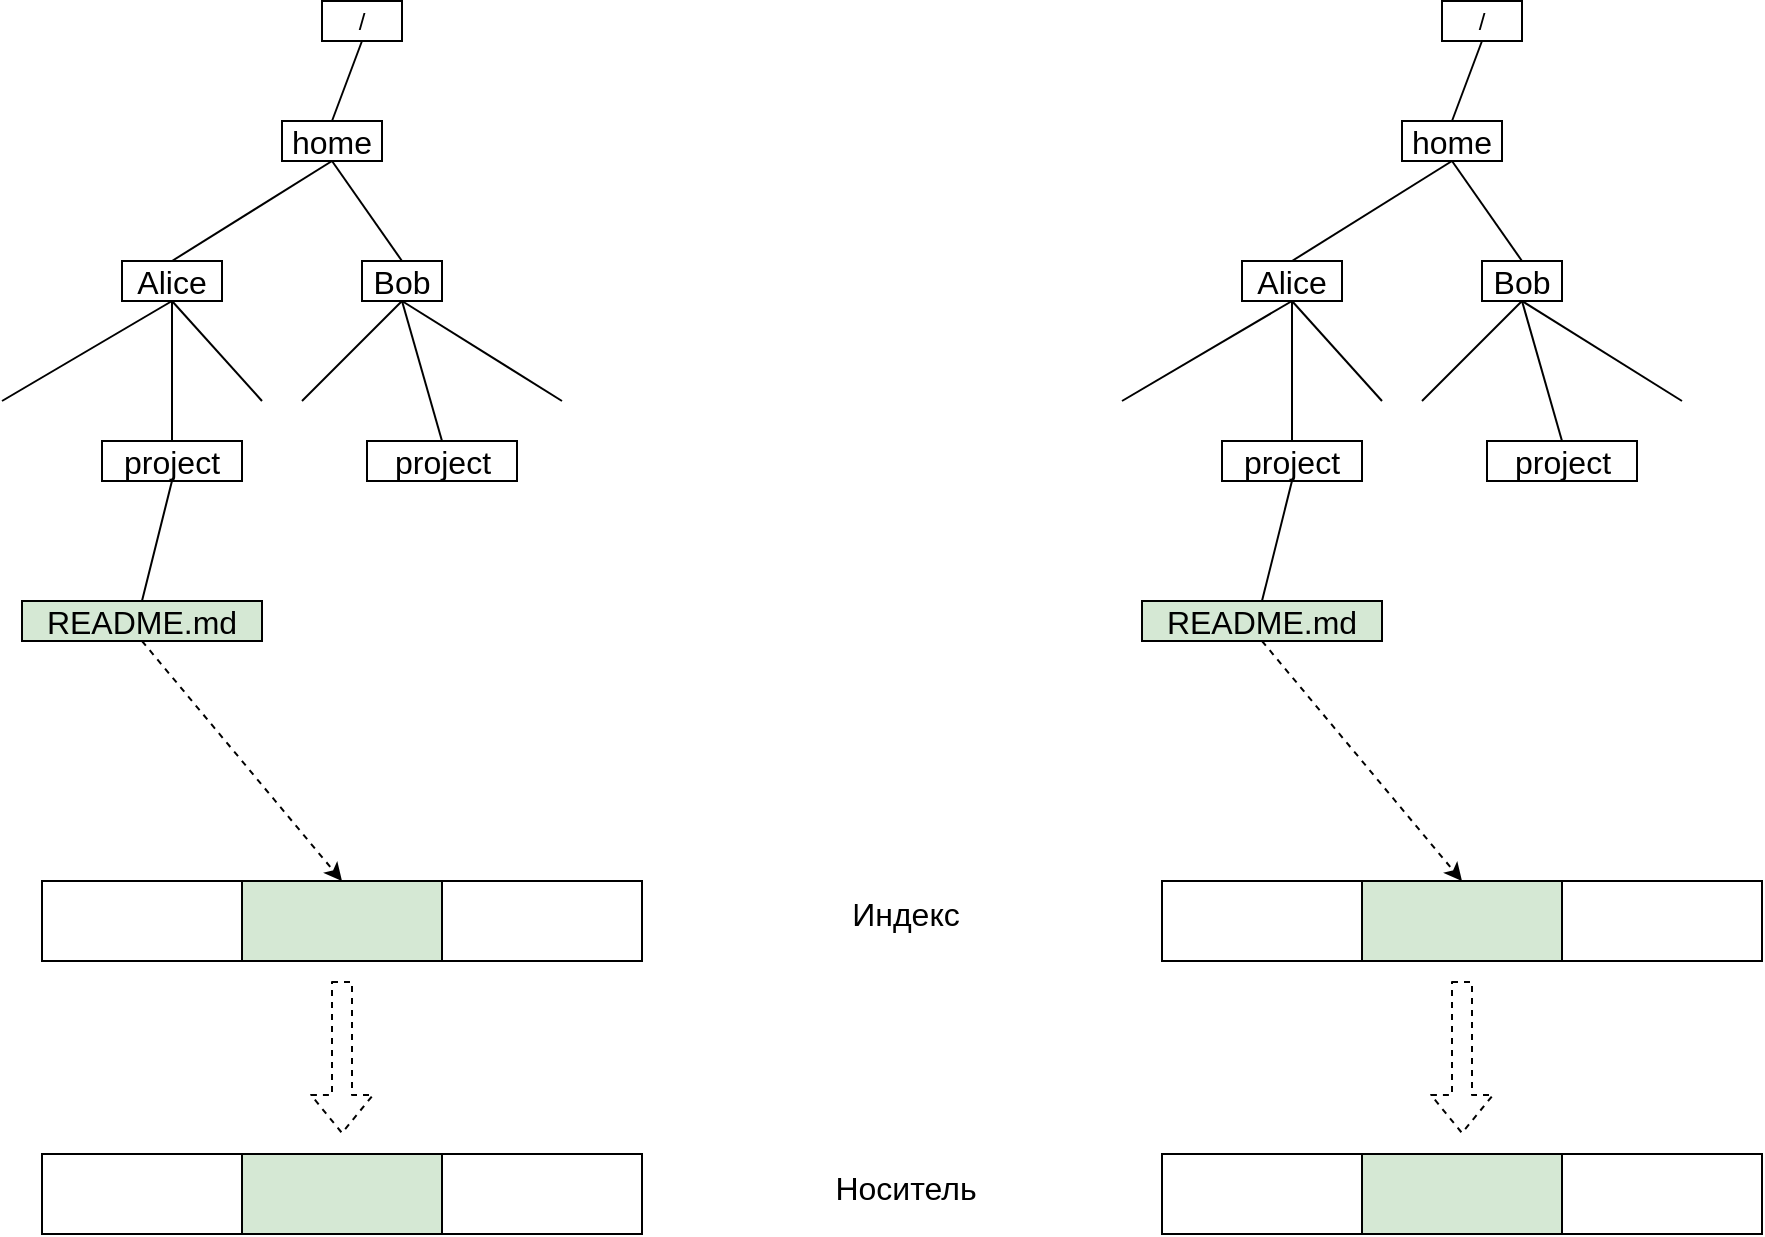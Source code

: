 <mxfile version="12.2.6" type="github" pages="12">
  <diagram id="EMCrhDoD8u95VnMh5sgG" name="h/s link_01">
    <mxGraphModel dx="1408" dy="756" grid="1" gridSize="10" guides="1" tooltips="1" connect="1" arrows="1" fold="1" page="1" pageScale="1" pageWidth="1169" pageHeight="827" math="0" shadow="0">
      <root>
        <mxCell id="o8weBYp5RJPtVSjbosOX-0"/>
        <mxCell id="o8weBYp5RJPtVSjbosOX-1" parent="o8weBYp5RJPtVSjbosOX-0"/>
        <mxCell id="o8weBYp5RJPtVSjbosOX-2" value="" style="rounded=0;whiteSpace=wrap;html=1;strokeColor=#000000;fillColor=#d5e8d4;" vertex="1" parent="o8weBYp5RJPtVSjbosOX-1">
          <mxGeometry x="263" y="650" width="100" height="40" as="geometry"/>
        </mxCell>
        <mxCell id="RG0zWJ7RkhDmPb_M3lf0-0" value="" style="rounded=0;whiteSpace=wrap;html=1;strokeColor=#000000;" vertex="1" parent="o8weBYp5RJPtVSjbosOX-1">
          <mxGeometry x="163" y="650" width="100" height="40" as="geometry"/>
        </mxCell>
        <mxCell id="RG0zWJ7RkhDmPb_M3lf0-3" value="" style="rounded=0;whiteSpace=wrap;html=1;strokeColor=#000000;" vertex="1" parent="o8weBYp5RJPtVSjbosOX-1">
          <mxGeometry x="363" y="650" width="100" height="40" as="geometry"/>
        </mxCell>
        <mxCell id="RG0zWJ7RkhDmPb_M3lf0-4" value="" style="endArrow=none;html=1;entryX=0.5;entryY=1;entryDx=0;entryDy=0;exitX=0.5;exitY=0;exitDx=0;exitDy=0;" edge="1" parent="o8weBYp5RJPtVSjbosOX-1" source="RG0zWJ7RkhDmPb_M3lf0-6" target="RG0zWJ7RkhDmPb_M3lf0-7">
          <mxGeometry width="50" height="50" relative="1" as="geometry">
            <mxPoint x="263" y="203.5" as="sourcePoint"/>
            <mxPoint x="303" y="153.5" as="targetPoint"/>
          </mxGeometry>
        </mxCell>
        <mxCell id="RG0zWJ7RkhDmPb_M3lf0-5" value="" style="endArrow=none;html=1;entryX=0.5;entryY=1;entryDx=0;entryDy=0;exitX=0.5;exitY=0;exitDx=0;exitDy=0;" edge="1" parent="o8weBYp5RJPtVSjbosOX-1" source="RG0zWJ7RkhDmPb_M3lf0-8" target="RG0zWJ7RkhDmPb_M3lf0-7">
          <mxGeometry width="50" height="50" relative="1" as="geometry">
            <mxPoint x="343" y="203.5" as="sourcePoint"/>
            <mxPoint x="303" y="153.5" as="targetPoint"/>
          </mxGeometry>
        </mxCell>
        <mxCell id="RG0zWJ7RkhDmPb_M3lf0-6" value="Alice" style="text;html=1;strokeColor=#000000;fillColor=none;align=center;verticalAlign=middle;whiteSpace=wrap;rounded=0;fontSize=16;" vertex="1" parent="o8weBYp5RJPtVSjbosOX-1">
          <mxGeometry x="203" y="203.5" width="50" height="20" as="geometry"/>
        </mxCell>
        <mxCell id="RG0zWJ7RkhDmPb_M3lf0-7" value="home" style="text;html=1;strokeColor=#000000;fillColor=none;align=center;verticalAlign=middle;whiteSpace=wrap;rounded=0;fontSize=16;" vertex="1" parent="o8weBYp5RJPtVSjbosOX-1">
          <mxGeometry x="283" y="133.5" width="50" height="20" as="geometry"/>
        </mxCell>
        <mxCell id="RG0zWJ7RkhDmPb_M3lf0-8" value="Bob" style="text;html=1;strokeColor=#000000;fillColor=none;align=center;verticalAlign=middle;whiteSpace=wrap;rounded=0;fontSize=16;" vertex="1" parent="o8weBYp5RJPtVSjbosOX-1">
          <mxGeometry x="323" y="203.5" width="40" height="20" as="geometry"/>
        </mxCell>
        <mxCell id="RG0zWJ7RkhDmPb_M3lf0-9" value="" style="endArrow=none;html=1;entryX=0.5;entryY=0;entryDx=0;entryDy=0;exitX=0.5;exitY=1;exitDx=0;exitDy=0;" edge="1" parent="o8weBYp5RJPtVSjbosOX-1" source="RG0zWJ7RkhDmPb_M3lf0-11" target="RG0zWJ7RkhDmPb_M3lf0-7">
          <mxGeometry width="50" height="50" relative="1" as="geometry">
            <mxPoint x="323" y="93.5" as="sourcePoint"/>
            <mxPoint x="313" y="163.5" as="targetPoint"/>
          </mxGeometry>
        </mxCell>
        <mxCell id="RG0zWJ7RkhDmPb_M3lf0-10" value="" style="endArrow=none;html=1;entryX=0.5;entryY=1;entryDx=0;entryDy=0;exitX=0.5;exitY=0;exitDx=0;exitDy=0;" edge="1" parent="o8weBYp5RJPtVSjbosOX-1" source="RG0zWJ7RkhDmPb_M3lf0-12" target="RG0zWJ7RkhDmPb_M3lf0-6">
          <mxGeometry width="50" height="50" relative="1" as="geometry">
            <mxPoint x="223" y="273.5" as="sourcePoint"/>
            <mxPoint x="263" y="223.5" as="targetPoint"/>
          </mxGeometry>
        </mxCell>
        <mxCell id="RG0zWJ7RkhDmPb_M3lf0-11" value="/" style="text;html=1;strokeColor=#000000;fillColor=none;align=center;verticalAlign=middle;whiteSpace=wrap;rounded=0;" vertex="1" parent="o8weBYp5RJPtVSjbosOX-1">
          <mxGeometry x="303" y="73.5" width="40" height="20" as="geometry"/>
        </mxCell>
        <mxCell id="RG0zWJ7RkhDmPb_M3lf0-12" value="project" style="text;html=1;strokeColor=#000000;fillColor=none;align=center;verticalAlign=middle;whiteSpace=wrap;rounded=0;fontSize=16;" vertex="1" parent="o8weBYp5RJPtVSjbosOX-1">
          <mxGeometry x="193" y="293.5" width="70" height="20" as="geometry"/>
        </mxCell>
        <mxCell id="RG0zWJ7RkhDmPb_M3lf0-13" value="" style="endArrow=none;html=1;entryX=0.5;entryY=1;entryDx=0;entryDy=0;" edge="1" parent="o8weBYp5RJPtVSjbosOX-1" target="RG0zWJ7RkhDmPb_M3lf0-6">
          <mxGeometry width="50" height="50" relative="1" as="geometry">
            <mxPoint x="143" y="273.5" as="sourcePoint"/>
            <mxPoint x="183" y="233.5" as="targetPoint"/>
          </mxGeometry>
        </mxCell>
        <mxCell id="RG0zWJ7RkhDmPb_M3lf0-15" value="" style="endArrow=none;html=1;entryX=0.5;entryY=1;entryDx=0;entryDy=0;exitX=0.5;exitY=0;exitDx=0;exitDy=0;" edge="1" parent="o8weBYp5RJPtVSjbosOX-1" source="RG0zWJ7RkhDmPb_M3lf0-16">
          <mxGeometry width="50" height="50" relative="1" as="geometry">
            <mxPoint x="343" y="273.5" as="sourcePoint"/>
            <mxPoint x="343" y="223.5" as="targetPoint"/>
          </mxGeometry>
        </mxCell>
        <mxCell id="RG0zWJ7RkhDmPb_M3lf0-16" value="project" style="text;html=1;strokeColor=#000000;fillColor=none;align=center;verticalAlign=middle;whiteSpace=wrap;rounded=0;fontSize=16;" vertex="1" parent="o8weBYp5RJPtVSjbosOX-1">
          <mxGeometry x="325.5" y="293.5" width="75" height="20" as="geometry"/>
        </mxCell>
        <mxCell id="RG0zWJ7RkhDmPb_M3lf0-17" value="" style="endArrow=none;html=1;entryX=0.5;entryY=1;entryDx=0;entryDy=0;" edge="1" parent="o8weBYp5RJPtVSjbosOX-1" target="RG0zWJ7RkhDmPb_M3lf0-8">
          <mxGeometry width="50" height="50" relative="1" as="geometry">
            <mxPoint x="423" y="273.5" as="sourcePoint"/>
            <mxPoint x="233" y="233.5" as="targetPoint"/>
          </mxGeometry>
        </mxCell>
        <mxCell id="RG0zWJ7RkhDmPb_M3lf0-18" value="" style="endArrow=none;html=1;entryX=0.5;entryY=1;entryDx=0;entryDy=0;" edge="1" parent="o8weBYp5RJPtVSjbosOX-1" target="RG0zWJ7RkhDmPb_M3lf0-6">
          <mxGeometry width="50" height="50" relative="1" as="geometry">
            <mxPoint x="273" y="273.5" as="sourcePoint"/>
            <mxPoint x="243" y="243.5" as="targetPoint"/>
          </mxGeometry>
        </mxCell>
        <mxCell id="RG0zWJ7RkhDmPb_M3lf0-19" value="" style="endArrow=none;html=1;entryX=0.5;entryY=1;entryDx=0;entryDy=0;" edge="1" parent="o8weBYp5RJPtVSjbosOX-1" target="RG0zWJ7RkhDmPb_M3lf0-8">
          <mxGeometry width="50" height="50" relative="1" as="geometry">
            <mxPoint x="293" y="273.5" as="sourcePoint"/>
            <mxPoint x="253" y="253.5" as="targetPoint"/>
          </mxGeometry>
        </mxCell>
        <mxCell id="RG0zWJ7RkhDmPb_M3lf0-21" value="README.md" style="text;html=1;strokeColor=#000000;fillColor=#d5e8d4;align=center;verticalAlign=middle;whiteSpace=wrap;rounded=0;fontSize=16;" vertex="1" parent="o8weBYp5RJPtVSjbosOX-1">
          <mxGeometry x="153" y="373.5" width="120" height="20" as="geometry"/>
        </mxCell>
        <mxCell id="RG0zWJ7RkhDmPb_M3lf0-22" value="" style="endArrow=none;html=1;entryX=0.5;entryY=1;entryDx=0;entryDy=0;exitX=0.5;exitY=0;exitDx=0;exitDy=0;" edge="1" parent="o8weBYp5RJPtVSjbosOX-1" source="RG0zWJ7RkhDmPb_M3lf0-21" target="RG0zWJ7RkhDmPb_M3lf0-12">
          <mxGeometry width="50" height="50" relative="1" as="geometry">
            <mxPoint x="233" y="283.5" as="sourcePoint"/>
            <mxPoint x="233" y="233.5" as="targetPoint"/>
          </mxGeometry>
        </mxCell>
        <mxCell id="RG0zWJ7RkhDmPb_M3lf0-24" value="" style="rounded=0;whiteSpace=wrap;html=1;strokeColor=#000000;fillColor=#d5e8d4;" vertex="1" parent="o8weBYp5RJPtVSjbosOX-1">
          <mxGeometry x="263" y="513.5" width="100" height="40" as="geometry"/>
        </mxCell>
        <mxCell id="RG0zWJ7RkhDmPb_M3lf0-25" value="" style="rounded=0;whiteSpace=wrap;html=1;strokeColor=#000000;" vertex="1" parent="o8weBYp5RJPtVSjbosOX-1">
          <mxGeometry x="163" y="513.5" width="100" height="40" as="geometry"/>
        </mxCell>
        <mxCell id="RG0zWJ7RkhDmPb_M3lf0-26" value="" style="rounded=0;whiteSpace=wrap;html=1;strokeColor=#000000;" vertex="1" parent="o8weBYp5RJPtVSjbosOX-1">
          <mxGeometry x="363" y="513.5" width="100" height="40" as="geometry"/>
        </mxCell>
        <mxCell id="RG0zWJ7RkhDmPb_M3lf0-27" value="" style="endArrow=classic;html=1;fontSize=16;entryX=0.5;entryY=0;entryDx=0;entryDy=0;exitX=0.5;exitY=1;exitDx=0;exitDy=0;dashed=1;" edge="1" parent="o8weBYp5RJPtVSjbosOX-1" source="RG0zWJ7RkhDmPb_M3lf0-21" target="RG0zWJ7RkhDmPb_M3lf0-24">
          <mxGeometry width="50" height="50" relative="1" as="geometry">
            <mxPoint x="143" y="823.5" as="sourcePoint"/>
            <mxPoint x="193" y="773.5" as="targetPoint"/>
          </mxGeometry>
        </mxCell>
        <mxCell id="RG0zWJ7RkhDmPb_M3lf0-28" value="" style="shape=flexArrow;endArrow=classic;html=1;dashed=1;fontSize=16;" edge="1" parent="o8weBYp5RJPtVSjbosOX-1">
          <mxGeometry width="50" height="50" relative="1" as="geometry">
            <mxPoint x="313" y="563.5" as="sourcePoint"/>
            <mxPoint x="313" y="640" as="targetPoint"/>
          </mxGeometry>
        </mxCell>
        <mxCell id="RG0zWJ7RkhDmPb_M3lf0-29" value="Носитель" style="text;html=1;strokeColor=none;fillColor=none;align=center;verticalAlign=middle;whiteSpace=wrap;rounded=0;fontSize=16;" vertex="1" parent="o8weBYp5RJPtVSjbosOX-1">
          <mxGeometry x="550" y="656.5" width="90" height="20" as="geometry"/>
        </mxCell>
        <mxCell id="RG0zWJ7RkhDmPb_M3lf0-30" value="Индекс" style="text;html=1;strokeColor=none;fillColor=none;align=center;verticalAlign=middle;whiteSpace=wrap;rounded=0;fontSize=16;" vertex="1" parent="o8weBYp5RJPtVSjbosOX-1">
          <mxGeometry x="550" y="520" width="90" height="20" as="geometry"/>
        </mxCell>
        <mxCell id="RG0zWJ7RkhDmPb_M3lf0-31" value="" style="rounded=0;whiteSpace=wrap;html=1;strokeColor=#000000;fillColor=#d5e8d4;" vertex="1" parent="o8weBYp5RJPtVSjbosOX-1">
          <mxGeometry x="823" y="650" width="100" height="40" as="geometry"/>
        </mxCell>
        <mxCell id="RG0zWJ7RkhDmPb_M3lf0-32" value="" style="rounded=0;whiteSpace=wrap;html=1;strokeColor=#000000;" vertex="1" parent="o8weBYp5RJPtVSjbosOX-1">
          <mxGeometry x="723" y="650" width="100" height="40" as="geometry"/>
        </mxCell>
        <mxCell id="RG0zWJ7RkhDmPb_M3lf0-33" value="" style="rounded=0;whiteSpace=wrap;html=1;strokeColor=#000000;" vertex="1" parent="o8weBYp5RJPtVSjbosOX-1">
          <mxGeometry x="923" y="650" width="100" height="40" as="geometry"/>
        </mxCell>
        <mxCell id="RG0zWJ7RkhDmPb_M3lf0-34" value="" style="endArrow=none;html=1;entryX=0.5;entryY=1;entryDx=0;entryDy=0;exitX=0.5;exitY=0;exitDx=0;exitDy=0;" edge="1" parent="o8weBYp5RJPtVSjbosOX-1" source="RG0zWJ7RkhDmPb_M3lf0-36" target="RG0zWJ7RkhDmPb_M3lf0-37">
          <mxGeometry width="50" height="50" relative="1" as="geometry">
            <mxPoint x="823" y="203.5" as="sourcePoint"/>
            <mxPoint x="863" y="153.5" as="targetPoint"/>
          </mxGeometry>
        </mxCell>
        <mxCell id="RG0zWJ7RkhDmPb_M3lf0-35" value="" style="endArrow=none;html=1;entryX=0.5;entryY=1;entryDx=0;entryDy=0;exitX=0.5;exitY=0;exitDx=0;exitDy=0;" edge="1" parent="o8weBYp5RJPtVSjbosOX-1" source="RG0zWJ7RkhDmPb_M3lf0-38" target="RG0zWJ7RkhDmPb_M3lf0-37">
          <mxGeometry width="50" height="50" relative="1" as="geometry">
            <mxPoint x="903" y="203.5" as="sourcePoint"/>
            <mxPoint x="863" y="153.5" as="targetPoint"/>
          </mxGeometry>
        </mxCell>
        <mxCell id="RG0zWJ7RkhDmPb_M3lf0-36" value="Alice" style="text;html=1;strokeColor=#000000;fillColor=none;align=center;verticalAlign=middle;whiteSpace=wrap;rounded=0;fontSize=16;" vertex="1" parent="o8weBYp5RJPtVSjbosOX-1">
          <mxGeometry x="763" y="203.5" width="50" height="20" as="geometry"/>
        </mxCell>
        <mxCell id="RG0zWJ7RkhDmPb_M3lf0-37" value="home" style="text;html=1;strokeColor=#000000;fillColor=none;align=center;verticalAlign=middle;whiteSpace=wrap;rounded=0;fontSize=16;" vertex="1" parent="o8weBYp5RJPtVSjbosOX-1">
          <mxGeometry x="843" y="133.5" width="50" height="20" as="geometry"/>
        </mxCell>
        <mxCell id="RG0zWJ7RkhDmPb_M3lf0-38" value="Bob" style="text;html=1;strokeColor=#000000;fillColor=none;align=center;verticalAlign=middle;whiteSpace=wrap;rounded=0;fontSize=16;" vertex="1" parent="o8weBYp5RJPtVSjbosOX-1">
          <mxGeometry x="883" y="203.5" width="40" height="20" as="geometry"/>
        </mxCell>
        <mxCell id="RG0zWJ7RkhDmPb_M3lf0-39" value="" style="endArrow=none;html=1;entryX=0.5;entryY=0;entryDx=0;entryDy=0;exitX=0.5;exitY=1;exitDx=0;exitDy=0;" edge="1" parent="o8weBYp5RJPtVSjbosOX-1" source="RG0zWJ7RkhDmPb_M3lf0-41" target="RG0zWJ7RkhDmPb_M3lf0-37">
          <mxGeometry width="50" height="50" relative="1" as="geometry">
            <mxPoint x="883" y="93.5" as="sourcePoint"/>
            <mxPoint x="873" y="163.5" as="targetPoint"/>
          </mxGeometry>
        </mxCell>
        <mxCell id="RG0zWJ7RkhDmPb_M3lf0-40" value="" style="endArrow=none;html=1;entryX=0.5;entryY=1;entryDx=0;entryDy=0;exitX=0.5;exitY=0;exitDx=0;exitDy=0;" edge="1" parent="o8weBYp5RJPtVSjbosOX-1" source="RG0zWJ7RkhDmPb_M3lf0-42" target="RG0zWJ7RkhDmPb_M3lf0-36">
          <mxGeometry width="50" height="50" relative="1" as="geometry">
            <mxPoint x="783" y="273.5" as="sourcePoint"/>
            <mxPoint x="823" y="223.5" as="targetPoint"/>
          </mxGeometry>
        </mxCell>
        <mxCell id="RG0zWJ7RkhDmPb_M3lf0-41" value="/" style="text;html=1;strokeColor=#000000;fillColor=none;align=center;verticalAlign=middle;whiteSpace=wrap;rounded=0;" vertex="1" parent="o8weBYp5RJPtVSjbosOX-1">
          <mxGeometry x="863" y="73.5" width="40" height="20" as="geometry"/>
        </mxCell>
        <mxCell id="RG0zWJ7RkhDmPb_M3lf0-42" value="project" style="text;html=1;strokeColor=#000000;fillColor=none;align=center;verticalAlign=middle;whiteSpace=wrap;rounded=0;fontSize=16;" vertex="1" parent="o8weBYp5RJPtVSjbosOX-1">
          <mxGeometry x="753" y="293.5" width="70" height="20" as="geometry"/>
        </mxCell>
        <mxCell id="RG0zWJ7RkhDmPb_M3lf0-43" value="" style="endArrow=none;html=1;entryX=0.5;entryY=1;entryDx=0;entryDy=0;" edge="1" parent="o8weBYp5RJPtVSjbosOX-1" target="RG0zWJ7RkhDmPb_M3lf0-36">
          <mxGeometry width="50" height="50" relative="1" as="geometry">
            <mxPoint x="703" y="273.5" as="sourcePoint"/>
            <mxPoint x="743" y="233.5" as="targetPoint"/>
          </mxGeometry>
        </mxCell>
        <mxCell id="RG0zWJ7RkhDmPb_M3lf0-44" value="" style="endArrow=none;html=1;entryX=0.5;entryY=1;entryDx=0;entryDy=0;exitX=0.5;exitY=0;exitDx=0;exitDy=0;" edge="1" parent="o8weBYp5RJPtVSjbosOX-1" source="RG0zWJ7RkhDmPb_M3lf0-45">
          <mxGeometry width="50" height="50" relative="1" as="geometry">
            <mxPoint x="903" y="273.5" as="sourcePoint"/>
            <mxPoint x="903" y="223.5" as="targetPoint"/>
          </mxGeometry>
        </mxCell>
        <mxCell id="RG0zWJ7RkhDmPb_M3lf0-45" value="project" style="text;html=1;strokeColor=#000000;fillColor=none;align=center;verticalAlign=middle;whiteSpace=wrap;rounded=0;fontSize=16;" vertex="1" parent="o8weBYp5RJPtVSjbosOX-1">
          <mxGeometry x="885.5" y="293.5" width="75" height="20" as="geometry"/>
        </mxCell>
        <mxCell id="RG0zWJ7RkhDmPb_M3lf0-46" value="" style="endArrow=none;html=1;entryX=0.5;entryY=1;entryDx=0;entryDy=0;" edge="1" parent="o8weBYp5RJPtVSjbosOX-1" target="RG0zWJ7RkhDmPb_M3lf0-38">
          <mxGeometry width="50" height="50" relative="1" as="geometry">
            <mxPoint x="983" y="273.5" as="sourcePoint"/>
            <mxPoint x="793" y="233.5" as="targetPoint"/>
          </mxGeometry>
        </mxCell>
        <mxCell id="RG0zWJ7RkhDmPb_M3lf0-47" value="" style="endArrow=none;html=1;entryX=0.5;entryY=1;entryDx=0;entryDy=0;" edge="1" parent="o8weBYp5RJPtVSjbosOX-1" target="RG0zWJ7RkhDmPb_M3lf0-36">
          <mxGeometry width="50" height="50" relative="1" as="geometry">
            <mxPoint x="833" y="273.5" as="sourcePoint"/>
            <mxPoint x="803" y="243.5" as="targetPoint"/>
          </mxGeometry>
        </mxCell>
        <mxCell id="RG0zWJ7RkhDmPb_M3lf0-48" value="" style="endArrow=none;html=1;entryX=0.5;entryY=1;entryDx=0;entryDy=0;" edge="1" parent="o8weBYp5RJPtVSjbosOX-1" target="RG0zWJ7RkhDmPb_M3lf0-38">
          <mxGeometry width="50" height="50" relative="1" as="geometry">
            <mxPoint x="853" y="273.5" as="sourcePoint"/>
            <mxPoint x="813" y="253.5" as="targetPoint"/>
          </mxGeometry>
        </mxCell>
        <mxCell id="RG0zWJ7RkhDmPb_M3lf0-49" value="README.md" style="text;html=1;strokeColor=#000000;fillColor=#d5e8d4;align=center;verticalAlign=middle;whiteSpace=wrap;rounded=0;fontSize=16;" vertex="1" parent="o8weBYp5RJPtVSjbosOX-1">
          <mxGeometry x="713" y="373.5" width="120" height="20" as="geometry"/>
        </mxCell>
        <mxCell id="RG0zWJ7RkhDmPb_M3lf0-50" value="" style="endArrow=none;html=1;entryX=0.5;entryY=1;entryDx=0;entryDy=0;exitX=0.5;exitY=0;exitDx=0;exitDy=0;" edge="1" parent="o8weBYp5RJPtVSjbosOX-1" source="RG0zWJ7RkhDmPb_M3lf0-49" target="RG0zWJ7RkhDmPb_M3lf0-42">
          <mxGeometry width="50" height="50" relative="1" as="geometry">
            <mxPoint x="793" y="283.5" as="sourcePoint"/>
            <mxPoint x="793" y="233.5" as="targetPoint"/>
          </mxGeometry>
        </mxCell>
        <mxCell id="RG0zWJ7RkhDmPb_M3lf0-51" value="" style="rounded=0;whiteSpace=wrap;html=1;strokeColor=#000000;fillColor=#d5e8d4;" vertex="1" parent="o8weBYp5RJPtVSjbosOX-1">
          <mxGeometry x="823" y="513.5" width="100" height="40" as="geometry"/>
        </mxCell>
        <mxCell id="RG0zWJ7RkhDmPb_M3lf0-52" value="" style="rounded=0;whiteSpace=wrap;html=1;strokeColor=#000000;" vertex="1" parent="o8weBYp5RJPtVSjbosOX-1">
          <mxGeometry x="723" y="513.5" width="100" height="40" as="geometry"/>
        </mxCell>
        <mxCell id="RG0zWJ7RkhDmPb_M3lf0-53" value="" style="rounded=0;whiteSpace=wrap;html=1;strokeColor=#000000;" vertex="1" parent="o8weBYp5RJPtVSjbosOX-1">
          <mxGeometry x="923" y="513.5" width="100" height="40" as="geometry"/>
        </mxCell>
        <mxCell id="RG0zWJ7RkhDmPb_M3lf0-54" value="" style="endArrow=classic;html=1;fontSize=16;entryX=0.5;entryY=0;entryDx=0;entryDy=0;exitX=0.5;exitY=1;exitDx=0;exitDy=0;dashed=1;" edge="1" parent="o8weBYp5RJPtVSjbosOX-1" source="RG0zWJ7RkhDmPb_M3lf0-49" target="RG0zWJ7RkhDmPb_M3lf0-51">
          <mxGeometry width="50" height="50" relative="1" as="geometry">
            <mxPoint x="703" y="823.5" as="sourcePoint"/>
            <mxPoint x="753" y="773.5" as="targetPoint"/>
          </mxGeometry>
        </mxCell>
        <mxCell id="RG0zWJ7RkhDmPb_M3lf0-55" value="" style="shape=flexArrow;endArrow=classic;html=1;dashed=1;fontSize=16;" edge="1" parent="o8weBYp5RJPtVSjbosOX-1">
          <mxGeometry width="50" height="50" relative="1" as="geometry">
            <mxPoint x="873" y="563.5" as="sourcePoint"/>
            <mxPoint x="873" y="640" as="targetPoint"/>
          </mxGeometry>
        </mxCell>
      </root>
    </mxGraphModel>
  </diagram>
  <diagram name="h/s link_02" id="q47ZSVw_uzqb17_DHmzZ">
    <mxGraphModel dx="1408" dy="756" grid="1" gridSize="10" guides="1" tooltips="1" connect="1" arrows="1" fold="1" page="1" pageScale="1" pageWidth="1169" pageHeight="827" math="0" shadow="0">
      <root>
        <mxCell id="pTdm-30R4meiLjPnk0Ok-0"/>
        <mxCell id="pTdm-30R4meiLjPnk0Ok-1" parent="pTdm-30R4meiLjPnk0Ok-0"/>
        <mxCell id="pTdm-30R4meiLjPnk0Ok-5" value="" style="endArrow=none;html=1;entryX=0.5;entryY=1;entryDx=0;entryDy=0;exitX=0.5;exitY=0;exitDx=0;exitDy=0;" edge="1" parent="pTdm-30R4meiLjPnk0Ok-1" source="pTdm-30R4meiLjPnk0Ok-7" target="pTdm-30R4meiLjPnk0Ok-8">
          <mxGeometry width="50" height="50" relative="1" as="geometry">
            <mxPoint x="263" y="203.5" as="sourcePoint"/>
            <mxPoint x="303" y="153.5" as="targetPoint"/>
          </mxGeometry>
        </mxCell>
        <mxCell id="pTdm-30R4meiLjPnk0Ok-6" value="" style="endArrow=none;html=1;entryX=0.5;entryY=1;entryDx=0;entryDy=0;exitX=0.5;exitY=0;exitDx=0;exitDy=0;" edge="1" parent="pTdm-30R4meiLjPnk0Ok-1" source="pTdm-30R4meiLjPnk0Ok-9" target="pTdm-30R4meiLjPnk0Ok-8">
          <mxGeometry width="50" height="50" relative="1" as="geometry">
            <mxPoint x="343" y="203.5" as="sourcePoint"/>
            <mxPoint x="303" y="153.5" as="targetPoint"/>
          </mxGeometry>
        </mxCell>
        <mxCell id="pTdm-30R4meiLjPnk0Ok-7" value="Alice" style="text;html=1;strokeColor=#000000;fillColor=none;align=center;verticalAlign=middle;whiteSpace=wrap;rounded=0;fontSize=16;" vertex="1" parent="pTdm-30R4meiLjPnk0Ok-1">
          <mxGeometry x="203" y="203.5" width="50" height="20" as="geometry"/>
        </mxCell>
        <mxCell id="pTdm-30R4meiLjPnk0Ok-8" value="home" style="text;html=1;strokeColor=#000000;fillColor=none;align=center;verticalAlign=middle;whiteSpace=wrap;rounded=0;fontSize=16;" vertex="1" parent="pTdm-30R4meiLjPnk0Ok-1">
          <mxGeometry x="283" y="133.5" width="50" height="20" as="geometry"/>
        </mxCell>
        <mxCell id="pTdm-30R4meiLjPnk0Ok-9" value="Bob" style="text;html=1;strokeColor=#000000;fillColor=none;align=center;verticalAlign=middle;whiteSpace=wrap;rounded=0;fontSize=16;" vertex="1" parent="pTdm-30R4meiLjPnk0Ok-1">
          <mxGeometry x="323" y="203.5" width="40" height="20" as="geometry"/>
        </mxCell>
        <mxCell id="pTdm-30R4meiLjPnk0Ok-10" value="" style="endArrow=none;html=1;entryX=0.5;entryY=0;entryDx=0;entryDy=0;exitX=0.5;exitY=1;exitDx=0;exitDy=0;" edge="1" parent="pTdm-30R4meiLjPnk0Ok-1" source="pTdm-30R4meiLjPnk0Ok-12" target="pTdm-30R4meiLjPnk0Ok-8">
          <mxGeometry width="50" height="50" relative="1" as="geometry">
            <mxPoint x="323" y="93.5" as="sourcePoint"/>
            <mxPoint x="313" y="163.5" as="targetPoint"/>
          </mxGeometry>
        </mxCell>
        <mxCell id="pTdm-30R4meiLjPnk0Ok-11" value="" style="endArrow=none;html=1;entryX=0.5;entryY=1;entryDx=0;entryDy=0;exitX=0.5;exitY=0;exitDx=0;exitDy=0;" edge="1" parent="pTdm-30R4meiLjPnk0Ok-1" source="pTdm-30R4meiLjPnk0Ok-13" target="pTdm-30R4meiLjPnk0Ok-7">
          <mxGeometry width="50" height="50" relative="1" as="geometry">
            <mxPoint x="223" y="273.5" as="sourcePoint"/>
            <mxPoint x="263" y="223.5" as="targetPoint"/>
          </mxGeometry>
        </mxCell>
        <mxCell id="pTdm-30R4meiLjPnk0Ok-12" value="/" style="text;html=1;strokeColor=#000000;fillColor=none;align=center;verticalAlign=middle;whiteSpace=wrap;rounded=0;" vertex="1" parent="pTdm-30R4meiLjPnk0Ok-1">
          <mxGeometry x="303" y="73.5" width="40" height="20" as="geometry"/>
        </mxCell>
        <mxCell id="pTdm-30R4meiLjPnk0Ok-13" value="project" style="text;html=1;strokeColor=#000000;fillColor=none;align=center;verticalAlign=middle;whiteSpace=wrap;rounded=0;fontSize=16;" vertex="1" parent="pTdm-30R4meiLjPnk0Ok-1">
          <mxGeometry x="193" y="293.5" width="70" height="20" as="geometry"/>
        </mxCell>
        <mxCell id="pTdm-30R4meiLjPnk0Ok-14" value="" style="endArrow=none;html=1;entryX=0.5;entryY=1;entryDx=0;entryDy=0;" edge="1" parent="pTdm-30R4meiLjPnk0Ok-1" target="pTdm-30R4meiLjPnk0Ok-7">
          <mxGeometry width="50" height="50" relative="1" as="geometry">
            <mxPoint x="143" y="273.5" as="sourcePoint"/>
            <mxPoint x="183" y="233.5" as="targetPoint"/>
          </mxGeometry>
        </mxCell>
        <mxCell id="pTdm-30R4meiLjPnk0Ok-15" value="" style="endArrow=none;html=1;entryX=0.5;entryY=1;entryDx=0;entryDy=0;exitX=0.5;exitY=0;exitDx=0;exitDy=0;" edge="1" parent="pTdm-30R4meiLjPnk0Ok-1" source="pTdm-30R4meiLjPnk0Ok-16">
          <mxGeometry width="50" height="50" relative="1" as="geometry">
            <mxPoint x="343" y="273.5" as="sourcePoint"/>
            <mxPoint x="343" y="223.5" as="targetPoint"/>
          </mxGeometry>
        </mxCell>
        <mxCell id="pTdm-30R4meiLjPnk0Ok-16" value="project" style="text;html=1;strokeColor=#000000;fillColor=none;align=center;verticalAlign=middle;whiteSpace=wrap;rounded=0;fontSize=16;" vertex="1" parent="pTdm-30R4meiLjPnk0Ok-1">
          <mxGeometry x="325.5" y="293.5" width="75" height="20" as="geometry"/>
        </mxCell>
        <mxCell id="pTdm-30R4meiLjPnk0Ok-17" value="" style="endArrow=none;html=1;entryX=0.5;entryY=1;entryDx=0;entryDy=0;" edge="1" parent="pTdm-30R4meiLjPnk0Ok-1" target="pTdm-30R4meiLjPnk0Ok-9">
          <mxGeometry width="50" height="50" relative="1" as="geometry">
            <mxPoint x="423" y="273.5" as="sourcePoint"/>
            <mxPoint x="233" y="233.5" as="targetPoint"/>
          </mxGeometry>
        </mxCell>
        <mxCell id="pTdm-30R4meiLjPnk0Ok-18" value="" style="endArrow=none;html=1;entryX=0.5;entryY=1;entryDx=0;entryDy=0;" edge="1" parent="pTdm-30R4meiLjPnk0Ok-1" target="pTdm-30R4meiLjPnk0Ok-7">
          <mxGeometry width="50" height="50" relative="1" as="geometry">
            <mxPoint x="273" y="273.5" as="sourcePoint"/>
            <mxPoint x="243" y="243.5" as="targetPoint"/>
          </mxGeometry>
        </mxCell>
        <mxCell id="pTdm-30R4meiLjPnk0Ok-19" value="" style="endArrow=none;html=1;entryX=0.5;entryY=1;entryDx=0;entryDy=0;" edge="1" parent="pTdm-30R4meiLjPnk0Ok-1" target="pTdm-30R4meiLjPnk0Ok-9">
          <mxGeometry width="50" height="50" relative="1" as="geometry">
            <mxPoint x="293" y="273.5" as="sourcePoint"/>
            <mxPoint x="253" y="253.5" as="targetPoint"/>
          </mxGeometry>
        </mxCell>
        <mxCell id="pTdm-30R4meiLjPnk0Ok-20" value="README.md" style="text;html=1;strokeColor=#000000;fillColor=#d5e8d4;align=center;verticalAlign=middle;whiteSpace=wrap;rounded=0;fontSize=16;" vertex="1" parent="pTdm-30R4meiLjPnk0Ok-1">
          <mxGeometry x="153" y="373.5" width="120" height="20" as="geometry"/>
        </mxCell>
        <mxCell id="pTdm-30R4meiLjPnk0Ok-21" value="" style="endArrow=none;html=1;entryX=0.5;entryY=1;entryDx=0;entryDy=0;exitX=0.5;exitY=0;exitDx=0;exitDy=0;" edge="1" parent="pTdm-30R4meiLjPnk0Ok-1" source="pTdm-30R4meiLjPnk0Ok-20" target="pTdm-30R4meiLjPnk0Ok-13">
          <mxGeometry width="50" height="50" relative="1" as="geometry">
            <mxPoint x="233" y="283.5" as="sourcePoint"/>
            <mxPoint x="233" y="233.5" as="targetPoint"/>
          </mxGeometry>
        </mxCell>
        <mxCell id="pTdm-30R4meiLjPnk0Ok-22" value="" style="rounded=0;whiteSpace=wrap;html=1;strokeColor=#000000;fillColor=#d5e8d4;" vertex="1" parent="pTdm-30R4meiLjPnk0Ok-1">
          <mxGeometry x="263" y="513.5" width="100" height="40" as="geometry"/>
        </mxCell>
        <mxCell id="pTdm-30R4meiLjPnk0Ok-23" value="" style="rounded=0;whiteSpace=wrap;html=1;strokeColor=#000000;" vertex="1" parent="pTdm-30R4meiLjPnk0Ok-1">
          <mxGeometry x="163" y="513.5" width="100" height="40" as="geometry"/>
        </mxCell>
        <mxCell id="pTdm-30R4meiLjPnk0Ok-24" value="" style="rounded=0;whiteSpace=wrap;html=1;strokeColor=#000000;" vertex="1" parent="pTdm-30R4meiLjPnk0Ok-1">
          <mxGeometry x="363" y="513.5" width="100" height="40" as="geometry"/>
        </mxCell>
        <mxCell id="pTdm-30R4meiLjPnk0Ok-25" value="" style="endArrow=classic;html=1;fontSize=16;entryX=0.5;entryY=0;entryDx=0;entryDy=0;exitX=0.5;exitY=1;exitDx=0;exitDy=0;dashed=1;" edge="1" parent="pTdm-30R4meiLjPnk0Ok-1" source="pTdm-30R4meiLjPnk0Ok-20" target="pTdm-30R4meiLjPnk0Ok-22">
          <mxGeometry width="50" height="50" relative="1" as="geometry">
            <mxPoint x="143" y="823.5" as="sourcePoint"/>
            <mxPoint x="193" y="773.5" as="targetPoint"/>
          </mxGeometry>
        </mxCell>
        <mxCell id="pTdm-30R4meiLjPnk0Ok-28" value="Индекс" style="text;html=1;strokeColor=none;fillColor=none;align=center;verticalAlign=middle;whiteSpace=wrap;rounded=0;fontSize=16;" vertex="1" parent="pTdm-30R4meiLjPnk0Ok-1">
          <mxGeometry x="548" y="523.5" width="90" height="20" as="geometry"/>
        </mxCell>
        <mxCell id="pTdm-30R4meiLjPnk0Ok-32" value="" style="endArrow=none;html=1;entryX=0.5;entryY=1;entryDx=0;entryDy=0;exitX=0.5;exitY=0;exitDx=0;exitDy=0;" edge="1" parent="pTdm-30R4meiLjPnk0Ok-1" source="pTdm-30R4meiLjPnk0Ok-34" target="pTdm-30R4meiLjPnk0Ok-35">
          <mxGeometry width="50" height="50" relative="1" as="geometry">
            <mxPoint x="823" y="203.5" as="sourcePoint"/>
            <mxPoint x="863" y="153.5" as="targetPoint"/>
          </mxGeometry>
        </mxCell>
        <mxCell id="pTdm-30R4meiLjPnk0Ok-33" value="" style="endArrow=none;html=1;entryX=0.5;entryY=1;entryDx=0;entryDy=0;exitX=0.5;exitY=0;exitDx=0;exitDy=0;" edge="1" parent="pTdm-30R4meiLjPnk0Ok-1" source="pTdm-30R4meiLjPnk0Ok-36" target="pTdm-30R4meiLjPnk0Ok-35">
          <mxGeometry width="50" height="50" relative="1" as="geometry">
            <mxPoint x="903" y="203.5" as="sourcePoint"/>
            <mxPoint x="863" y="153.5" as="targetPoint"/>
          </mxGeometry>
        </mxCell>
        <mxCell id="pTdm-30R4meiLjPnk0Ok-34" value="Alice" style="text;html=1;strokeColor=#000000;fillColor=none;align=center;verticalAlign=middle;whiteSpace=wrap;rounded=0;fontSize=16;" vertex="1" parent="pTdm-30R4meiLjPnk0Ok-1">
          <mxGeometry x="763" y="203.5" width="50" height="20" as="geometry"/>
        </mxCell>
        <mxCell id="pTdm-30R4meiLjPnk0Ok-35" value="home" style="text;html=1;strokeColor=#000000;fillColor=none;align=center;verticalAlign=middle;whiteSpace=wrap;rounded=0;fontSize=16;" vertex="1" parent="pTdm-30R4meiLjPnk0Ok-1">
          <mxGeometry x="843" y="133.5" width="50" height="20" as="geometry"/>
        </mxCell>
        <mxCell id="pTdm-30R4meiLjPnk0Ok-36" value="Bob" style="text;html=1;strokeColor=#000000;fillColor=none;align=center;verticalAlign=middle;whiteSpace=wrap;rounded=0;fontSize=16;" vertex="1" parent="pTdm-30R4meiLjPnk0Ok-1">
          <mxGeometry x="883" y="203.5" width="40" height="20" as="geometry"/>
        </mxCell>
        <mxCell id="pTdm-30R4meiLjPnk0Ok-37" value="" style="endArrow=none;html=1;entryX=0.5;entryY=0;entryDx=0;entryDy=0;exitX=0.5;exitY=1;exitDx=0;exitDy=0;" edge="1" parent="pTdm-30R4meiLjPnk0Ok-1" source="pTdm-30R4meiLjPnk0Ok-39" target="pTdm-30R4meiLjPnk0Ok-35">
          <mxGeometry width="50" height="50" relative="1" as="geometry">
            <mxPoint x="883" y="93.5" as="sourcePoint"/>
            <mxPoint x="873" y="163.5" as="targetPoint"/>
          </mxGeometry>
        </mxCell>
        <mxCell id="pTdm-30R4meiLjPnk0Ok-38" value="" style="endArrow=none;html=1;entryX=0.5;entryY=1;entryDx=0;entryDy=0;exitX=0.5;exitY=0;exitDx=0;exitDy=0;" edge="1" parent="pTdm-30R4meiLjPnk0Ok-1" source="pTdm-30R4meiLjPnk0Ok-40" target="pTdm-30R4meiLjPnk0Ok-34">
          <mxGeometry width="50" height="50" relative="1" as="geometry">
            <mxPoint x="783" y="273.5" as="sourcePoint"/>
            <mxPoint x="823" y="223.5" as="targetPoint"/>
          </mxGeometry>
        </mxCell>
        <mxCell id="pTdm-30R4meiLjPnk0Ok-39" value="/" style="text;html=1;strokeColor=#000000;fillColor=none;align=center;verticalAlign=middle;whiteSpace=wrap;rounded=0;" vertex="1" parent="pTdm-30R4meiLjPnk0Ok-1">
          <mxGeometry x="863" y="73.5" width="40" height="20" as="geometry"/>
        </mxCell>
        <mxCell id="pTdm-30R4meiLjPnk0Ok-40" value="project" style="text;html=1;strokeColor=#000000;fillColor=none;align=center;verticalAlign=middle;whiteSpace=wrap;rounded=0;fontSize=16;" vertex="1" parent="pTdm-30R4meiLjPnk0Ok-1">
          <mxGeometry x="753" y="293.5" width="70" height="20" as="geometry"/>
        </mxCell>
        <mxCell id="pTdm-30R4meiLjPnk0Ok-41" value="" style="endArrow=none;html=1;entryX=0.5;entryY=1;entryDx=0;entryDy=0;" edge="1" parent="pTdm-30R4meiLjPnk0Ok-1" target="pTdm-30R4meiLjPnk0Ok-34">
          <mxGeometry width="50" height="50" relative="1" as="geometry">
            <mxPoint x="703" y="273.5" as="sourcePoint"/>
            <mxPoint x="743" y="233.5" as="targetPoint"/>
          </mxGeometry>
        </mxCell>
        <mxCell id="pTdm-30R4meiLjPnk0Ok-42" value="" style="endArrow=none;html=1;entryX=0.5;entryY=1;entryDx=0;entryDy=0;exitX=0.5;exitY=0;exitDx=0;exitDy=0;" edge="1" parent="pTdm-30R4meiLjPnk0Ok-1" source="pTdm-30R4meiLjPnk0Ok-43">
          <mxGeometry width="50" height="50" relative="1" as="geometry">
            <mxPoint x="903" y="273.5" as="sourcePoint"/>
            <mxPoint x="903" y="223.5" as="targetPoint"/>
          </mxGeometry>
        </mxCell>
        <mxCell id="pTdm-30R4meiLjPnk0Ok-43" value="project" style="text;html=1;strokeColor=#000000;fillColor=none;align=center;verticalAlign=middle;whiteSpace=wrap;rounded=0;fontSize=16;" vertex="1" parent="pTdm-30R4meiLjPnk0Ok-1">
          <mxGeometry x="885.5" y="293.5" width="75" height="20" as="geometry"/>
        </mxCell>
        <mxCell id="pTdm-30R4meiLjPnk0Ok-44" value="" style="endArrow=none;html=1;entryX=0.5;entryY=1;entryDx=0;entryDy=0;" edge="1" parent="pTdm-30R4meiLjPnk0Ok-1" target="pTdm-30R4meiLjPnk0Ok-36">
          <mxGeometry width="50" height="50" relative="1" as="geometry">
            <mxPoint x="983" y="273.5" as="sourcePoint"/>
            <mxPoint x="793" y="233.5" as="targetPoint"/>
          </mxGeometry>
        </mxCell>
        <mxCell id="pTdm-30R4meiLjPnk0Ok-45" value="" style="endArrow=none;html=1;entryX=0.5;entryY=1;entryDx=0;entryDy=0;" edge="1" parent="pTdm-30R4meiLjPnk0Ok-1" target="pTdm-30R4meiLjPnk0Ok-34">
          <mxGeometry width="50" height="50" relative="1" as="geometry">
            <mxPoint x="833" y="273.5" as="sourcePoint"/>
            <mxPoint x="803" y="243.5" as="targetPoint"/>
          </mxGeometry>
        </mxCell>
        <mxCell id="pTdm-30R4meiLjPnk0Ok-46" value="" style="endArrow=none;html=1;entryX=0.5;entryY=1;entryDx=0;entryDy=0;" edge="1" parent="pTdm-30R4meiLjPnk0Ok-1" target="pTdm-30R4meiLjPnk0Ok-36">
          <mxGeometry width="50" height="50" relative="1" as="geometry">
            <mxPoint x="853" y="273.5" as="sourcePoint"/>
            <mxPoint x="813" y="253.5" as="targetPoint"/>
          </mxGeometry>
        </mxCell>
        <mxCell id="pTdm-30R4meiLjPnk0Ok-47" value="README.md" style="text;html=1;strokeColor=#000000;fillColor=#d5e8d4;align=center;verticalAlign=middle;whiteSpace=wrap;rounded=0;fontSize=16;" vertex="1" parent="pTdm-30R4meiLjPnk0Ok-1">
          <mxGeometry x="713" y="373.5" width="120" height="20" as="geometry"/>
        </mxCell>
        <mxCell id="pTdm-30R4meiLjPnk0Ok-48" value="" style="endArrow=none;html=1;entryX=0.5;entryY=1;entryDx=0;entryDy=0;exitX=0.5;exitY=0;exitDx=0;exitDy=0;" edge="1" parent="pTdm-30R4meiLjPnk0Ok-1" source="pTdm-30R4meiLjPnk0Ok-47" target="pTdm-30R4meiLjPnk0Ok-40">
          <mxGeometry width="50" height="50" relative="1" as="geometry">
            <mxPoint x="793" y="283.5" as="sourcePoint"/>
            <mxPoint x="793" y="233.5" as="targetPoint"/>
          </mxGeometry>
        </mxCell>
        <mxCell id="pTdm-30R4meiLjPnk0Ok-49" value="" style="rounded=0;whiteSpace=wrap;html=1;strokeColor=#000000;fillColor=#d5e8d4;" vertex="1" parent="pTdm-30R4meiLjPnk0Ok-1">
          <mxGeometry x="823" y="513.5" width="100" height="40" as="geometry"/>
        </mxCell>
        <mxCell id="pTdm-30R4meiLjPnk0Ok-50" value="" style="rounded=0;whiteSpace=wrap;html=1;strokeColor=#000000;" vertex="1" parent="pTdm-30R4meiLjPnk0Ok-1">
          <mxGeometry x="723" y="513.5" width="100" height="40" as="geometry"/>
        </mxCell>
        <mxCell id="pTdm-30R4meiLjPnk0Ok-51" value="" style="rounded=0;whiteSpace=wrap;html=1;strokeColor=#000000;" vertex="1" parent="pTdm-30R4meiLjPnk0Ok-1">
          <mxGeometry x="923" y="513.5" width="100" height="40" as="geometry"/>
        </mxCell>
        <mxCell id="pTdm-30R4meiLjPnk0Ok-52" value="" style="endArrow=classic;html=1;fontSize=16;entryX=0.5;entryY=0;entryDx=0;entryDy=0;exitX=0.5;exitY=1;exitDx=0;exitDy=0;dashed=1;" edge="1" parent="pTdm-30R4meiLjPnk0Ok-1" source="pTdm-30R4meiLjPnk0Ok-47" target="pTdm-30R4meiLjPnk0Ok-49">
          <mxGeometry width="50" height="50" relative="1" as="geometry">
            <mxPoint x="703" y="823.5" as="sourcePoint"/>
            <mxPoint x="753" y="773.5" as="targetPoint"/>
          </mxGeometry>
        </mxCell>
        <mxCell id="pTdm-30R4meiLjPnk0Ok-54" value="README.md" style="text;html=1;strokeColor=#000000;fillColor=#fff2cc;align=center;verticalAlign=middle;whiteSpace=wrap;rounded=0;fontSize=16;" vertex="1" parent="pTdm-30R4meiLjPnk0Ok-1">
          <mxGeometry x="323" y="373.5" width="120" height="20" as="geometry"/>
        </mxCell>
        <mxCell id="pTdm-30R4meiLjPnk0Ok-55" value="" style="endArrow=none;html=1;entryX=0.5;entryY=1;entryDx=0;entryDy=0;" edge="1" parent="pTdm-30R4meiLjPnk0Ok-1" source="pTdm-30R4meiLjPnk0Ok-54" target="pTdm-30R4meiLjPnk0Ok-16">
          <mxGeometry width="50" height="50" relative="1" as="geometry">
            <mxPoint x="223" y="383.5" as="sourcePoint"/>
            <mxPoint x="238" y="323.5" as="targetPoint"/>
          </mxGeometry>
        </mxCell>
        <mxCell id="pTdm-30R4meiLjPnk0Ok-58" value="" style="endArrow=classic;html=1;fontSize=16;entryX=0.5;entryY=0;entryDx=0;entryDy=0;exitX=0.5;exitY=1;exitDx=0;exitDy=0;dashed=1;" edge="1" parent="pTdm-30R4meiLjPnk0Ok-1" source="pTdm-30R4meiLjPnk0Ok-54" target="pTdm-30R4meiLjPnk0Ok-22">
          <mxGeometry width="50" height="50" relative="1" as="geometry">
            <mxPoint x="223" y="403.5" as="sourcePoint"/>
            <mxPoint x="323" y="523.5" as="targetPoint"/>
          </mxGeometry>
        </mxCell>
        <mxCell id="pTdm-30R4meiLjPnk0Ok-59" value="README.md" style="text;html=1;strokeColor=#000000;fillColor=#fff2cc;align=center;verticalAlign=middle;whiteSpace=wrap;rounded=0;fontSize=16;" vertex="1" parent="pTdm-30R4meiLjPnk0Ok-1">
          <mxGeometry x="885.5" y="373.5" width="120" height="20" as="geometry"/>
        </mxCell>
        <mxCell id="pTdm-30R4meiLjPnk0Ok-60" value="" style="endArrow=none;html=1;entryX=0.5;entryY=1;entryDx=0;entryDy=0;" edge="1" parent="pTdm-30R4meiLjPnk0Ok-1" source="pTdm-30R4meiLjPnk0Ok-59">
          <mxGeometry width="50" height="50" relative="1" as="geometry">
            <mxPoint x="785.5" y="383.5" as="sourcePoint"/>
            <mxPoint x="925.5" y="313.5" as="targetPoint"/>
          </mxGeometry>
        </mxCell>
        <mxCell id="pTdm-30R4meiLjPnk0Ok-61" value="" style="curved=1;endArrow=classic;html=1;dashed=1;fontSize=16;exitX=0.5;exitY=1;exitDx=0;exitDy=0;" edge="1" parent="pTdm-30R4meiLjPnk0Ok-1" source="pTdm-30R4meiLjPnk0Ok-59">
          <mxGeometry width="50" height="50" relative="1" as="geometry">
            <mxPoint x="140" y="820" as="sourcePoint"/>
            <mxPoint x="800" y="360" as="targetPoint"/>
            <Array as="points">
              <mxPoint x="890" y="450"/>
              <mxPoint x="820" y="320"/>
            </Array>
          </mxGeometry>
        </mxCell>
        <mxCell id="rlGi8fOR9CEUQeKzMCRC-9" value="" style="rounded=0;whiteSpace=wrap;html=1;strokeColor=#000000;fillColor=#d5e8d4;" vertex="1" parent="pTdm-30R4meiLjPnk0Ok-1">
          <mxGeometry x="263" y="646.5" width="100" height="40" as="geometry"/>
        </mxCell>
        <mxCell id="rlGi8fOR9CEUQeKzMCRC-10" value="" style="rounded=0;whiteSpace=wrap;html=1;strokeColor=#000000;" vertex="1" parent="pTdm-30R4meiLjPnk0Ok-1">
          <mxGeometry x="163" y="646.5" width="100" height="40" as="geometry"/>
        </mxCell>
        <mxCell id="rlGi8fOR9CEUQeKzMCRC-11" value="" style="rounded=0;whiteSpace=wrap;html=1;strokeColor=#000000;" vertex="1" parent="pTdm-30R4meiLjPnk0Ok-1">
          <mxGeometry x="363" y="646.5" width="100" height="40" as="geometry"/>
        </mxCell>
        <mxCell id="rlGi8fOR9CEUQeKzMCRC-12" value="" style="shape=flexArrow;endArrow=classic;html=1;dashed=1;fontSize=16;" edge="1" parent="pTdm-30R4meiLjPnk0Ok-1">
          <mxGeometry width="50" height="50" relative="1" as="geometry">
            <mxPoint x="313" y="560" as="sourcePoint"/>
            <mxPoint x="313" y="636.5" as="targetPoint"/>
          </mxGeometry>
        </mxCell>
        <mxCell id="rlGi8fOR9CEUQeKzMCRC-13" value="Носитель" style="text;html=1;strokeColor=none;fillColor=none;align=center;verticalAlign=middle;whiteSpace=wrap;rounded=0;fontSize=16;" vertex="1" parent="pTdm-30R4meiLjPnk0Ok-1">
          <mxGeometry x="550" y="653" width="90" height="20" as="geometry"/>
        </mxCell>
        <mxCell id="rlGi8fOR9CEUQeKzMCRC-14" value="" style="rounded=0;whiteSpace=wrap;html=1;strokeColor=#000000;fillColor=#d5e8d4;" vertex="1" parent="pTdm-30R4meiLjPnk0Ok-1">
          <mxGeometry x="823" y="646.5" width="100" height="40" as="geometry"/>
        </mxCell>
        <mxCell id="rlGi8fOR9CEUQeKzMCRC-15" value="" style="rounded=0;whiteSpace=wrap;html=1;strokeColor=#000000;" vertex="1" parent="pTdm-30R4meiLjPnk0Ok-1">
          <mxGeometry x="723" y="646.5" width="100" height="40" as="geometry"/>
        </mxCell>
        <mxCell id="rlGi8fOR9CEUQeKzMCRC-16" value="" style="rounded=0;whiteSpace=wrap;html=1;strokeColor=#000000;" vertex="1" parent="pTdm-30R4meiLjPnk0Ok-1">
          <mxGeometry x="923" y="646.5" width="100" height="40" as="geometry"/>
        </mxCell>
        <mxCell id="rlGi8fOR9CEUQeKzMCRC-17" value="" style="shape=flexArrow;endArrow=classic;html=1;dashed=1;fontSize=16;" edge="1" parent="pTdm-30R4meiLjPnk0Ok-1">
          <mxGeometry width="50" height="50" relative="1" as="geometry">
            <mxPoint x="873" y="560" as="sourcePoint"/>
            <mxPoint x="873" y="636.5" as="targetPoint"/>
          </mxGeometry>
        </mxCell>
      </root>
    </mxGraphModel>
  </diagram>
  <diagram name="FAT_1" id="3z2ZAZriSzRmrqJacOB3">
    <mxGraphModel dx="1408" dy="756" grid="1" gridSize="10" guides="1" tooltips="1" connect="1" arrows="1" fold="1" page="1" pageScale="1" pageWidth="1169" pageHeight="827" math="0" shadow="0">
      <root>
        <mxCell id="j9r0D-RHESCRfLV2cZPV-0"/>
        <mxCell id="j9r0D-RHESCRfLV2cZPV-1" parent="j9r0D-RHESCRfLV2cZPV-0"/>
        <mxCell id="j9r0D-RHESCRfLV2cZPV-2" value="" style="rounded=0;whiteSpace=wrap;html=1;fillColor=#d5e8d4;strokeColor=#000000;" parent="j9r0D-RHESCRfLV2cZPV-1" vertex="1">
          <mxGeometry x="720" y="80" width="40" height="40" as="geometry"/>
        </mxCell>
        <mxCell id="j9r0D-RHESCRfLV2cZPV-3" value="" style="rounded=0;whiteSpace=wrap;html=1;" parent="j9r0D-RHESCRfLV2cZPV-1" vertex="1">
          <mxGeometry x="720" y="120" width="160" height="40" as="geometry"/>
        </mxCell>
        <mxCell id="j9r0D-RHESCRfLV2cZPV-4" value="" style="rounded=0;whiteSpace=wrap;html=1;" parent="j9r0D-RHESCRfLV2cZPV-1" vertex="1">
          <mxGeometry x="720" y="160" width="160" height="40" as="geometry"/>
        </mxCell>
        <mxCell id="j9r0D-RHESCRfLV2cZPV-5" value="" style="rounded=0;whiteSpace=wrap;html=1;" parent="j9r0D-RHESCRfLV2cZPV-1" vertex="1">
          <mxGeometry x="720" y="200" width="160" height="40" as="geometry"/>
        </mxCell>
        <mxCell id="j9r0D-RHESCRfLV2cZPV-6" value="" style="rounded=0;whiteSpace=wrap;html=1;" parent="j9r0D-RHESCRfLV2cZPV-1" vertex="1">
          <mxGeometry x="720" y="240" width="160" height="40" as="geometry"/>
        </mxCell>
        <mxCell id="j9r0D-RHESCRfLV2cZPV-7" value="" style="rounded=0;whiteSpace=wrap;html=1;" parent="j9r0D-RHESCRfLV2cZPV-1" vertex="1">
          <mxGeometry x="720" y="280" width="160" height="40" as="geometry"/>
        </mxCell>
        <mxCell id="j9r0D-RHESCRfLV2cZPV-8" value="" style="rounded=0;whiteSpace=wrap;html=1;" parent="j9r0D-RHESCRfLV2cZPV-1" vertex="1">
          <mxGeometry x="720" y="320" width="160" height="40" as="geometry"/>
        </mxCell>
        <mxCell id="j9r0D-RHESCRfLV2cZPV-9" value="" style="rounded=0;whiteSpace=wrap;html=1;" parent="j9r0D-RHESCRfLV2cZPV-1" vertex="1">
          <mxGeometry x="720" y="360" width="160" height="40" as="geometry"/>
        </mxCell>
        <mxCell id="j9r0D-RHESCRfLV2cZPV-10" value="" style="rounded=0;whiteSpace=wrap;html=1;" parent="j9r0D-RHESCRfLV2cZPV-1" vertex="1">
          <mxGeometry x="720" y="400" width="160" height="40" as="geometry"/>
        </mxCell>
        <mxCell id="j9r0D-RHESCRfLV2cZPV-11" value="" style="rounded=0;whiteSpace=wrap;html=1;" parent="j9r0D-RHESCRfLV2cZPV-1" vertex="1">
          <mxGeometry x="720" y="440" width="160" height="40" as="geometry"/>
        </mxCell>
        <mxCell id="j9r0D-RHESCRfLV2cZPV-12" value="" style="rounded=0;whiteSpace=wrap;html=1;" parent="j9r0D-RHESCRfLV2cZPV-1" vertex="1">
          <mxGeometry x="720" y="480" width="160" height="40" as="geometry"/>
        </mxCell>
        <mxCell id="j9r0D-RHESCRfLV2cZPV-13" value="" style="rounded=0;whiteSpace=wrap;html=1;" parent="j9r0D-RHESCRfLV2cZPV-1" vertex="1">
          <mxGeometry x="720" y="520" width="160" height="40" as="geometry"/>
        </mxCell>
        <mxCell id="j9r0D-RHESCRfLV2cZPV-14" value="" style="rounded=0;whiteSpace=wrap;html=1;" parent="j9r0D-RHESCRfLV2cZPV-1" vertex="1">
          <mxGeometry x="720" y="560" width="160" height="40" as="geometry"/>
        </mxCell>
        <mxCell id="j9r0D-RHESCRfLV2cZPV-15" value="" style="rounded=0;whiteSpace=wrap;html=1;" parent="j9r0D-RHESCRfLV2cZPV-1" vertex="1">
          <mxGeometry x="720" y="600" width="160" height="40" as="geometry"/>
        </mxCell>
        <mxCell id="j9r0D-RHESCRfLV2cZPV-16" value="" style="rounded=0;whiteSpace=wrap;html=1;" parent="j9r0D-RHESCRfLV2cZPV-1" vertex="1">
          <mxGeometry x="720" y="640" width="160" height="40" as="geometry"/>
        </mxCell>
        <mxCell id="j9r0D-RHESCRfLV2cZPV-17" value="" style="rounded=0;whiteSpace=wrap;html=1;" parent="j9r0D-RHESCRfLV2cZPV-1" vertex="1">
          <mxGeometry x="720" y="680" width="160" height="40" as="geometry"/>
        </mxCell>
        <mxCell id="j9r0D-RHESCRfLV2cZPV-22" value="" style="rounded=0;whiteSpace=wrap;html=1;fillColor=#d5e8d4;strokeColor=#000000;" parent="j9r0D-RHESCRfLV2cZPV-1" vertex="1">
          <mxGeometry x="460" y="80" width="120" height="40" as="geometry"/>
        </mxCell>
        <mxCell id="j9r0D-RHESCRfLV2cZPV-23" value="" style="rounded=0;whiteSpace=wrap;html=1;" parent="j9r0D-RHESCRfLV2cZPV-1" vertex="1">
          <mxGeometry x="460" y="120" width="120" height="40" as="geometry"/>
        </mxCell>
        <mxCell id="j9r0D-RHESCRfLV2cZPV-33" value="&lt;font style=&quot;font-size: 20px&quot;&gt;...&lt;/font&gt;" style="text;html=1;strokeColor=none;fillColor=none;align=center;verticalAlign=middle;whiteSpace=wrap;rounded=0;" parent="j9r0D-RHESCRfLV2cZPV-1" vertex="1">
          <mxGeometry x="480" y="740" width="80" height="20" as="geometry"/>
        </mxCell>
        <mxCell id="j9r0D-RHESCRfLV2cZPV-34" value="&lt;font style=&quot;font-size: 20px&quot;&gt;...&lt;/font&gt;" style="text;html=1;strokeColor=none;fillColor=none;align=center;verticalAlign=middle;whiteSpace=wrap;rounded=0;" parent="j9r0D-RHESCRfLV2cZPV-1" vertex="1">
          <mxGeometry x="760" y="740" width="80" height="20" as="geometry"/>
        </mxCell>
        <mxCell id="j9r0D-RHESCRfLV2cZPV-39" value="&lt;span style=&quot;font-size: 20px&quot;&gt;Таблица FAT&lt;/span&gt;" style="text;html=1;strokeColor=none;fillColor=none;align=center;verticalAlign=middle;whiteSpace=wrap;rounded=0;" parent="j9r0D-RHESCRfLV2cZPV-1" vertex="1">
          <mxGeometry x="440" y="50" width="160" height="20" as="geometry"/>
        </mxCell>
        <mxCell id="j9r0D-RHESCRfLV2cZPV-40" value="&lt;span style=&quot;font-size: 20px&quot;&gt;Кластеры&lt;/span&gt;" style="text;html=1;strokeColor=none;fillColor=none;align=center;verticalAlign=middle;whiteSpace=wrap;rounded=0;" parent="j9r0D-RHESCRfLV2cZPV-1" vertex="1">
          <mxGeometry x="700" y="50" width="200" height="20" as="geometry"/>
        </mxCell>
        <mxCell id="fLlKUi9qJlsxDrUwZExU-0" value="" style="rounded=0;whiteSpace=wrap;html=1;fillColor=#d5e8d4;strokeColor=#000000;" parent="j9r0D-RHESCRfLV2cZPV-1" vertex="1">
          <mxGeometry x="760" y="80" width="40" height="40" as="geometry"/>
        </mxCell>
        <mxCell id="fLlKUi9qJlsxDrUwZExU-1" value="" style="rounded=0;whiteSpace=wrap;html=1;fillColor=#d5e8d4;strokeColor=#000000;" parent="j9r0D-RHESCRfLV2cZPV-1" vertex="1">
          <mxGeometry x="800" y="80" width="40" height="40" as="geometry"/>
        </mxCell>
        <mxCell id="fLlKUi9qJlsxDrUwZExU-10" value="" style="rounded=0;whiteSpace=wrap;html=1;fillColor=#d5e8d4;strokeColor=#000000;" parent="j9r0D-RHESCRfLV2cZPV-1" vertex="1">
          <mxGeometry x="840" y="80" width="10" height="40" as="geometry"/>
        </mxCell>
        <mxCell id="fLlKUi9qJlsxDrUwZExU-11" value="" style="rounded=0;whiteSpace=wrap;html=1;" parent="j9r0D-RHESCRfLV2cZPV-1" vertex="1">
          <mxGeometry x="850" y="80" width="30" height="40" as="geometry"/>
        </mxCell>
        <mxCell id="fLlKUi9qJlsxDrUwZExU-12" value="" style="endArrow=classic;html=1;entryX=0.5;entryY=0.476;entryDx=0;entryDy=0;entryPerimeter=0;dashed=1;" parent="j9r0D-RHESCRfLV2cZPV-1" target="fLlKUi9qJlsxDrUwZExU-1" edge="1">
          <mxGeometry width="50" height="50" relative="1" as="geometry">
            <mxPoint x="1010" y="50" as="sourcePoint"/>
            <mxPoint x="920" y="99.048" as="targetPoint"/>
          </mxGeometry>
        </mxCell>
        <mxCell id="fLlKUi9qJlsxDrUwZExU-13" value="&lt;span style=&quot;font-size: 20px&quot;&gt;Блок&lt;br&gt;носителя&lt;br&gt;&lt;/span&gt;" style="text;html=1;strokeColor=none;fillColor=none;align=center;verticalAlign=middle;whiteSpace=wrap;rounded=0;" parent="j9r0D-RHESCRfLV2cZPV-1" vertex="1">
          <mxGeometry x="990" y="20" width="130" height="50" as="geometry"/>
        </mxCell>
        <mxCell id="fLlKUi9qJlsxDrUwZExU-14" value="readme.txt" style="text;html=1;strokeColor=#000000;fillColor=#d5e8d4;align=center;verticalAlign=middle;whiteSpace=wrap;rounded=0;" parent="j9r0D-RHESCRfLV2cZPV-1" vertex="1">
          <mxGeometry x="40" y="160" width="320" height="20" as="geometry"/>
        </mxCell>
        <mxCell id="fLlKUi9qJlsxDrUwZExU-16" value="" style="rounded=0;whiteSpace=wrap;html=1;" parent="j9r0D-RHESCRfLV2cZPV-1" vertex="1">
          <mxGeometry x="460" y="160" width="120" height="40" as="geometry"/>
        </mxCell>
        <mxCell id="fLlKUi9qJlsxDrUwZExU-17" value="" style="rounded=0;whiteSpace=wrap;html=1;" parent="j9r0D-RHESCRfLV2cZPV-1" vertex="1">
          <mxGeometry x="460" y="200" width="120" height="40" as="geometry"/>
        </mxCell>
        <mxCell id="fLlKUi9qJlsxDrUwZExU-18" value="" style="rounded=0;whiteSpace=wrap;html=1;" parent="j9r0D-RHESCRfLV2cZPV-1" vertex="1">
          <mxGeometry x="460" y="240" width="120" height="40" as="geometry"/>
        </mxCell>
        <mxCell id="fLlKUi9qJlsxDrUwZExU-19" value="" style="rounded=0;whiteSpace=wrap;html=1;" parent="j9r0D-RHESCRfLV2cZPV-1" vertex="1">
          <mxGeometry x="460" y="280" width="120" height="40" as="geometry"/>
        </mxCell>
        <mxCell id="fLlKUi9qJlsxDrUwZExU-20" value="" style="rounded=0;whiteSpace=wrap;html=1;" parent="j9r0D-RHESCRfLV2cZPV-1" vertex="1">
          <mxGeometry x="460" y="320" width="120" height="40" as="geometry"/>
        </mxCell>
        <mxCell id="fLlKUi9qJlsxDrUwZExU-21" value="" style="rounded=0;whiteSpace=wrap;html=1;" parent="j9r0D-RHESCRfLV2cZPV-1" vertex="1">
          <mxGeometry x="460" y="360" width="120" height="40" as="geometry"/>
        </mxCell>
        <mxCell id="fLlKUi9qJlsxDrUwZExU-22" value="" style="rounded=0;whiteSpace=wrap;html=1;" parent="j9r0D-RHESCRfLV2cZPV-1" vertex="1">
          <mxGeometry x="460" y="400" width="120" height="40" as="geometry"/>
        </mxCell>
        <mxCell id="fLlKUi9qJlsxDrUwZExU-23" value="" style="rounded=0;whiteSpace=wrap;html=1;" parent="j9r0D-RHESCRfLV2cZPV-1" vertex="1">
          <mxGeometry x="460" y="440" width="120" height="40" as="geometry"/>
        </mxCell>
        <mxCell id="fLlKUi9qJlsxDrUwZExU-24" value="" style="rounded=0;whiteSpace=wrap;html=1;" parent="j9r0D-RHESCRfLV2cZPV-1" vertex="1">
          <mxGeometry x="460" y="480" width="120" height="40" as="geometry"/>
        </mxCell>
        <mxCell id="fLlKUi9qJlsxDrUwZExU-25" value="" style="rounded=0;whiteSpace=wrap;html=1;" parent="j9r0D-RHESCRfLV2cZPV-1" vertex="1">
          <mxGeometry x="460" y="520" width="120" height="40" as="geometry"/>
        </mxCell>
        <mxCell id="fLlKUi9qJlsxDrUwZExU-26" value="" style="rounded=0;whiteSpace=wrap;html=1;" parent="j9r0D-RHESCRfLV2cZPV-1" vertex="1">
          <mxGeometry x="460" y="560" width="120" height="40" as="geometry"/>
        </mxCell>
        <mxCell id="fLlKUi9qJlsxDrUwZExU-27" value="" style="rounded=0;whiteSpace=wrap;html=1;" parent="j9r0D-RHESCRfLV2cZPV-1" vertex="1">
          <mxGeometry x="460" y="600" width="120" height="40" as="geometry"/>
        </mxCell>
        <mxCell id="fLlKUi9qJlsxDrUwZExU-28" value="" style="rounded=0;whiteSpace=wrap;html=1;" parent="j9r0D-RHESCRfLV2cZPV-1" vertex="1">
          <mxGeometry x="460" y="640" width="120" height="40" as="geometry"/>
        </mxCell>
        <mxCell id="fLlKUi9qJlsxDrUwZExU-29" value="" style="rounded=0;whiteSpace=wrap;html=1;" parent="j9r0D-RHESCRfLV2cZPV-1" vertex="1">
          <mxGeometry x="460" y="680" width="120" height="40" as="geometry"/>
        </mxCell>
        <mxCell id="fLlKUi9qJlsxDrUwZExU-30" value="" style="shape=flexArrow;endArrow=classic;html=1;dashed=1;" parent="j9r0D-RHESCRfLV2cZPV-1" edge="1">
          <mxGeometry width="50" height="50" relative="1" as="geometry">
            <mxPoint x="600" y="100" as="sourcePoint"/>
            <mxPoint x="710" y="100" as="targetPoint"/>
          </mxGeometry>
        </mxCell>
        <mxCell id="fLlKUi9qJlsxDrUwZExU-31" value="" style="shape=flexArrow;endArrow=classic;html=1;dashed=1;" parent="j9r0D-RHESCRfLV2cZPV-1" edge="1">
          <mxGeometry width="50" height="50" relative="1" as="geometry">
            <mxPoint x="600" y="140" as="sourcePoint"/>
            <mxPoint x="710" y="140" as="targetPoint"/>
          </mxGeometry>
        </mxCell>
        <mxCell id="fLlKUi9qJlsxDrUwZExU-32" value="" style="shape=flexArrow;endArrow=classic;html=1;dashed=1;" parent="j9r0D-RHESCRfLV2cZPV-1" edge="1">
          <mxGeometry width="50" height="50" relative="1" as="geometry">
            <mxPoint x="600" y="180" as="sourcePoint"/>
            <mxPoint x="710" y="180" as="targetPoint"/>
          </mxGeometry>
        </mxCell>
        <mxCell id="fLlKUi9qJlsxDrUwZExU-33" value="" style="shape=flexArrow;endArrow=classic;html=1;dashed=1;" parent="j9r0D-RHESCRfLV2cZPV-1" edge="1">
          <mxGeometry width="50" height="50" relative="1" as="geometry">
            <mxPoint x="600" y="220" as="sourcePoint"/>
            <mxPoint x="710" y="220" as="targetPoint"/>
          </mxGeometry>
        </mxCell>
        <mxCell id="fLlKUi9qJlsxDrUwZExU-34" value="&lt;font style=&quot;font-size: 20px&quot;&gt;Каталог&lt;/font&gt;" style="text;html=1;strokeColor=none;fillColor=none;align=center;verticalAlign=middle;whiteSpace=wrap;rounded=0;" parent="j9r0D-RHESCRfLV2cZPV-1" vertex="1">
          <mxGeometry x="135" y="50" width="130" height="20" as="geometry"/>
        </mxCell>
        <mxCell id="fLlKUi9qJlsxDrUwZExU-36" value="" style="endArrow=none;html=1;entryX=1;entryY=0.5;entryDx=0;entryDy=0;startArrow=classic;startFill=1;exitX=0;exitY=0.5;exitDx=0;exitDy=0;strokeWidth=1;" parent="j9r0D-RHESCRfLV2cZPV-1" source="j9r0D-RHESCRfLV2cZPV-22" target="fLlKUi9qJlsxDrUwZExU-14" edge="1">
          <mxGeometry width="50" height="50" relative="1" as="geometry">
            <mxPoint x="410" y="320" as="sourcePoint"/>
            <mxPoint x="390" y="390" as="targetPoint"/>
          </mxGeometry>
        </mxCell>
      </root>
    </mxGraphModel>
  </diagram>
  <diagram name="FAT_2" id="sSjlICvUbUJN0omZEkzB">
    <mxGraphModel dx="1408" dy="756" grid="1" gridSize="10" guides="1" tooltips="1" connect="1" arrows="1" fold="1" page="1" pageScale="1" pageWidth="1169" pageHeight="827" math="0" shadow="0">
      <root>
        <mxCell id="VR33ULUZWclRW1q23eFs-0"/>
        <mxCell id="VR33ULUZWclRW1q23eFs-1" parent="VR33ULUZWclRW1q23eFs-0"/>
        <mxCell id="VR33ULUZWclRW1q23eFs-2" value="" style="rounded=0;whiteSpace=wrap;html=1;fillColor=#d5e8d4;strokeColor=#000000;" parent="VR33ULUZWclRW1q23eFs-1" vertex="1">
          <mxGeometry x="720" y="80" width="40" height="40" as="geometry"/>
        </mxCell>
        <mxCell id="VR33ULUZWclRW1q23eFs-4" value="" style="rounded=0;whiteSpace=wrap;html=1;" parent="VR33ULUZWclRW1q23eFs-1" vertex="1">
          <mxGeometry x="720" y="160" width="160" height="40" as="geometry"/>
        </mxCell>
        <mxCell id="VR33ULUZWclRW1q23eFs-5" value="" style="rounded=0;whiteSpace=wrap;html=1;" parent="VR33ULUZWclRW1q23eFs-1" vertex="1">
          <mxGeometry x="720" y="200" width="160" height="40" as="geometry"/>
        </mxCell>
        <mxCell id="VR33ULUZWclRW1q23eFs-6" value="" style="rounded=0;whiteSpace=wrap;html=1;" parent="VR33ULUZWclRW1q23eFs-1" vertex="1">
          <mxGeometry x="720" y="240" width="160" height="40" as="geometry"/>
        </mxCell>
        <mxCell id="VR33ULUZWclRW1q23eFs-7" value="" style="rounded=0;whiteSpace=wrap;html=1;" parent="VR33ULUZWclRW1q23eFs-1" vertex="1">
          <mxGeometry x="720" y="280" width="160" height="40" as="geometry"/>
        </mxCell>
        <mxCell id="VR33ULUZWclRW1q23eFs-8" value="" style="rounded=0;whiteSpace=wrap;html=1;" parent="VR33ULUZWclRW1q23eFs-1" vertex="1">
          <mxGeometry x="720" y="320" width="160" height="40" as="geometry"/>
        </mxCell>
        <mxCell id="VR33ULUZWclRW1q23eFs-9" value="" style="rounded=0;whiteSpace=wrap;html=1;" parent="VR33ULUZWclRW1q23eFs-1" vertex="1">
          <mxGeometry x="720" y="360" width="160" height="40" as="geometry"/>
        </mxCell>
        <mxCell id="VR33ULUZWclRW1q23eFs-10" value="" style="rounded=0;whiteSpace=wrap;html=1;" parent="VR33ULUZWclRW1q23eFs-1" vertex="1">
          <mxGeometry x="720" y="400" width="160" height="40" as="geometry"/>
        </mxCell>
        <mxCell id="VR33ULUZWclRW1q23eFs-11" value="" style="rounded=0;whiteSpace=wrap;html=1;" parent="VR33ULUZWclRW1q23eFs-1" vertex="1">
          <mxGeometry x="720" y="440" width="160" height="40" as="geometry"/>
        </mxCell>
        <mxCell id="VR33ULUZWclRW1q23eFs-12" value="" style="rounded=0;whiteSpace=wrap;html=1;" parent="VR33ULUZWclRW1q23eFs-1" vertex="1">
          <mxGeometry x="720" y="480" width="160" height="40" as="geometry"/>
        </mxCell>
        <mxCell id="VR33ULUZWclRW1q23eFs-13" value="" style="rounded=0;whiteSpace=wrap;html=1;" parent="VR33ULUZWclRW1q23eFs-1" vertex="1">
          <mxGeometry x="720" y="520" width="160" height="40" as="geometry"/>
        </mxCell>
        <mxCell id="VR33ULUZWclRW1q23eFs-14" value="" style="rounded=0;whiteSpace=wrap;html=1;" parent="VR33ULUZWclRW1q23eFs-1" vertex="1">
          <mxGeometry x="720" y="560" width="160" height="40" as="geometry"/>
        </mxCell>
        <mxCell id="VR33ULUZWclRW1q23eFs-15" value="" style="rounded=0;whiteSpace=wrap;html=1;" parent="VR33ULUZWclRW1q23eFs-1" vertex="1">
          <mxGeometry x="720" y="600" width="160" height="40" as="geometry"/>
        </mxCell>
        <mxCell id="VR33ULUZWclRW1q23eFs-16" value="" style="rounded=0;whiteSpace=wrap;html=1;" parent="VR33ULUZWclRW1q23eFs-1" vertex="1">
          <mxGeometry x="720" y="640" width="160" height="40" as="geometry"/>
        </mxCell>
        <mxCell id="VR33ULUZWclRW1q23eFs-17" value="" style="rounded=0;whiteSpace=wrap;html=1;" parent="VR33ULUZWclRW1q23eFs-1" vertex="1">
          <mxGeometry x="720" y="680" width="160" height="40" as="geometry"/>
        </mxCell>
        <mxCell id="VR33ULUZWclRW1q23eFs-18" value="" style="rounded=0;whiteSpace=wrap;html=1;fillColor=#d5e8d4;strokeColor=#000000;" parent="VR33ULUZWclRW1q23eFs-1" vertex="1">
          <mxGeometry x="460" y="80" width="120" height="40" as="geometry"/>
        </mxCell>
        <mxCell id="VR33ULUZWclRW1q23eFs-20" value="&lt;font style=&quot;font-size: 20px&quot;&gt;...&lt;/font&gt;" style="text;html=1;strokeColor=none;fillColor=none;align=center;verticalAlign=middle;whiteSpace=wrap;rounded=0;" parent="VR33ULUZWclRW1q23eFs-1" vertex="1">
          <mxGeometry x="480" y="740" width="80" height="20" as="geometry"/>
        </mxCell>
        <mxCell id="VR33ULUZWclRW1q23eFs-21" value="&lt;font style=&quot;font-size: 20px&quot;&gt;...&lt;/font&gt;" style="text;html=1;strokeColor=none;fillColor=none;align=center;verticalAlign=middle;whiteSpace=wrap;rounded=0;" parent="VR33ULUZWclRW1q23eFs-1" vertex="1">
          <mxGeometry x="760" y="740" width="80" height="20" as="geometry"/>
        </mxCell>
        <mxCell id="VR33ULUZWclRW1q23eFs-22" value="&lt;span style=&quot;font-size: 20px&quot;&gt;Таблица FAT&lt;/span&gt;" style="text;html=1;strokeColor=none;fillColor=none;align=center;verticalAlign=middle;whiteSpace=wrap;rounded=0;" parent="VR33ULUZWclRW1q23eFs-1" vertex="1">
          <mxGeometry x="440" y="50" width="160" height="20" as="geometry"/>
        </mxCell>
        <mxCell id="VR33ULUZWclRW1q23eFs-23" value="&lt;span style=&quot;font-size: 20px&quot;&gt;Кластеры&lt;/span&gt;" style="text;html=1;strokeColor=none;fillColor=none;align=center;verticalAlign=middle;whiteSpace=wrap;rounded=0;" parent="VR33ULUZWclRW1q23eFs-1" vertex="1">
          <mxGeometry x="700" y="50" width="200" height="20" as="geometry"/>
        </mxCell>
        <mxCell id="VR33ULUZWclRW1q23eFs-25" value="" style="rounded=0;whiteSpace=wrap;html=1;fillColor=#d5e8d4;strokeColor=#000000;" parent="VR33ULUZWclRW1q23eFs-1" vertex="1">
          <mxGeometry x="760" y="80" width="40" height="40" as="geometry"/>
        </mxCell>
        <mxCell id="VR33ULUZWclRW1q23eFs-26" value="" style="rounded=0;whiteSpace=wrap;html=1;fillColor=#d5e8d4;strokeColor=#000000;" parent="VR33ULUZWclRW1q23eFs-1" vertex="1">
          <mxGeometry x="800" y="80" width="40" height="40" as="geometry"/>
        </mxCell>
        <mxCell id="VR33ULUZWclRW1q23eFs-27" value="" style="rounded=0;whiteSpace=wrap;html=1;fillColor=#d5e8d4;strokeColor=#000000;" parent="VR33ULUZWclRW1q23eFs-1" vertex="1">
          <mxGeometry x="840" y="80" width="10" height="40" as="geometry"/>
        </mxCell>
        <mxCell id="VR33ULUZWclRW1q23eFs-28" value="" style="rounded=0;whiteSpace=wrap;html=1;" parent="VR33ULUZWclRW1q23eFs-1" vertex="1">
          <mxGeometry x="850" y="80" width="30" height="40" as="geometry"/>
        </mxCell>
        <mxCell id="VR33ULUZWclRW1q23eFs-29" value="" style="endArrow=classic;html=1;entryX=0.5;entryY=0.476;entryDx=0;entryDy=0;entryPerimeter=0;dashed=1;" parent="VR33ULUZWclRW1q23eFs-1" target="VR33ULUZWclRW1q23eFs-26" edge="1">
          <mxGeometry width="50" height="50" relative="1" as="geometry">
            <mxPoint x="1010" y="50" as="sourcePoint"/>
            <mxPoint x="920" y="99.048" as="targetPoint"/>
          </mxGeometry>
        </mxCell>
        <mxCell id="VR33ULUZWclRW1q23eFs-30" value="&lt;span style=&quot;font-size: 20px&quot;&gt;Блок&lt;br&gt;носителя&lt;br&gt;&lt;/span&gt;" style="text;html=1;strokeColor=none;fillColor=none;align=center;verticalAlign=middle;whiteSpace=wrap;rounded=0;" parent="VR33ULUZWclRW1q23eFs-1" vertex="1">
          <mxGeometry x="990" y="20" width="130" height="50" as="geometry"/>
        </mxCell>
        <mxCell id="VR33ULUZWclRW1q23eFs-31" value="readme.txt" style="text;html=1;strokeColor=#000000;fillColor=#d5e8d4;align=center;verticalAlign=middle;whiteSpace=wrap;rounded=0;" parent="VR33ULUZWclRW1q23eFs-1" vertex="1">
          <mxGeometry x="40" y="160" width="320" height="20" as="geometry"/>
        </mxCell>
        <mxCell id="VR33ULUZWclRW1q23eFs-32" value="" style="rounded=0;whiteSpace=wrap;html=1;" parent="VR33ULUZWclRW1q23eFs-1" vertex="1">
          <mxGeometry x="460" y="160" width="120" height="40" as="geometry"/>
        </mxCell>
        <mxCell id="VR33ULUZWclRW1q23eFs-33" value="" style="rounded=0;whiteSpace=wrap;html=1;" parent="VR33ULUZWclRW1q23eFs-1" vertex="1">
          <mxGeometry x="460" y="200" width="120" height="40" as="geometry"/>
        </mxCell>
        <mxCell id="VR33ULUZWclRW1q23eFs-34" value="" style="rounded=0;whiteSpace=wrap;html=1;" parent="VR33ULUZWclRW1q23eFs-1" vertex="1">
          <mxGeometry x="460" y="240" width="120" height="40" as="geometry"/>
        </mxCell>
        <mxCell id="VR33ULUZWclRW1q23eFs-35" value="" style="rounded=0;whiteSpace=wrap;html=1;" parent="VR33ULUZWclRW1q23eFs-1" vertex="1">
          <mxGeometry x="460" y="280" width="120" height="40" as="geometry"/>
        </mxCell>
        <mxCell id="VR33ULUZWclRW1q23eFs-36" value="" style="rounded=0;whiteSpace=wrap;html=1;" parent="VR33ULUZWclRW1q23eFs-1" vertex="1">
          <mxGeometry x="460" y="320" width="120" height="40" as="geometry"/>
        </mxCell>
        <mxCell id="VR33ULUZWclRW1q23eFs-37" value="" style="rounded=0;whiteSpace=wrap;html=1;" parent="VR33ULUZWclRW1q23eFs-1" vertex="1">
          <mxGeometry x="460" y="360" width="120" height="40" as="geometry"/>
        </mxCell>
        <mxCell id="VR33ULUZWclRW1q23eFs-38" value="" style="rounded=0;whiteSpace=wrap;html=1;" parent="VR33ULUZWclRW1q23eFs-1" vertex="1">
          <mxGeometry x="460" y="400" width="120" height="40" as="geometry"/>
        </mxCell>
        <mxCell id="VR33ULUZWclRW1q23eFs-39" value="" style="rounded=0;whiteSpace=wrap;html=1;" parent="VR33ULUZWclRW1q23eFs-1" vertex="1">
          <mxGeometry x="460" y="440" width="120" height="40" as="geometry"/>
        </mxCell>
        <mxCell id="VR33ULUZWclRW1q23eFs-40" value="" style="rounded=0;whiteSpace=wrap;html=1;" parent="VR33ULUZWclRW1q23eFs-1" vertex="1">
          <mxGeometry x="460" y="480" width="120" height="40" as="geometry"/>
        </mxCell>
        <mxCell id="VR33ULUZWclRW1q23eFs-41" value="" style="rounded=0;whiteSpace=wrap;html=1;" parent="VR33ULUZWclRW1q23eFs-1" vertex="1">
          <mxGeometry x="460" y="520" width="120" height="40" as="geometry"/>
        </mxCell>
        <mxCell id="VR33ULUZWclRW1q23eFs-42" value="" style="rounded=0;whiteSpace=wrap;html=1;" parent="VR33ULUZWclRW1q23eFs-1" vertex="1">
          <mxGeometry x="460" y="560" width="120" height="40" as="geometry"/>
        </mxCell>
        <mxCell id="VR33ULUZWclRW1q23eFs-43" value="" style="rounded=0;whiteSpace=wrap;html=1;" parent="VR33ULUZWclRW1q23eFs-1" vertex="1">
          <mxGeometry x="460" y="600" width="120" height="40" as="geometry"/>
        </mxCell>
        <mxCell id="VR33ULUZWclRW1q23eFs-44" value="" style="rounded=0;whiteSpace=wrap;html=1;" parent="VR33ULUZWclRW1q23eFs-1" vertex="1">
          <mxGeometry x="460" y="640" width="120" height="40" as="geometry"/>
        </mxCell>
        <mxCell id="VR33ULUZWclRW1q23eFs-45" value="" style="rounded=0;whiteSpace=wrap;html=1;" parent="VR33ULUZWclRW1q23eFs-1" vertex="1">
          <mxGeometry x="460" y="680" width="120" height="40" as="geometry"/>
        </mxCell>
        <mxCell id="VR33ULUZWclRW1q23eFs-46" value="" style="shape=flexArrow;endArrow=classic;html=1;dashed=1;" parent="VR33ULUZWclRW1q23eFs-1" edge="1">
          <mxGeometry width="50" height="50" relative="1" as="geometry">
            <mxPoint x="600" y="100" as="sourcePoint"/>
            <mxPoint x="710" y="100" as="targetPoint"/>
          </mxGeometry>
        </mxCell>
        <mxCell id="VR33ULUZWclRW1q23eFs-47" value="" style="shape=flexArrow;endArrow=classic;html=1;dashed=1;" parent="VR33ULUZWclRW1q23eFs-1" edge="1">
          <mxGeometry width="50" height="50" relative="1" as="geometry">
            <mxPoint x="600" y="140" as="sourcePoint"/>
            <mxPoint x="710" y="140" as="targetPoint"/>
          </mxGeometry>
        </mxCell>
        <mxCell id="VR33ULUZWclRW1q23eFs-48" value="" style="shape=flexArrow;endArrow=classic;html=1;dashed=1;" parent="VR33ULUZWclRW1q23eFs-1" edge="1">
          <mxGeometry width="50" height="50" relative="1" as="geometry">
            <mxPoint x="600" y="180" as="sourcePoint"/>
            <mxPoint x="710" y="180" as="targetPoint"/>
          </mxGeometry>
        </mxCell>
        <mxCell id="VR33ULUZWclRW1q23eFs-49" value="" style="shape=flexArrow;endArrow=classic;html=1;dashed=1;" parent="VR33ULUZWclRW1q23eFs-1" edge="1">
          <mxGeometry width="50" height="50" relative="1" as="geometry">
            <mxPoint x="600" y="220" as="sourcePoint"/>
            <mxPoint x="710" y="220" as="targetPoint"/>
          </mxGeometry>
        </mxCell>
        <mxCell id="VR33ULUZWclRW1q23eFs-50" value="&lt;font style=&quot;font-size: 20px&quot;&gt;Каталог&lt;/font&gt;" style="text;html=1;strokeColor=none;fillColor=none;align=center;verticalAlign=middle;whiteSpace=wrap;rounded=0;" parent="VR33ULUZWclRW1q23eFs-1" vertex="1">
          <mxGeometry x="135" y="50" width="130" height="20" as="geometry"/>
        </mxCell>
        <mxCell id="VR33ULUZWclRW1q23eFs-51" value="" style="endArrow=none;html=1;entryX=1;entryY=0.5;entryDx=0;entryDy=0;startArrow=classic;startFill=1;exitX=0;exitY=0.5;exitDx=0;exitDy=0;strokeWidth=1;" parent="VR33ULUZWclRW1q23eFs-1" source="VR33ULUZWclRW1q23eFs-18" target="VR33ULUZWclRW1q23eFs-31" edge="1">
          <mxGeometry width="50" height="50" relative="1" as="geometry">
            <mxPoint x="410" y="320" as="sourcePoint"/>
            <mxPoint x="390" y="390" as="targetPoint"/>
          </mxGeometry>
        </mxCell>
        <mxCell id="VR33ULUZWclRW1q23eFs-52" value="src.cpp" style="text;html=1;strokeColor=#000000;fillColor=#fff2cc;align=center;verticalAlign=middle;whiteSpace=wrap;rounded=0;" parent="VR33ULUZWclRW1q23eFs-1" vertex="1">
          <mxGeometry x="40" y="180" width="320" height="20" as="geometry"/>
        </mxCell>
        <mxCell id="VR33ULUZWclRW1q23eFs-53" value="" style="rounded=0;whiteSpace=wrap;html=1;fillColor=#fff2cc;strokeColor=#000000;" parent="VR33ULUZWclRW1q23eFs-1" vertex="1">
          <mxGeometry x="460" y="120" width="120" height="40" as="geometry"/>
        </mxCell>
        <mxCell id="VR33ULUZWclRW1q23eFs-55" value="" style="rounded=0;whiteSpace=wrap;html=1;fillColor=#fff2cc;strokeColor=#000000;" parent="VR33ULUZWclRW1q23eFs-1" vertex="1">
          <mxGeometry x="720" y="120" width="40" height="40" as="geometry"/>
        </mxCell>
        <mxCell id="VR33ULUZWclRW1q23eFs-56" value="" style="rounded=0;whiteSpace=wrap;html=1;fillColor=#fff2cc;strokeColor=#000000;" parent="VR33ULUZWclRW1q23eFs-1" vertex="1">
          <mxGeometry x="760" y="120" width="40" height="40" as="geometry"/>
        </mxCell>
        <mxCell id="VR33ULUZWclRW1q23eFs-57" value="" style="rounded=0;whiteSpace=wrap;html=1;fillColor=#fff2cc;strokeColor=#000000;" parent="VR33ULUZWclRW1q23eFs-1" vertex="1">
          <mxGeometry x="800" y="120" width="20" height="40" as="geometry"/>
        </mxCell>
        <mxCell id="VR33ULUZWclRW1q23eFs-59" value="" style="rounded=0;whiteSpace=wrap;html=1;" parent="VR33ULUZWclRW1q23eFs-1" vertex="1">
          <mxGeometry x="840" y="120" width="40" height="40" as="geometry"/>
        </mxCell>
        <mxCell id="VR33ULUZWclRW1q23eFs-62" value="" style="endArrow=classic;html=1;strokeWidth=1;exitX=1;exitY=0.5;exitDx=0;exitDy=0;entryX=0;entryY=0.5;entryDx=0;entryDy=0;" parent="VR33ULUZWclRW1q23eFs-1" source="VR33ULUZWclRW1q23eFs-52" target="VR33ULUZWclRW1q23eFs-53" edge="1">
          <mxGeometry width="50" height="50" relative="1" as="geometry">
            <mxPoint x="380" y="280" as="sourcePoint"/>
            <mxPoint x="430" y="210" as="targetPoint"/>
          </mxGeometry>
        </mxCell>
      </root>
    </mxGraphModel>
  </diagram>
  <diagram name="FAT_3" id="NmWiUIKhmeJdzP1hc9vk">
    <mxGraphModel dx="1408" dy="756" grid="1" gridSize="10" guides="1" tooltips="1" connect="1" arrows="1" fold="1" page="1" pageScale="1" pageWidth="1169" pageHeight="827" math="0" shadow="0">
      <root>
        <mxCell id="a7m1OCTR3So38jlXeVP0-0"/>
        <mxCell id="a7m1OCTR3So38jlXeVP0-1" parent="a7m1OCTR3So38jlXeVP0-0"/>
        <mxCell id="a7m1OCTR3So38jlXeVP0-2" value="" style="rounded=0;whiteSpace=wrap;html=1;fillColor=#d5e8d4;strokeColor=#000000;" parent="a7m1OCTR3So38jlXeVP0-1" vertex="1">
          <mxGeometry x="720" y="80" width="40" height="40" as="geometry"/>
        </mxCell>
        <mxCell id="a7m1OCTR3So38jlXeVP0-4" value="" style="rounded=0;whiteSpace=wrap;html=1;" parent="a7m1OCTR3So38jlXeVP0-1" vertex="1">
          <mxGeometry x="720" y="200" width="160" height="40" as="geometry"/>
        </mxCell>
        <mxCell id="a7m1OCTR3So38jlXeVP0-5" value="" style="rounded=0;whiteSpace=wrap;html=1;" parent="a7m1OCTR3So38jlXeVP0-1" vertex="1">
          <mxGeometry x="720" y="240" width="160" height="40" as="geometry"/>
        </mxCell>
        <mxCell id="a7m1OCTR3So38jlXeVP0-6" value="" style="rounded=0;whiteSpace=wrap;html=1;" parent="a7m1OCTR3So38jlXeVP0-1" vertex="1">
          <mxGeometry x="720" y="280" width="160" height="40" as="geometry"/>
        </mxCell>
        <mxCell id="a7m1OCTR3So38jlXeVP0-7" value="" style="rounded=0;whiteSpace=wrap;html=1;" parent="a7m1OCTR3So38jlXeVP0-1" vertex="1">
          <mxGeometry x="720" y="320" width="160" height="40" as="geometry"/>
        </mxCell>
        <mxCell id="a7m1OCTR3So38jlXeVP0-8" value="" style="rounded=0;whiteSpace=wrap;html=1;" parent="a7m1OCTR3So38jlXeVP0-1" vertex="1">
          <mxGeometry x="720" y="360" width="160" height="40" as="geometry"/>
        </mxCell>
        <mxCell id="a7m1OCTR3So38jlXeVP0-9" value="" style="rounded=0;whiteSpace=wrap;html=1;" parent="a7m1OCTR3So38jlXeVP0-1" vertex="1">
          <mxGeometry x="720" y="400" width="160" height="40" as="geometry"/>
        </mxCell>
        <mxCell id="a7m1OCTR3So38jlXeVP0-10" value="" style="rounded=0;whiteSpace=wrap;html=1;" parent="a7m1OCTR3So38jlXeVP0-1" vertex="1">
          <mxGeometry x="720" y="440" width="160" height="40" as="geometry"/>
        </mxCell>
        <mxCell id="a7m1OCTR3So38jlXeVP0-11" value="" style="rounded=0;whiteSpace=wrap;html=1;" parent="a7m1OCTR3So38jlXeVP0-1" vertex="1">
          <mxGeometry x="720" y="480" width="160" height="40" as="geometry"/>
        </mxCell>
        <mxCell id="a7m1OCTR3So38jlXeVP0-12" value="" style="rounded=0;whiteSpace=wrap;html=1;" parent="a7m1OCTR3So38jlXeVP0-1" vertex="1">
          <mxGeometry x="720" y="520" width="160" height="40" as="geometry"/>
        </mxCell>
        <mxCell id="a7m1OCTR3So38jlXeVP0-13" value="" style="rounded=0;whiteSpace=wrap;html=1;" parent="a7m1OCTR3So38jlXeVP0-1" vertex="1">
          <mxGeometry x="720" y="560" width="160" height="40" as="geometry"/>
        </mxCell>
        <mxCell id="a7m1OCTR3So38jlXeVP0-14" value="" style="rounded=0;whiteSpace=wrap;html=1;" parent="a7m1OCTR3So38jlXeVP0-1" vertex="1">
          <mxGeometry x="720" y="600" width="160" height="40" as="geometry"/>
        </mxCell>
        <mxCell id="a7m1OCTR3So38jlXeVP0-15" value="" style="rounded=0;whiteSpace=wrap;html=1;" parent="a7m1OCTR3So38jlXeVP0-1" vertex="1">
          <mxGeometry x="720" y="640" width="160" height="40" as="geometry"/>
        </mxCell>
        <mxCell id="a7m1OCTR3So38jlXeVP0-16" value="" style="rounded=0;whiteSpace=wrap;html=1;" parent="a7m1OCTR3So38jlXeVP0-1" vertex="1">
          <mxGeometry x="720" y="680" width="160" height="40" as="geometry"/>
        </mxCell>
        <mxCell id="a7m1OCTR3So38jlXeVP0-18" value="&lt;font style=&quot;font-size: 20px&quot;&gt;...&lt;/font&gt;" style="text;html=1;strokeColor=none;fillColor=none;align=center;verticalAlign=middle;whiteSpace=wrap;rounded=0;" parent="a7m1OCTR3So38jlXeVP0-1" vertex="1">
          <mxGeometry x="480" y="740" width="80" height="20" as="geometry"/>
        </mxCell>
        <mxCell id="a7m1OCTR3So38jlXeVP0-19" value="&lt;font style=&quot;font-size: 20px&quot;&gt;...&lt;/font&gt;" style="text;html=1;strokeColor=none;fillColor=none;align=center;verticalAlign=middle;whiteSpace=wrap;rounded=0;" parent="a7m1OCTR3So38jlXeVP0-1" vertex="1">
          <mxGeometry x="760" y="740" width="80" height="20" as="geometry"/>
        </mxCell>
        <mxCell id="a7m1OCTR3So38jlXeVP0-20" value="&lt;span style=&quot;font-size: 20px&quot;&gt;Таблица FAT&lt;/span&gt;" style="text;html=1;strokeColor=none;fillColor=none;align=center;verticalAlign=middle;whiteSpace=wrap;rounded=0;" parent="a7m1OCTR3So38jlXeVP0-1" vertex="1">
          <mxGeometry x="440" y="50" width="160" height="20" as="geometry"/>
        </mxCell>
        <mxCell id="a7m1OCTR3So38jlXeVP0-21" value="&lt;span style=&quot;font-size: 20px&quot;&gt;Кластеры&lt;/span&gt;" style="text;html=1;strokeColor=none;fillColor=none;align=center;verticalAlign=middle;whiteSpace=wrap;rounded=0;" parent="a7m1OCTR3So38jlXeVP0-1" vertex="1">
          <mxGeometry x="700" y="50" width="200" height="20" as="geometry"/>
        </mxCell>
        <mxCell id="a7m1OCTR3So38jlXeVP0-22" value="" style="rounded=0;whiteSpace=wrap;html=1;strokeColor=#000000;fillColor=#d5e8d4;" parent="a7m1OCTR3So38jlXeVP0-1" vertex="1">
          <mxGeometry x="460" y="80" width="120" height="40" as="geometry"/>
        </mxCell>
        <mxCell id="a7m1OCTR3So38jlXeVP0-23" value="" style="rounded=0;whiteSpace=wrap;html=1;fillColor=#d5e8d4;strokeColor=#000000;" parent="a7m1OCTR3So38jlXeVP0-1" vertex="1">
          <mxGeometry x="760" y="80" width="40" height="40" as="geometry"/>
        </mxCell>
        <mxCell id="a7m1OCTR3So38jlXeVP0-24" value="" style="rounded=0;whiteSpace=wrap;html=1;fillColor=#d5e8d4;strokeColor=#000000;" parent="a7m1OCTR3So38jlXeVP0-1" vertex="1">
          <mxGeometry x="800" y="80" width="40" height="40" as="geometry"/>
        </mxCell>
        <mxCell id="a7m1OCTR3So38jlXeVP0-25" value="" style="rounded=0;whiteSpace=wrap;html=1;fillColor=#d5e8d4;strokeColor=#000000;" parent="a7m1OCTR3So38jlXeVP0-1" vertex="1">
          <mxGeometry x="840" y="80" width="40" height="40" as="geometry"/>
        </mxCell>
        <mxCell id="a7m1OCTR3So38jlXeVP0-27" value="" style="endArrow=classic;html=1;entryX=0.5;entryY=0.476;entryDx=0;entryDy=0;entryPerimeter=0;dashed=1;" parent="a7m1OCTR3So38jlXeVP0-1" target="a7m1OCTR3So38jlXeVP0-24" edge="1">
          <mxGeometry width="50" height="50" relative="1" as="geometry">
            <mxPoint x="1010" y="50" as="sourcePoint"/>
            <mxPoint x="920" y="99.048" as="targetPoint"/>
          </mxGeometry>
        </mxCell>
        <mxCell id="a7m1OCTR3So38jlXeVP0-28" value="&lt;span style=&quot;font-size: 20px&quot;&gt;Блок&lt;br&gt;носителя&lt;br&gt;&lt;/span&gt;" style="text;html=1;strokeColor=none;fillColor=none;align=center;verticalAlign=middle;whiteSpace=wrap;rounded=0;" parent="a7m1OCTR3So38jlXeVP0-1" vertex="1">
          <mxGeometry x="990" y="20" width="130" height="50" as="geometry"/>
        </mxCell>
        <mxCell id="a7m1OCTR3So38jlXeVP0-29" value="readme.txt" style="text;html=1;strokeColor=#000000;fillColor=#d5e8d4;align=center;verticalAlign=middle;whiteSpace=wrap;rounded=0;" parent="a7m1OCTR3So38jlXeVP0-1" vertex="1">
          <mxGeometry x="40" y="160" width="320" height="20" as="geometry"/>
        </mxCell>
        <mxCell id="a7m1OCTR3So38jlXeVP0-31" value="" style="rounded=0;whiteSpace=wrap;html=1;" parent="a7m1OCTR3So38jlXeVP0-1" vertex="1">
          <mxGeometry x="460" y="200" width="120" height="40" as="geometry"/>
        </mxCell>
        <mxCell id="a7m1OCTR3So38jlXeVP0-32" value="" style="rounded=0;whiteSpace=wrap;html=1;" parent="a7m1OCTR3So38jlXeVP0-1" vertex="1">
          <mxGeometry x="460" y="240" width="120" height="40" as="geometry"/>
        </mxCell>
        <mxCell id="a7m1OCTR3So38jlXeVP0-33" value="" style="rounded=0;whiteSpace=wrap;html=1;" parent="a7m1OCTR3So38jlXeVP0-1" vertex="1">
          <mxGeometry x="460" y="280" width="120" height="40" as="geometry"/>
        </mxCell>
        <mxCell id="a7m1OCTR3So38jlXeVP0-34" value="" style="rounded=0;whiteSpace=wrap;html=1;" parent="a7m1OCTR3So38jlXeVP0-1" vertex="1">
          <mxGeometry x="460" y="320" width="120" height="40" as="geometry"/>
        </mxCell>
        <mxCell id="a7m1OCTR3So38jlXeVP0-35" value="" style="rounded=0;whiteSpace=wrap;html=1;" parent="a7m1OCTR3So38jlXeVP0-1" vertex="1">
          <mxGeometry x="460" y="360" width="120" height="40" as="geometry"/>
        </mxCell>
        <mxCell id="a7m1OCTR3So38jlXeVP0-36" value="" style="rounded=0;whiteSpace=wrap;html=1;" parent="a7m1OCTR3So38jlXeVP0-1" vertex="1">
          <mxGeometry x="460" y="400" width="120" height="40" as="geometry"/>
        </mxCell>
        <mxCell id="a7m1OCTR3So38jlXeVP0-37" value="" style="rounded=0;whiteSpace=wrap;html=1;" parent="a7m1OCTR3So38jlXeVP0-1" vertex="1">
          <mxGeometry x="460" y="440" width="120" height="40" as="geometry"/>
        </mxCell>
        <mxCell id="a7m1OCTR3So38jlXeVP0-38" value="" style="rounded=0;whiteSpace=wrap;html=1;" parent="a7m1OCTR3So38jlXeVP0-1" vertex="1">
          <mxGeometry x="460" y="480" width="120" height="40" as="geometry"/>
        </mxCell>
        <mxCell id="a7m1OCTR3So38jlXeVP0-39" value="" style="rounded=0;whiteSpace=wrap;html=1;" parent="a7m1OCTR3So38jlXeVP0-1" vertex="1">
          <mxGeometry x="460" y="520" width="120" height="40" as="geometry"/>
        </mxCell>
        <mxCell id="a7m1OCTR3So38jlXeVP0-40" value="" style="rounded=0;whiteSpace=wrap;html=1;" parent="a7m1OCTR3So38jlXeVP0-1" vertex="1">
          <mxGeometry x="460" y="560" width="120" height="40" as="geometry"/>
        </mxCell>
        <mxCell id="a7m1OCTR3So38jlXeVP0-41" value="" style="rounded=0;whiteSpace=wrap;html=1;" parent="a7m1OCTR3So38jlXeVP0-1" vertex="1">
          <mxGeometry x="460" y="600" width="120" height="40" as="geometry"/>
        </mxCell>
        <mxCell id="a7m1OCTR3So38jlXeVP0-42" value="" style="rounded=0;whiteSpace=wrap;html=1;" parent="a7m1OCTR3So38jlXeVP0-1" vertex="1">
          <mxGeometry x="460" y="640" width="120" height="40" as="geometry"/>
        </mxCell>
        <mxCell id="a7m1OCTR3So38jlXeVP0-43" value="" style="rounded=0;whiteSpace=wrap;html=1;" parent="a7m1OCTR3So38jlXeVP0-1" vertex="1">
          <mxGeometry x="460" y="680" width="120" height="40" as="geometry"/>
        </mxCell>
        <mxCell id="a7m1OCTR3So38jlXeVP0-44" value="" style="shape=flexArrow;endArrow=classic;html=1;dashed=1;" parent="a7m1OCTR3So38jlXeVP0-1" edge="1">
          <mxGeometry width="50" height="50" relative="1" as="geometry">
            <mxPoint x="600" y="100" as="sourcePoint"/>
            <mxPoint x="710" y="100" as="targetPoint"/>
          </mxGeometry>
        </mxCell>
        <mxCell id="a7m1OCTR3So38jlXeVP0-45" value="" style="shape=flexArrow;endArrow=classic;html=1;dashed=1;" parent="a7m1OCTR3So38jlXeVP0-1" edge="1">
          <mxGeometry width="50" height="50" relative="1" as="geometry">
            <mxPoint x="600" y="140" as="sourcePoint"/>
            <mxPoint x="710" y="140" as="targetPoint"/>
          </mxGeometry>
        </mxCell>
        <mxCell id="a7m1OCTR3So38jlXeVP0-46" value="" style="shape=flexArrow;endArrow=classic;html=1;dashed=1;" parent="a7m1OCTR3So38jlXeVP0-1" edge="1">
          <mxGeometry width="50" height="50" relative="1" as="geometry">
            <mxPoint x="600" y="180" as="sourcePoint"/>
            <mxPoint x="710" y="180" as="targetPoint"/>
          </mxGeometry>
        </mxCell>
        <mxCell id="a7m1OCTR3So38jlXeVP0-47" value="" style="shape=flexArrow;endArrow=classic;html=1;dashed=1;" parent="a7m1OCTR3So38jlXeVP0-1" edge="1">
          <mxGeometry width="50" height="50" relative="1" as="geometry">
            <mxPoint x="600" y="220" as="sourcePoint"/>
            <mxPoint x="710" y="220" as="targetPoint"/>
          </mxGeometry>
        </mxCell>
        <mxCell id="a7m1OCTR3So38jlXeVP0-48" value="&lt;font style=&quot;font-size: 20px&quot;&gt;Каталог&lt;/font&gt;" style="text;html=1;strokeColor=none;fillColor=none;align=center;verticalAlign=middle;whiteSpace=wrap;rounded=0;" parent="a7m1OCTR3So38jlXeVP0-1" vertex="1">
          <mxGeometry x="135" y="50" width="130" height="20" as="geometry"/>
        </mxCell>
        <mxCell id="a7m1OCTR3So38jlXeVP0-49" value="" style="endArrow=none;html=1;entryX=1;entryY=0.5;entryDx=0;entryDy=0;startArrow=classic;startFill=1;exitX=0;exitY=0.5;exitDx=0;exitDy=0;strokeWidth=1;" parent="a7m1OCTR3So38jlXeVP0-1" target="a7m1OCTR3So38jlXeVP0-29" edge="1">
          <mxGeometry width="50" height="50" relative="1" as="geometry">
            <mxPoint x="460" y="100" as="sourcePoint"/>
            <mxPoint x="390" y="390" as="targetPoint"/>
          </mxGeometry>
        </mxCell>
        <mxCell id="a7m1OCTR3So38jlXeVP0-50" value="src.cpp" style="text;html=1;strokeColor=#000000;fillColor=#fff2cc;align=center;verticalAlign=middle;whiteSpace=wrap;rounded=0;" parent="a7m1OCTR3So38jlXeVP0-1" vertex="1">
          <mxGeometry x="40" y="180" width="320" height="20" as="geometry"/>
        </mxCell>
        <mxCell id="a7m1OCTR3So38jlXeVP0-52" value="" style="rounded=0;whiteSpace=wrap;html=1;strokeColor=#000000;fillColor=#fff2cc;" parent="a7m1OCTR3So38jlXeVP0-1" vertex="1">
          <mxGeometry x="460" y="120" width="120" height="40" as="geometry"/>
        </mxCell>
        <mxCell id="a7m1OCTR3So38jlXeVP0-53" value="" style="rounded=0;whiteSpace=wrap;html=1;fillColor=#fff2cc;strokeColor=#000000;" parent="a7m1OCTR3So38jlXeVP0-1" vertex="1">
          <mxGeometry x="720" y="120" width="40" height="40" as="geometry"/>
        </mxCell>
        <mxCell id="a7m1OCTR3So38jlXeVP0-54" value="" style="rounded=0;whiteSpace=wrap;html=1;fillColor=#fff2cc;strokeColor=#000000;" parent="a7m1OCTR3So38jlXeVP0-1" vertex="1">
          <mxGeometry x="760" y="120" width="40" height="40" as="geometry"/>
        </mxCell>
        <mxCell id="a7m1OCTR3So38jlXeVP0-55" value="" style="rounded=0;whiteSpace=wrap;html=1;fillColor=#fff2cc;strokeColor=#000000;" parent="a7m1OCTR3So38jlXeVP0-1" vertex="1">
          <mxGeometry x="800" y="120" width="20" height="40" as="geometry"/>
        </mxCell>
        <mxCell id="a7m1OCTR3So38jlXeVP0-56" value="" style="rounded=0;whiteSpace=wrap;html=1;" parent="a7m1OCTR3So38jlXeVP0-1" vertex="1">
          <mxGeometry x="840" y="120" width="40" height="40" as="geometry"/>
        </mxCell>
        <mxCell id="a7m1OCTR3So38jlXeVP0-57" value="" style="endArrow=classic;html=1;strokeWidth=1;exitX=1;exitY=0.5;exitDx=0;exitDy=0;entryX=0;entryY=0.5;entryDx=0;entryDy=0;" parent="a7m1OCTR3So38jlXeVP0-1" source="a7m1OCTR3So38jlXeVP0-50" edge="1">
          <mxGeometry width="50" height="50" relative="1" as="geometry">
            <mxPoint x="380" y="280" as="sourcePoint"/>
            <mxPoint x="460" y="140" as="targetPoint"/>
          </mxGeometry>
        </mxCell>
        <mxCell id="a7m1OCTR3So38jlXeVP0-59" value="" style="rounded=0;whiteSpace=wrap;html=1;strokeColor=#000000;fillColor=#d5e8d4;" parent="a7m1OCTR3So38jlXeVP0-1" vertex="1">
          <mxGeometry x="460" y="160" width="120" height="40" as="geometry"/>
        </mxCell>
        <mxCell id="a7m1OCTR3So38jlXeVP0-60" value="" style="endArrow=classic;html=1;strokeWidth=1;entryX=1;entryY=0.25;entryDx=0;entryDy=0;exitX=1;exitY=0.75;exitDx=0;exitDy=0;dashed=1;" parent="a7m1OCTR3So38jlXeVP0-1" source="a7m1OCTR3So38jlXeVP0-22" target="a7m1OCTR3So38jlXeVP0-59" edge="1">
          <mxGeometry width="50" height="50" relative="1" as="geometry">
            <mxPoint x="590" y="110" as="sourcePoint"/>
            <mxPoint x="600" y="300" as="targetPoint"/>
            <Array as="points">
              <mxPoint x="600" y="160"/>
            </Array>
          </mxGeometry>
        </mxCell>
        <mxCell id="a7m1OCTR3So38jlXeVP0-61" value="" style="rounded=0;whiteSpace=wrap;html=1;fillColor=#d5e8d4;strokeColor=#000000;" parent="a7m1OCTR3So38jlXeVP0-1" vertex="1">
          <mxGeometry x="720" y="160" width="40" height="40" as="geometry"/>
        </mxCell>
        <mxCell id="a7m1OCTR3So38jlXeVP0-62" value="" style="rounded=0;whiteSpace=wrap;html=1;fillColor=#d5e8d4;strokeColor=#000000;" parent="a7m1OCTR3So38jlXeVP0-1" vertex="1">
          <mxGeometry x="760" y="160" width="40" height="40" as="geometry"/>
        </mxCell>
        <mxCell id="a7m1OCTR3So38jlXeVP0-63" value="" style="rounded=0;whiteSpace=wrap;html=1;" parent="a7m1OCTR3So38jlXeVP0-1" vertex="1">
          <mxGeometry x="800" y="160" width="40" height="40" as="geometry"/>
        </mxCell>
        <mxCell id="a7m1OCTR3So38jlXeVP0-64" value="" style="rounded=0;whiteSpace=wrap;html=1;" parent="a7m1OCTR3So38jlXeVP0-1" vertex="1">
          <mxGeometry x="840" y="160" width="40" height="40" as="geometry"/>
        </mxCell>
      </root>
    </mxGraphModel>
  </diagram>
  <diagram name="FAT_4" id="QGPNuE5Tk2hz8A8ONPT1">
    <mxGraphModel dx="1408" dy="756" grid="1" gridSize="10" guides="1" tooltips="1" connect="1" arrows="1" fold="1" page="1" pageScale="1" pageWidth="1169" pageHeight="827" math="0" shadow="0">
      <root>
        <mxCell id="LuvXGDM7ouxH40SMJSzz-0"/>
        <mxCell id="LuvXGDM7ouxH40SMJSzz-1" parent="LuvXGDM7ouxH40SMJSzz-0"/>
        <mxCell id="LuvXGDM7ouxH40SMJSzz-2" value="" style="rounded=0;whiteSpace=wrap;html=1;fillColor=#d5e8d4;strokeColor=#000000;" parent="LuvXGDM7ouxH40SMJSzz-1" vertex="1">
          <mxGeometry x="720" y="80" width="40" height="40" as="geometry"/>
        </mxCell>
        <mxCell id="LuvXGDM7ouxH40SMJSzz-4" value="" style="rounded=0;whiteSpace=wrap;html=1;" parent="LuvXGDM7ouxH40SMJSzz-1" vertex="1">
          <mxGeometry x="720" y="240" width="160" height="40" as="geometry"/>
        </mxCell>
        <mxCell id="LuvXGDM7ouxH40SMJSzz-5" value="" style="rounded=0;whiteSpace=wrap;html=1;" parent="LuvXGDM7ouxH40SMJSzz-1" vertex="1">
          <mxGeometry x="720" y="280" width="160" height="40" as="geometry"/>
        </mxCell>
        <mxCell id="LuvXGDM7ouxH40SMJSzz-6" value="" style="rounded=0;whiteSpace=wrap;html=1;" parent="LuvXGDM7ouxH40SMJSzz-1" vertex="1">
          <mxGeometry x="720" y="320" width="160" height="40" as="geometry"/>
        </mxCell>
        <mxCell id="LuvXGDM7ouxH40SMJSzz-7" value="" style="rounded=0;whiteSpace=wrap;html=1;" parent="LuvXGDM7ouxH40SMJSzz-1" vertex="1">
          <mxGeometry x="720" y="360" width="160" height="40" as="geometry"/>
        </mxCell>
        <mxCell id="LuvXGDM7ouxH40SMJSzz-8" value="" style="rounded=0;whiteSpace=wrap;html=1;" parent="LuvXGDM7ouxH40SMJSzz-1" vertex="1">
          <mxGeometry x="720" y="400" width="160" height="40" as="geometry"/>
        </mxCell>
        <mxCell id="LuvXGDM7ouxH40SMJSzz-9" value="" style="rounded=0;whiteSpace=wrap;html=1;" parent="LuvXGDM7ouxH40SMJSzz-1" vertex="1">
          <mxGeometry x="720" y="440" width="160" height="40" as="geometry"/>
        </mxCell>
        <mxCell id="LuvXGDM7ouxH40SMJSzz-10" value="" style="rounded=0;whiteSpace=wrap;html=1;" parent="LuvXGDM7ouxH40SMJSzz-1" vertex="1">
          <mxGeometry x="720" y="480" width="160" height="40" as="geometry"/>
        </mxCell>
        <mxCell id="LuvXGDM7ouxH40SMJSzz-11" value="" style="rounded=0;whiteSpace=wrap;html=1;" parent="LuvXGDM7ouxH40SMJSzz-1" vertex="1">
          <mxGeometry x="720" y="520" width="160" height="40" as="geometry"/>
        </mxCell>
        <mxCell id="LuvXGDM7ouxH40SMJSzz-12" value="" style="rounded=0;whiteSpace=wrap;html=1;" parent="LuvXGDM7ouxH40SMJSzz-1" vertex="1">
          <mxGeometry x="720" y="560" width="160" height="40" as="geometry"/>
        </mxCell>
        <mxCell id="LuvXGDM7ouxH40SMJSzz-13" value="" style="rounded=0;whiteSpace=wrap;html=1;" parent="LuvXGDM7ouxH40SMJSzz-1" vertex="1">
          <mxGeometry x="720" y="600" width="160" height="40" as="geometry"/>
        </mxCell>
        <mxCell id="LuvXGDM7ouxH40SMJSzz-14" value="" style="rounded=0;whiteSpace=wrap;html=1;" parent="LuvXGDM7ouxH40SMJSzz-1" vertex="1">
          <mxGeometry x="720" y="640" width="160" height="40" as="geometry"/>
        </mxCell>
        <mxCell id="LuvXGDM7ouxH40SMJSzz-15" value="" style="rounded=0;whiteSpace=wrap;html=1;" parent="LuvXGDM7ouxH40SMJSzz-1" vertex="1">
          <mxGeometry x="720" y="680" width="160" height="40" as="geometry"/>
        </mxCell>
        <mxCell id="LuvXGDM7ouxH40SMJSzz-17" value="&lt;font style=&quot;font-size: 20px&quot;&gt;...&lt;/font&gt;" style="text;html=1;strokeColor=none;fillColor=none;align=center;verticalAlign=middle;whiteSpace=wrap;rounded=0;" parent="LuvXGDM7ouxH40SMJSzz-1" vertex="1">
          <mxGeometry x="480" y="740" width="80" height="20" as="geometry"/>
        </mxCell>
        <mxCell id="LuvXGDM7ouxH40SMJSzz-18" value="&lt;font style=&quot;font-size: 20px&quot;&gt;...&lt;/font&gt;" style="text;html=1;strokeColor=none;fillColor=none;align=center;verticalAlign=middle;whiteSpace=wrap;rounded=0;" parent="LuvXGDM7ouxH40SMJSzz-1" vertex="1">
          <mxGeometry x="760" y="740" width="80" height="20" as="geometry"/>
        </mxCell>
        <mxCell id="LuvXGDM7ouxH40SMJSzz-19" value="&lt;span style=&quot;font-size: 20px&quot;&gt;Таблица FAT&lt;/span&gt;" style="text;html=1;strokeColor=none;fillColor=none;align=center;verticalAlign=middle;whiteSpace=wrap;rounded=0;" parent="LuvXGDM7ouxH40SMJSzz-1" vertex="1">
          <mxGeometry x="440" y="50" width="160" height="20" as="geometry"/>
        </mxCell>
        <mxCell id="LuvXGDM7ouxH40SMJSzz-20" value="&lt;span style=&quot;font-size: 20px&quot;&gt;Кластеры&lt;/span&gt;" style="text;html=1;strokeColor=none;fillColor=none;align=center;verticalAlign=middle;whiteSpace=wrap;rounded=0;" parent="LuvXGDM7ouxH40SMJSzz-1" vertex="1">
          <mxGeometry x="700" y="50" width="200" height="20" as="geometry"/>
        </mxCell>
        <mxCell id="LuvXGDM7ouxH40SMJSzz-21" value="" style="rounded=0;whiteSpace=wrap;html=1;strokeColor=#000000;fillColor=#d5e8d4;" parent="LuvXGDM7ouxH40SMJSzz-1" vertex="1">
          <mxGeometry x="460" y="80" width="120" height="40" as="geometry"/>
        </mxCell>
        <mxCell id="LuvXGDM7ouxH40SMJSzz-22" value="" style="rounded=0;whiteSpace=wrap;html=1;fillColor=#d5e8d4;strokeColor=#000000;" parent="LuvXGDM7ouxH40SMJSzz-1" vertex="1">
          <mxGeometry x="760" y="80" width="40" height="40" as="geometry"/>
        </mxCell>
        <mxCell id="LuvXGDM7ouxH40SMJSzz-23" value="" style="rounded=0;whiteSpace=wrap;html=1;fillColor=#d5e8d4;strokeColor=#000000;" parent="LuvXGDM7ouxH40SMJSzz-1" vertex="1">
          <mxGeometry x="800" y="80" width="40" height="40" as="geometry"/>
        </mxCell>
        <mxCell id="LuvXGDM7ouxH40SMJSzz-24" value="" style="rounded=0;whiteSpace=wrap;html=1;fillColor=#d5e8d4;strokeColor=#000000;" parent="LuvXGDM7ouxH40SMJSzz-1" vertex="1">
          <mxGeometry x="840" y="80" width="40" height="40" as="geometry"/>
        </mxCell>
        <mxCell id="LuvXGDM7ouxH40SMJSzz-25" value="" style="endArrow=classic;html=1;entryX=0.5;entryY=0.476;entryDx=0;entryDy=0;entryPerimeter=0;dashed=1;" parent="LuvXGDM7ouxH40SMJSzz-1" target="LuvXGDM7ouxH40SMJSzz-23" edge="1">
          <mxGeometry width="50" height="50" relative="1" as="geometry">
            <mxPoint x="1010" y="50" as="sourcePoint"/>
            <mxPoint x="920" y="99.048" as="targetPoint"/>
          </mxGeometry>
        </mxCell>
        <mxCell id="LuvXGDM7ouxH40SMJSzz-26" value="&lt;span style=&quot;font-size: 20px&quot;&gt;Блок&lt;br&gt;носителя&lt;br&gt;&lt;/span&gt;" style="text;html=1;strokeColor=none;fillColor=none;align=center;verticalAlign=middle;whiteSpace=wrap;rounded=0;" parent="LuvXGDM7ouxH40SMJSzz-1" vertex="1">
          <mxGeometry x="990" y="20" width="130" height="50" as="geometry"/>
        </mxCell>
        <mxCell id="LuvXGDM7ouxH40SMJSzz-27" value="readme.txt" style="text;html=1;strokeColor=#000000;fillColor=#d5e8d4;align=center;verticalAlign=middle;whiteSpace=wrap;rounded=0;" parent="LuvXGDM7ouxH40SMJSzz-1" vertex="1">
          <mxGeometry x="40" y="160" width="320" height="20" as="geometry"/>
        </mxCell>
        <mxCell id="LuvXGDM7ouxH40SMJSzz-29" value="" style="rounded=0;whiteSpace=wrap;html=1;" parent="LuvXGDM7ouxH40SMJSzz-1" vertex="1">
          <mxGeometry x="460" y="240" width="120" height="40" as="geometry"/>
        </mxCell>
        <mxCell id="LuvXGDM7ouxH40SMJSzz-30" value="" style="rounded=0;whiteSpace=wrap;html=1;" parent="LuvXGDM7ouxH40SMJSzz-1" vertex="1">
          <mxGeometry x="460" y="280" width="120" height="40" as="geometry"/>
        </mxCell>
        <mxCell id="LuvXGDM7ouxH40SMJSzz-31" value="" style="rounded=0;whiteSpace=wrap;html=1;" parent="LuvXGDM7ouxH40SMJSzz-1" vertex="1">
          <mxGeometry x="460" y="320" width="120" height="40" as="geometry"/>
        </mxCell>
        <mxCell id="LuvXGDM7ouxH40SMJSzz-32" value="" style="rounded=0;whiteSpace=wrap;html=1;" parent="LuvXGDM7ouxH40SMJSzz-1" vertex="1">
          <mxGeometry x="460" y="360" width="120" height="40" as="geometry"/>
        </mxCell>
        <mxCell id="LuvXGDM7ouxH40SMJSzz-33" value="" style="rounded=0;whiteSpace=wrap;html=1;" parent="LuvXGDM7ouxH40SMJSzz-1" vertex="1">
          <mxGeometry x="460" y="400" width="120" height="40" as="geometry"/>
        </mxCell>
        <mxCell id="LuvXGDM7ouxH40SMJSzz-34" value="" style="rounded=0;whiteSpace=wrap;html=1;" parent="LuvXGDM7ouxH40SMJSzz-1" vertex="1">
          <mxGeometry x="460" y="440" width="120" height="40" as="geometry"/>
        </mxCell>
        <mxCell id="LuvXGDM7ouxH40SMJSzz-35" value="" style="rounded=0;whiteSpace=wrap;html=1;" parent="LuvXGDM7ouxH40SMJSzz-1" vertex="1">
          <mxGeometry x="460" y="480" width="120" height="40" as="geometry"/>
        </mxCell>
        <mxCell id="LuvXGDM7ouxH40SMJSzz-36" value="" style="rounded=0;whiteSpace=wrap;html=1;" parent="LuvXGDM7ouxH40SMJSzz-1" vertex="1">
          <mxGeometry x="460" y="520" width="120" height="40" as="geometry"/>
        </mxCell>
        <mxCell id="LuvXGDM7ouxH40SMJSzz-37" value="" style="rounded=0;whiteSpace=wrap;html=1;" parent="LuvXGDM7ouxH40SMJSzz-1" vertex="1">
          <mxGeometry x="460" y="560" width="120" height="40" as="geometry"/>
        </mxCell>
        <mxCell id="LuvXGDM7ouxH40SMJSzz-38" value="" style="rounded=0;whiteSpace=wrap;html=1;" parent="LuvXGDM7ouxH40SMJSzz-1" vertex="1">
          <mxGeometry x="460" y="600" width="120" height="40" as="geometry"/>
        </mxCell>
        <mxCell id="LuvXGDM7ouxH40SMJSzz-39" value="" style="rounded=0;whiteSpace=wrap;html=1;" parent="LuvXGDM7ouxH40SMJSzz-1" vertex="1">
          <mxGeometry x="460" y="640" width="120" height="40" as="geometry"/>
        </mxCell>
        <mxCell id="LuvXGDM7ouxH40SMJSzz-40" value="" style="rounded=0;whiteSpace=wrap;html=1;" parent="LuvXGDM7ouxH40SMJSzz-1" vertex="1">
          <mxGeometry x="460" y="680" width="120" height="40" as="geometry"/>
        </mxCell>
        <mxCell id="LuvXGDM7ouxH40SMJSzz-41" value="" style="shape=flexArrow;endArrow=classic;html=1;dashed=1;" parent="LuvXGDM7ouxH40SMJSzz-1" edge="1">
          <mxGeometry width="50" height="50" relative="1" as="geometry">
            <mxPoint x="600" y="100" as="sourcePoint"/>
            <mxPoint x="710" y="100" as="targetPoint"/>
          </mxGeometry>
        </mxCell>
        <mxCell id="LuvXGDM7ouxH40SMJSzz-42" value="" style="shape=flexArrow;endArrow=classic;html=1;dashed=1;" parent="LuvXGDM7ouxH40SMJSzz-1" edge="1">
          <mxGeometry width="50" height="50" relative="1" as="geometry">
            <mxPoint x="600" y="140" as="sourcePoint"/>
            <mxPoint x="710" y="140" as="targetPoint"/>
          </mxGeometry>
        </mxCell>
        <mxCell id="LuvXGDM7ouxH40SMJSzz-43" value="" style="shape=flexArrow;endArrow=classic;html=1;dashed=1;" parent="LuvXGDM7ouxH40SMJSzz-1" edge="1">
          <mxGeometry width="50" height="50" relative="1" as="geometry">
            <mxPoint x="600" y="180" as="sourcePoint"/>
            <mxPoint x="710" y="180" as="targetPoint"/>
          </mxGeometry>
        </mxCell>
        <mxCell id="LuvXGDM7ouxH40SMJSzz-44" value="" style="shape=flexArrow;endArrow=classic;html=1;dashed=1;" parent="LuvXGDM7ouxH40SMJSzz-1" edge="1">
          <mxGeometry width="50" height="50" relative="1" as="geometry">
            <mxPoint x="600" y="220" as="sourcePoint"/>
            <mxPoint x="710" y="220" as="targetPoint"/>
          </mxGeometry>
        </mxCell>
        <mxCell id="LuvXGDM7ouxH40SMJSzz-45" value="&lt;font style=&quot;font-size: 20px&quot;&gt;Каталог&lt;/font&gt;" style="text;html=1;strokeColor=none;fillColor=none;align=center;verticalAlign=middle;whiteSpace=wrap;rounded=0;" parent="LuvXGDM7ouxH40SMJSzz-1" vertex="1">
          <mxGeometry x="135" y="50" width="130" height="20" as="geometry"/>
        </mxCell>
        <mxCell id="LuvXGDM7ouxH40SMJSzz-46" value="" style="endArrow=none;html=1;entryX=1;entryY=0.5;entryDx=0;entryDy=0;startArrow=classic;startFill=1;exitX=0;exitY=0.5;exitDx=0;exitDy=0;strokeWidth=1;" parent="LuvXGDM7ouxH40SMJSzz-1" target="LuvXGDM7ouxH40SMJSzz-27" edge="1">
          <mxGeometry width="50" height="50" relative="1" as="geometry">
            <mxPoint x="460" y="100" as="sourcePoint"/>
            <mxPoint x="390" y="390" as="targetPoint"/>
          </mxGeometry>
        </mxCell>
        <mxCell id="LuvXGDM7ouxH40SMJSzz-47" value="src.cpp" style="text;html=1;strokeColor=#000000;fillColor=#fff2cc;align=center;verticalAlign=middle;whiteSpace=wrap;rounded=0;" parent="LuvXGDM7ouxH40SMJSzz-1" vertex="1">
          <mxGeometry x="40" y="180" width="320" height="20" as="geometry"/>
        </mxCell>
        <mxCell id="LuvXGDM7ouxH40SMJSzz-49" value="" style="rounded=0;whiteSpace=wrap;html=1;strokeColor=#000000;fillColor=#fff2cc;" parent="LuvXGDM7ouxH40SMJSzz-1" vertex="1">
          <mxGeometry x="460" y="120" width="120" height="40" as="geometry"/>
        </mxCell>
        <mxCell id="LuvXGDM7ouxH40SMJSzz-50" value="" style="rounded=0;whiteSpace=wrap;html=1;fillColor=#fff2cc;strokeColor=#000000;" parent="LuvXGDM7ouxH40SMJSzz-1" vertex="1">
          <mxGeometry x="720" y="120" width="40" height="40" as="geometry"/>
        </mxCell>
        <mxCell id="LuvXGDM7ouxH40SMJSzz-51" value="" style="rounded=0;whiteSpace=wrap;html=1;fillColor=#fff2cc;strokeColor=#000000;" parent="LuvXGDM7ouxH40SMJSzz-1" vertex="1">
          <mxGeometry x="760" y="120" width="40" height="40" as="geometry"/>
        </mxCell>
        <mxCell id="LuvXGDM7ouxH40SMJSzz-52" value="" style="rounded=0;whiteSpace=wrap;html=1;fillColor=#fff2cc;strokeColor=#000000;" parent="LuvXGDM7ouxH40SMJSzz-1" vertex="1">
          <mxGeometry x="800" y="120" width="20" height="40" as="geometry"/>
        </mxCell>
        <mxCell id="LuvXGDM7ouxH40SMJSzz-53" value="" style="rounded=0;whiteSpace=wrap;html=1;" parent="LuvXGDM7ouxH40SMJSzz-1" vertex="1">
          <mxGeometry x="840" y="120" width="40" height="40" as="geometry"/>
        </mxCell>
        <mxCell id="LuvXGDM7ouxH40SMJSzz-54" value="" style="endArrow=classic;html=1;strokeWidth=1;exitX=1;exitY=0.5;exitDx=0;exitDy=0;entryX=0;entryY=0.5;entryDx=0;entryDy=0;" parent="LuvXGDM7ouxH40SMJSzz-1" source="LuvXGDM7ouxH40SMJSzz-47" edge="1">
          <mxGeometry width="50" height="50" relative="1" as="geometry">
            <mxPoint x="380" y="280" as="sourcePoint"/>
            <mxPoint x="460" y="140" as="targetPoint"/>
          </mxGeometry>
        </mxCell>
        <mxCell id="LuvXGDM7ouxH40SMJSzz-56" value="" style="rounded=0;whiteSpace=wrap;html=1;strokeColor=#000000;fillColor=#d5e8d4;" parent="LuvXGDM7ouxH40SMJSzz-1" vertex="1">
          <mxGeometry x="460" y="160" width="120" height="40" as="geometry"/>
        </mxCell>
        <mxCell id="LuvXGDM7ouxH40SMJSzz-57" value="" style="endArrow=classic;html=1;strokeWidth=1;entryX=1;entryY=0.25;entryDx=0;entryDy=0;exitX=1;exitY=0.75;exitDx=0;exitDy=0;dashed=1;" parent="LuvXGDM7ouxH40SMJSzz-1" source="LuvXGDM7ouxH40SMJSzz-21" target="LuvXGDM7ouxH40SMJSzz-56" edge="1">
          <mxGeometry width="50" height="50" relative="1" as="geometry">
            <mxPoint x="590" y="110" as="sourcePoint"/>
            <mxPoint x="600" y="300" as="targetPoint"/>
            <Array as="points">
              <mxPoint x="600" y="160"/>
            </Array>
          </mxGeometry>
        </mxCell>
        <mxCell id="LuvXGDM7ouxH40SMJSzz-58" value="" style="rounded=0;whiteSpace=wrap;html=1;fillColor=#d5e8d4;strokeColor=#000000;" parent="LuvXGDM7ouxH40SMJSzz-1" vertex="1">
          <mxGeometry x="720" y="160" width="40" height="40" as="geometry"/>
        </mxCell>
        <mxCell id="LuvXGDM7ouxH40SMJSzz-59" value="" style="rounded=0;whiteSpace=wrap;html=1;fillColor=#d5e8d4;strokeColor=#000000;" parent="LuvXGDM7ouxH40SMJSzz-1" vertex="1">
          <mxGeometry x="760" y="160" width="40" height="40" as="geometry"/>
        </mxCell>
        <mxCell id="LuvXGDM7ouxH40SMJSzz-62" value="" style="rounded=0;whiteSpace=wrap;html=1;fillColor=#d5e8d4;strokeColor=#000000;" parent="LuvXGDM7ouxH40SMJSzz-1" vertex="1">
          <mxGeometry x="800" y="160" width="40" height="40" as="geometry"/>
        </mxCell>
        <mxCell id="LuvXGDM7ouxH40SMJSzz-63" value="" style="rounded=0;whiteSpace=wrap;html=1;fillColor=#d5e8d4;strokeColor=#000000;" parent="LuvXGDM7ouxH40SMJSzz-1" vertex="1">
          <mxGeometry x="840" y="160" width="40" height="40" as="geometry"/>
        </mxCell>
        <mxCell id="LuvXGDM7ouxH40SMJSzz-65" value="" style="rounded=0;whiteSpace=wrap;html=1;strokeColor=#000000;fillColor=#d5e8d4;" parent="LuvXGDM7ouxH40SMJSzz-1" vertex="1">
          <mxGeometry x="460" y="200" width="120" height="40" as="geometry"/>
        </mxCell>
        <mxCell id="LuvXGDM7ouxH40SMJSzz-66" value="" style="endArrow=classic;html=1;strokeWidth=1;entryX=1;entryY=0.25;entryDx=0;entryDy=0;exitX=1;exitY=0.75;exitDx=0;exitDy=0;dashed=1;" parent="LuvXGDM7ouxH40SMJSzz-1" source="LuvXGDM7ouxH40SMJSzz-56" target="LuvXGDM7ouxH40SMJSzz-65" edge="1">
          <mxGeometry width="50" height="50" relative="1" as="geometry">
            <mxPoint x="580.0" y="180" as="sourcePoint"/>
            <mxPoint x="580.0" y="240" as="targetPoint"/>
            <Array as="points">
              <mxPoint x="600" y="200"/>
            </Array>
          </mxGeometry>
        </mxCell>
        <mxCell id="LuvXGDM7ouxH40SMJSzz-67" value="" style="rounded=0;whiteSpace=wrap;html=1;fillColor=#d5e8d4;strokeColor=#000000;" parent="LuvXGDM7ouxH40SMJSzz-1" vertex="1">
          <mxGeometry x="720" y="200" width="40" height="40" as="geometry"/>
        </mxCell>
        <mxCell id="LuvXGDM7ouxH40SMJSzz-68" value="" style="rounded=0;whiteSpace=wrap;html=1;fillColor=#d5e8d4;strokeColor=#000000;" parent="LuvXGDM7ouxH40SMJSzz-1" vertex="1">
          <mxGeometry x="760" y="200" width="10" height="40" as="geometry"/>
        </mxCell>
        <mxCell id="LuvXGDM7ouxH40SMJSzz-69" value="" style="rounded=0;whiteSpace=wrap;html=1;" parent="LuvXGDM7ouxH40SMJSzz-1" vertex="1">
          <mxGeometry x="770" y="200" width="30" height="40" as="geometry"/>
        </mxCell>
        <mxCell id="LuvXGDM7ouxH40SMJSzz-70" value="" style="rounded=0;whiteSpace=wrap;html=1;" parent="LuvXGDM7ouxH40SMJSzz-1" vertex="1">
          <mxGeometry x="800" y="200" width="40" height="40" as="geometry"/>
        </mxCell>
        <mxCell id="LuvXGDM7ouxH40SMJSzz-71" value="" style="rounded=0;whiteSpace=wrap;html=1;" parent="LuvXGDM7ouxH40SMJSzz-1" vertex="1">
          <mxGeometry x="840" y="200" width="40" height="40" as="geometry"/>
        </mxCell>
      </root>
    </mxGraphModel>
  </diagram>
  <diagram name="FFS_01" id="k90vGHTC2Abubdz4v7Ny">
    <mxGraphModel dx="1408" dy="756" grid="1" gridSize="10" guides="1" tooltips="1" connect="1" arrows="1" fold="1" page="1" pageScale="1" pageWidth="1169" pageHeight="827" math="0" shadow="0">
      <root>
        <mxCell id="JMQzNfLwvC7Ywli1HdiY-0"/>
        <mxCell id="JMQzNfLwvC7Ywli1HdiY-1" parent="JMQzNfLwvC7Ywli1HdiY-0"/>
        <mxCell id="JMQzNfLwvC7Ywli1HdiY-2" value="" style="rounded=0;whiteSpace=wrap;html=1;fillColor=#d5e8d4;strokeColor=#000000;" parent="JMQzNfLwvC7Ywli1HdiY-1" vertex="1">
          <mxGeometry x="1000" y="80" width="60" height="20" as="geometry"/>
        </mxCell>
        <mxCell id="JMQzNfLwvC7Ywli1HdiY-3" value="" style="rounded=0;whiteSpace=wrap;html=1;fillColor=#d5e8d4;strokeColor=#000000;" parent="JMQzNfLwvC7Ywli1HdiY-1" vertex="1">
          <mxGeometry x="1000" y="100" width="60" height="20" as="geometry"/>
        </mxCell>
        <mxCell id="JMQzNfLwvC7Ywli1HdiY-4" value="" style="rounded=0;whiteSpace=wrap;html=1;fillColor=#d5e8d4;strokeColor=#000000;" parent="JMQzNfLwvC7Ywli1HdiY-1" vertex="1">
          <mxGeometry x="1000" y="120" width="60" height="20" as="geometry"/>
        </mxCell>
        <mxCell id="JMQzNfLwvC7Ywli1HdiY-5" value="" style="rounded=0;whiteSpace=wrap;html=1;" parent="JMQzNfLwvC7Ywli1HdiY-1" vertex="1">
          <mxGeometry x="1000" y="140" width="60" height="20" as="geometry"/>
        </mxCell>
        <mxCell id="JMQzNfLwvC7Ywli1HdiY-6" value="" style="rounded=0;whiteSpace=wrap;html=1;fillColor=#fff2cc;strokeColor=#000000;" parent="JMQzNfLwvC7Ywli1HdiY-1" vertex="1">
          <mxGeometry x="1000" y="160" width="60" height="20" as="geometry"/>
        </mxCell>
        <mxCell id="JMQzNfLwvC7Ywli1HdiY-7" value="" style="rounded=0;whiteSpace=wrap;html=1;fillColor=#d5e8d4;strokeColor=#000000;" parent="JMQzNfLwvC7Ywli1HdiY-1" vertex="1">
          <mxGeometry x="1000" y="180" width="60" height="20" as="geometry"/>
        </mxCell>
        <mxCell id="JMQzNfLwvC7Ywli1HdiY-8" value="" style="rounded=0;whiteSpace=wrap;html=1;fillColor=#d5e8d4;strokeColor=#000000;" parent="JMQzNfLwvC7Ywli1HdiY-1" vertex="1">
          <mxGeometry x="1000" y="200" width="60" height="20" as="geometry"/>
        </mxCell>
        <mxCell id="JMQzNfLwvC7Ywli1HdiY-9" value="" style="rounded=0;whiteSpace=wrap;html=1;fillColor=#d5e8d4;strokeColor=#000000;" parent="JMQzNfLwvC7Ywli1HdiY-1" vertex="1">
          <mxGeometry x="1000" y="220" width="60" height="20" as="geometry"/>
        </mxCell>
        <mxCell id="JMQzNfLwvC7Ywli1HdiY-10" value="" style="rounded=0;whiteSpace=wrap;html=1;fillColor=#d5e8d4;strokeColor=#000000;" parent="JMQzNfLwvC7Ywli1HdiY-1" vertex="1">
          <mxGeometry x="1000" y="240" width="60" height="20" as="geometry"/>
        </mxCell>
        <mxCell id="JMQzNfLwvC7Ywli1HdiY-11" value="" style="rounded=0;whiteSpace=wrap;html=1;fillColor=#d5e8d4;strokeColor=#000000;" parent="JMQzNfLwvC7Ywli1HdiY-1" vertex="1">
          <mxGeometry x="1000" y="260" width="60" height="20" as="geometry"/>
        </mxCell>
        <mxCell id="JMQzNfLwvC7Ywli1HdiY-12" value="" style="rounded=0;whiteSpace=wrap;html=1;fillColor=#fff2cc;strokeColor=#000000;" parent="JMQzNfLwvC7Ywli1HdiY-1" vertex="1">
          <mxGeometry x="1000" y="280" width="60" height="20" as="geometry"/>
        </mxCell>
        <mxCell id="JMQzNfLwvC7Ywli1HdiY-13" value="" style="rounded=0;whiteSpace=wrap;html=1;" parent="JMQzNfLwvC7Ywli1HdiY-1" vertex="1">
          <mxGeometry x="1000" y="300" width="60" height="20" as="geometry"/>
        </mxCell>
        <mxCell id="JMQzNfLwvC7Ywli1HdiY-14" value="" style="rounded=0;whiteSpace=wrap;html=1;" parent="JMQzNfLwvC7Ywli1HdiY-1" vertex="1">
          <mxGeometry x="1000" y="320" width="60" height="20" as="geometry"/>
        </mxCell>
        <mxCell id="JMQzNfLwvC7Ywli1HdiY-15" value="" style="rounded=0;whiteSpace=wrap;html=1;" parent="JMQzNfLwvC7Ywli1HdiY-1" vertex="1">
          <mxGeometry x="1000" y="340" width="60" height="20" as="geometry"/>
        </mxCell>
        <mxCell id="JMQzNfLwvC7Ywli1HdiY-16" value="" style="rounded=0;whiteSpace=wrap;html=1;" parent="JMQzNfLwvC7Ywli1HdiY-1" vertex="1">
          <mxGeometry x="1000" y="360" width="60" height="20" as="geometry"/>
        </mxCell>
        <mxCell id="JMQzNfLwvC7Ywli1HdiY-17" value="" style="rounded=0;whiteSpace=wrap;html=1;" parent="JMQzNfLwvC7Ywli1HdiY-1" vertex="1">
          <mxGeometry x="1000" y="380" width="60" height="20" as="geometry"/>
        </mxCell>
        <mxCell id="JMQzNfLwvC7Ywli1HdiY-22" value="" style="rounded=0;whiteSpace=wrap;html=1;fillColor=#dae8fc;strokeColor=#000000;" parent="JMQzNfLwvC7Ywli1HdiY-1" vertex="1">
          <mxGeometry x="80" y="80" width="120" height="40" as="geometry"/>
        </mxCell>
        <mxCell id="JMQzNfLwvC7Ywli1HdiY-23" value="" style="rounded=0;whiteSpace=wrap;html=1;fillColor=#fff2cc;strokeColor=#000000;" parent="JMQzNfLwvC7Ywli1HdiY-1" vertex="1">
          <mxGeometry x="80" y="120" width="120" height="40" as="geometry"/>
        </mxCell>
        <mxCell id="JMQzNfLwvC7Ywli1HdiY-24" value="" style="rounded=0;whiteSpace=wrap;html=1;" parent="JMQzNfLwvC7Ywli1HdiY-1" vertex="1">
          <mxGeometry x="80" y="280" width="120" height="40" as="geometry"/>
        </mxCell>
        <mxCell id="JMQzNfLwvC7Ywli1HdiY-25" value="" style="rounded=0;whiteSpace=wrap;html=1;" parent="JMQzNfLwvC7Ywli1HdiY-1" vertex="1">
          <mxGeometry x="80" y="320" width="120" height="40" as="geometry"/>
        </mxCell>
        <mxCell id="JMQzNfLwvC7Ywli1HdiY-26" value="" style="rounded=0;whiteSpace=wrap;html=1;" parent="JMQzNfLwvC7Ywli1HdiY-1" vertex="1">
          <mxGeometry x="80" y="360" width="120" height="40" as="geometry"/>
        </mxCell>
        <mxCell id="JMQzNfLwvC7Ywli1HdiY-30" value="&lt;font style=&quot;font-size: 20px&quot;&gt;...&lt;/font&gt;" style="text;html=1;strokeColor=none;fillColor=none;align=center;verticalAlign=middle;whiteSpace=wrap;rounded=0;" parent="JMQzNfLwvC7Ywli1HdiY-1" vertex="1">
          <mxGeometry x="80" y="725" width="80" height="20" as="geometry"/>
        </mxCell>
        <mxCell id="JMQzNfLwvC7Ywli1HdiY-31" value="&lt;font style=&quot;font-size: 20px&quot;&gt;...&lt;/font&gt;" style="text;html=1;strokeColor=none;fillColor=none;align=center;verticalAlign=middle;whiteSpace=wrap;rounded=0;" parent="JMQzNfLwvC7Ywli1HdiY-1" vertex="1">
          <mxGeometry x="1000" y="740" width="80" height="20" as="geometry"/>
        </mxCell>
        <mxCell id="JMQzNfLwvC7Ywli1HdiY-36" value="&lt;font style=&quot;font-size: 20px&quot;&gt;Индекс&lt;/font&gt;" style="text;html=1;strokeColor=none;fillColor=none;align=center;verticalAlign=middle;whiteSpace=wrap;rounded=0;" parent="JMQzNfLwvC7Ywli1HdiY-1" vertex="1">
          <mxGeometry x="60" y="55" width="160" height="20" as="geometry"/>
        </mxCell>
        <mxCell id="JMQzNfLwvC7Ywli1HdiY-37" value="&lt;font style=&quot;font-size: 20px&quot;&gt;Блоки носителя&lt;/font&gt;" style="text;html=1;strokeColor=none;fillColor=none;align=center;verticalAlign=middle;whiteSpace=wrap;rounded=0;" parent="JMQzNfLwvC7Ywli1HdiY-1" vertex="1">
          <mxGeometry x="960" y="45" width="160" height="20" as="geometry"/>
        </mxCell>
        <mxCell id="JMQzNfLwvC7Ywli1HdiY-56" value="" style="rounded=0;whiteSpace=wrap;html=1;fillColor=#ffe6cc;strokeColor=#000000;" parent="JMQzNfLwvC7Ywli1HdiY-1" vertex="1">
          <mxGeometry x="80" y="160" width="120" height="40" as="geometry"/>
        </mxCell>
        <mxCell id="JMQzNfLwvC7Ywli1HdiY-61" value="" style="rounded=0;whiteSpace=wrap;html=1;fillColor=#d5e8d4;strokeColor=#000000;" parent="JMQzNfLwvC7Ywli1HdiY-1" vertex="1">
          <mxGeometry x="80" y="200" width="120" height="40" as="geometry"/>
        </mxCell>
        <mxCell id="JMQzNfLwvC7Ywli1HdiY-67" value="" style="rounded=0;whiteSpace=wrap;html=1;fillColor=#f8cecc;strokeColor=#000000;" parent="JMQzNfLwvC7Ywli1HdiY-1" vertex="1">
          <mxGeometry x="80" y="240" width="120" height="40" as="geometry"/>
        </mxCell>
        <mxCell id="JMQzNfLwvC7Ywli1HdiY-71" value="Метаданные" style="rounded=0;whiteSpace=wrap;html=1;strokeColor=#000000;fillColor=#d5e8d4;" parent="JMQzNfLwvC7Ywli1HdiY-1" vertex="1">
          <mxGeometry x="240" y="80" width="120" height="80" as="geometry"/>
        </mxCell>
        <mxCell id="JMQzNfLwvC7Ywli1HdiY-72" value="" style="rounded=0;whiteSpace=wrap;html=1;strokeColor=#000000;fillColor=#d5e8d4;" parent="JMQzNfLwvC7Ywli1HdiY-1" vertex="1">
          <mxGeometry x="240" y="160" width="120" height="20" as="geometry"/>
        </mxCell>
        <mxCell id="JMQzNfLwvC7Ywli1HdiY-73" value="" style="rounded=0;whiteSpace=wrap;html=1;strokeColor=#000000;fillColor=#d5e8d4;" parent="JMQzNfLwvC7Ywli1HdiY-1" vertex="1">
          <mxGeometry x="240" y="180" width="120" height="20" as="geometry"/>
        </mxCell>
        <mxCell id="JMQzNfLwvC7Ywli1HdiY-76" value="" style="rounded=0;whiteSpace=wrap;html=1;strokeColor=#000000;fillColor=#d5e8d4;" parent="JMQzNfLwvC7Ywli1HdiY-1" vertex="1">
          <mxGeometry x="240" y="220" width="120" height="20" as="geometry"/>
        </mxCell>
        <mxCell id="JMQzNfLwvC7Ywli1HdiY-77" value="" style="rounded=0;whiteSpace=wrap;html=1;strokeColor=#000000;fillColor=#d5e8d4;" parent="JMQzNfLwvC7Ywli1HdiY-1" vertex="1">
          <mxGeometry x="240" y="200" width="120" height="20" as="geometry"/>
        </mxCell>
        <mxCell id="JMQzNfLwvC7Ywli1HdiY-78" value="" style="rounded=0;whiteSpace=wrap;html=1;strokeColor=#000000;fillColor=#d5e8d4;" parent="JMQzNfLwvC7Ywli1HdiY-1" vertex="1">
          <mxGeometry x="240" y="240" width="120" height="20" as="geometry"/>
        </mxCell>
        <mxCell id="JMQzNfLwvC7Ywli1HdiY-79" value="" style="rounded=0;whiteSpace=wrap;html=1;strokeColor=#000000;fillColor=#d5e8d4;" parent="JMQzNfLwvC7Ywli1HdiY-1" vertex="1">
          <mxGeometry x="240" y="260" width="120" height="20" as="geometry"/>
        </mxCell>
        <mxCell id="JMQzNfLwvC7Ywli1HdiY-80" value="" style="rounded=0;whiteSpace=wrap;html=1;strokeColor=#000000;fillColor=#d5e8d4;" parent="JMQzNfLwvC7Ywli1HdiY-1" vertex="1">
          <mxGeometry x="240" y="300" width="120" height="20" as="geometry"/>
        </mxCell>
        <mxCell id="JMQzNfLwvC7Ywli1HdiY-81" value="" style="rounded=0;whiteSpace=wrap;html=1;strokeColor=#000000;fillColor=#d5e8d4;" parent="JMQzNfLwvC7Ywli1HdiY-1" vertex="1">
          <mxGeometry x="240" y="280" width="120" height="20" as="geometry"/>
        </mxCell>
        <mxCell id="JMQzNfLwvC7Ywli1HdiY-82" value="" style="rounded=0;whiteSpace=wrap;html=1;" parent="JMQzNfLwvC7Ywli1HdiY-1" vertex="1">
          <mxGeometry x="240" y="320" width="120" height="20" as="geometry"/>
        </mxCell>
        <mxCell id="JMQzNfLwvC7Ywli1HdiY-83" value="" style="rounded=0;whiteSpace=wrap;html=1;" parent="JMQzNfLwvC7Ywli1HdiY-1" vertex="1">
          <mxGeometry x="240" y="340" width="120" height="20" as="geometry"/>
        </mxCell>
        <mxCell id="JMQzNfLwvC7Ywli1HdiY-84" value="" style="rounded=0;whiteSpace=wrap;html=1;" parent="JMQzNfLwvC7Ywli1HdiY-1" vertex="1">
          <mxGeometry x="240" y="380" width="120" height="20" as="geometry"/>
        </mxCell>
        <mxCell id="JMQzNfLwvC7Ywli1HdiY-85" value="" style="rounded=0;whiteSpace=wrap;html=1;" parent="JMQzNfLwvC7Ywli1HdiY-1" vertex="1">
          <mxGeometry x="240" y="360" width="120" height="20" as="geometry"/>
        </mxCell>
        <mxCell id="JMQzNfLwvC7Ywli1HdiY-86" value="" style="endArrow=none;dashed=1;html=1;exitX=0.995;exitY=0.993;exitDx=0;exitDy=0;exitPerimeter=0;entryX=0;entryY=1;entryDx=0;entryDy=0;entryPerimeter=0;" parent="JMQzNfLwvC7Ywli1HdiY-1" source="JMQzNfLwvC7Ywli1HdiY-61" edge="1" target="YOd2fIYCB2pjm1liIDcX-1">
          <mxGeometry width="50" height="50" relative="1" as="geometry">
            <mxPoint x="190" y="463" as="sourcePoint"/>
            <mxPoint x="243" y="401" as="targetPoint"/>
          </mxGeometry>
        </mxCell>
        <mxCell id="JMQzNfLwvC7Ywli1HdiY-87" value="" style="endArrow=none;dashed=1;html=1;entryX=-0.001;entryY=-0.026;entryDx=0;entryDy=0;entryPerimeter=0;exitX=0.994;exitY=0.083;exitDx=0;exitDy=0;exitPerimeter=0;" parent="JMQzNfLwvC7Ywli1HdiY-1" target="JMQzNfLwvC7Ywli1HdiY-71" edge="1" source="JMQzNfLwvC7Ywli1HdiY-61">
          <mxGeometry width="50" height="50" relative="1" as="geometry">
            <mxPoint x="160" y="320" as="sourcePoint"/>
            <mxPoint x="210" y="270" as="targetPoint"/>
          </mxGeometry>
        </mxCell>
        <mxCell id="9eoDRlJoygZv9bIoZM58-0" value="" style="endArrow=classic;html=1;fontSize=16;exitX=1;exitY=0.5;exitDx=0;exitDy=0;edgeStyle=orthogonalEdgeStyle;entryX=0;entryY=0.5;entryDx=0;entryDy=0;" edge="1" parent="JMQzNfLwvC7Ywli1HdiY-1" source="JMQzNfLwvC7Ywli1HdiY-72" target="JMQzNfLwvC7Ywli1HdiY-2">
          <mxGeometry width="50" height="50" relative="1" as="geometry">
            <mxPoint x="40" y="890" as="sourcePoint"/>
            <mxPoint x="970" y="90" as="targetPoint"/>
            <Array as="points">
              <mxPoint x="400" y="170"/>
              <mxPoint x="400" y="90"/>
            </Array>
          </mxGeometry>
        </mxCell>
        <mxCell id="IPnDu8DPMULOXXj_zCbA-2" value="" style="endArrow=classic;html=1;fontSize=16;exitX=1;exitY=0.5;exitDx=0;exitDy=0;edgeStyle=orthogonalEdgeStyle;entryX=0;entryY=0.5;entryDx=0;entryDy=0;" edge="1" parent="JMQzNfLwvC7Ywli1HdiY-1" source="JMQzNfLwvC7Ywli1HdiY-78" target="JMQzNfLwvC7Ywli1HdiY-8">
          <mxGeometry width="50" height="50" relative="1" as="geometry">
            <mxPoint x="380" y="250" as="sourcePoint"/>
            <mxPoint x="960" y="240" as="targetPoint"/>
            <Array as="points">
              <mxPoint x="440" y="250"/>
              <mxPoint x="440" y="210"/>
            </Array>
          </mxGeometry>
        </mxCell>
        <mxCell id="IPnDu8DPMULOXXj_zCbA-3" value="" style="endArrow=classic;html=1;fontSize=16;exitX=1;exitY=0.5;exitDx=0;exitDy=0;edgeStyle=orthogonalEdgeStyle;entryX=0;entryY=0.5;entryDx=0;entryDy=0;" edge="1" parent="JMQzNfLwvC7Ywli1HdiY-1" source="JMQzNfLwvC7Ywli1HdiY-79" target="JMQzNfLwvC7Ywli1HdiY-9">
          <mxGeometry width="50" height="50" relative="1" as="geometry">
            <mxPoint x="390" y="270" as="sourcePoint"/>
            <mxPoint x="960" y="270" as="targetPoint"/>
            <Array as="points">
              <mxPoint x="450" y="270"/>
              <mxPoint x="450" y="230"/>
            </Array>
          </mxGeometry>
        </mxCell>
        <mxCell id="IPnDu8DPMULOXXj_zCbA-4" value="" style="endArrow=classic;html=1;fontSize=16;exitX=1;exitY=0.5;exitDx=0;exitDy=0;edgeStyle=orthogonalEdgeStyle;entryX=0;entryY=0.5;entryDx=0;entryDy=0;" edge="1" parent="JMQzNfLwvC7Ywli1HdiY-1" source="JMQzNfLwvC7Ywli1HdiY-81" target="JMQzNfLwvC7Ywli1HdiY-10">
          <mxGeometry width="50" height="50" relative="1" as="geometry">
            <mxPoint x="400" y="290" as="sourcePoint"/>
            <mxPoint x="960" y="290" as="targetPoint"/>
            <Array as="points">
              <mxPoint x="460" y="290"/>
              <mxPoint x="460" y="250"/>
            </Array>
          </mxGeometry>
        </mxCell>
        <mxCell id="IPnDu8DPMULOXXj_zCbA-8" value="" style="endArrow=classic;html=1;fontSize=16;exitX=1;exitY=0.5;exitDx=0;exitDy=0;edgeStyle=orthogonalEdgeStyle;entryX=0;entryY=0.5;entryDx=0;entryDy=0;" edge="1" parent="JMQzNfLwvC7Ywli1HdiY-1" target="JMQzNfLwvC7Ywli1HdiY-11">
          <mxGeometry width="50" height="50" relative="1" as="geometry">
            <mxPoint x="359.5" y="309.5" as="sourcePoint"/>
            <mxPoint x="949.5" y="449" as="targetPoint"/>
            <Array as="points">
              <mxPoint x="470" y="309"/>
              <mxPoint x="470" y="270"/>
            </Array>
          </mxGeometry>
        </mxCell>
        <mxCell id="IPnDu8DPMULOXXj_zCbA-9" value="" style="endArrow=classic;html=1;fontSize=16;exitX=1;exitY=0.5;exitDx=0;exitDy=0;edgeStyle=orthogonalEdgeStyle;entryX=0;entryY=0.5;entryDx=0;entryDy=0;" edge="1" parent="JMQzNfLwvC7Ywli1HdiY-1" target="JMQzNfLwvC7Ywli1HdiY-3">
          <mxGeometry width="50" height="50" relative="1" as="geometry">
            <mxPoint x="360" y="190" as="sourcePoint"/>
            <mxPoint x="910" y="130" as="targetPoint"/>
            <Array as="points">
              <mxPoint x="410" y="190"/>
              <mxPoint x="410" y="110"/>
            </Array>
          </mxGeometry>
        </mxCell>
        <mxCell id="IPnDu8DPMULOXXj_zCbA-10" value="" style="endArrow=classic;html=1;fontSize=16;exitX=1;exitY=0.5;exitDx=0;exitDy=0;edgeStyle=orthogonalEdgeStyle;entryX=0;entryY=0.5;entryDx=0;entryDy=0;" edge="1" parent="JMQzNfLwvC7Ywli1HdiY-1" source="JMQzNfLwvC7Ywli1HdiY-77" target="JMQzNfLwvC7Ywli1HdiY-4">
          <mxGeometry width="50" height="50" relative="1" as="geometry">
            <mxPoint x="369.643" y="209.786" as="sourcePoint"/>
            <mxPoint x="929.643" y="139.5" as="targetPoint"/>
            <Array as="points">
              <mxPoint x="420" y="210"/>
              <mxPoint x="420" y="130"/>
            </Array>
          </mxGeometry>
        </mxCell>
        <mxCell id="IPnDu8DPMULOXXj_zCbA-11" value="" style="endArrow=classic;html=1;fontSize=16;exitX=1;exitY=0.5;exitDx=0;exitDy=0;edgeStyle=orthogonalEdgeStyle;entryX=0;entryY=0.5;entryDx=0;entryDy=0;" edge="1" parent="JMQzNfLwvC7Ywli1HdiY-1" source="JMQzNfLwvC7Ywli1HdiY-76" target="JMQzNfLwvC7Ywli1HdiY-7">
          <mxGeometry width="50" height="50" relative="1" as="geometry">
            <mxPoint x="380.143" y="230.286" as="sourcePoint"/>
            <mxPoint x="930" y="190" as="targetPoint"/>
            <Array as="points">
              <mxPoint x="430" y="230"/>
              <mxPoint x="430" y="190"/>
            </Array>
          </mxGeometry>
        </mxCell>
        <mxCell id="IPnDu8DPMULOXXj_zCbA-12" value="" style="rounded=0;whiteSpace=wrap;html=1;" vertex="1" parent="JMQzNfLwvC7Ywli1HdiY-1">
          <mxGeometry x="1000" y="400" width="60" height="20" as="geometry"/>
        </mxCell>
        <mxCell id="IPnDu8DPMULOXXj_zCbA-13" value="" style="rounded=0;whiteSpace=wrap;html=1;" vertex="1" parent="JMQzNfLwvC7Ywli1HdiY-1">
          <mxGeometry x="1000" y="420" width="60" height="20" as="geometry"/>
        </mxCell>
        <mxCell id="IPnDu8DPMULOXXj_zCbA-14" value="" style="rounded=0;whiteSpace=wrap;html=1;" vertex="1" parent="JMQzNfLwvC7Ywli1HdiY-1">
          <mxGeometry x="1000" y="440" width="60" height="20" as="geometry"/>
        </mxCell>
        <mxCell id="IPnDu8DPMULOXXj_zCbA-15" value="" style="rounded=0;whiteSpace=wrap;html=1;" vertex="1" parent="JMQzNfLwvC7Ywli1HdiY-1">
          <mxGeometry x="1000" y="460" width="60" height="20" as="geometry"/>
        </mxCell>
        <mxCell id="IPnDu8DPMULOXXj_zCbA-16" value="" style="rounded=0;whiteSpace=wrap;html=1;" vertex="1" parent="JMQzNfLwvC7Ywli1HdiY-1">
          <mxGeometry x="1000" y="480" width="60" height="20" as="geometry"/>
        </mxCell>
        <mxCell id="IPnDu8DPMULOXXj_zCbA-17" value="" style="rounded=0;whiteSpace=wrap;html=1;" vertex="1" parent="JMQzNfLwvC7Ywli1HdiY-1">
          <mxGeometry x="1000" y="500" width="60" height="20" as="geometry"/>
        </mxCell>
        <mxCell id="IPnDu8DPMULOXXj_zCbA-18" value="" style="rounded=0;whiteSpace=wrap;html=1;" vertex="1" parent="JMQzNfLwvC7Ywli1HdiY-1">
          <mxGeometry x="1000" y="520" width="60" height="20" as="geometry"/>
        </mxCell>
        <mxCell id="IPnDu8DPMULOXXj_zCbA-19" value="" style="rounded=0;whiteSpace=wrap;html=1;" vertex="1" parent="JMQzNfLwvC7Ywli1HdiY-1">
          <mxGeometry x="1000" y="540" width="60" height="20" as="geometry"/>
        </mxCell>
        <mxCell id="IPnDu8DPMULOXXj_zCbA-20" value="" style="rounded=0;whiteSpace=wrap;html=1;" vertex="1" parent="JMQzNfLwvC7Ywli1HdiY-1">
          <mxGeometry x="1000" y="560" width="60" height="20" as="geometry"/>
        </mxCell>
        <mxCell id="IPnDu8DPMULOXXj_zCbA-21" value="" style="rounded=0;whiteSpace=wrap;html=1;" vertex="1" parent="JMQzNfLwvC7Ywli1HdiY-1">
          <mxGeometry x="1000" y="580" width="60" height="20" as="geometry"/>
        </mxCell>
        <mxCell id="IPnDu8DPMULOXXj_zCbA-22" value="" style="rounded=0;whiteSpace=wrap;html=1;" vertex="1" parent="JMQzNfLwvC7Ywli1HdiY-1">
          <mxGeometry x="1000" y="600" width="60" height="20" as="geometry"/>
        </mxCell>
        <mxCell id="IPnDu8DPMULOXXj_zCbA-23" value="" style="rounded=0;whiteSpace=wrap;html=1;" vertex="1" parent="JMQzNfLwvC7Ywli1HdiY-1">
          <mxGeometry x="1000" y="620" width="60" height="20" as="geometry"/>
        </mxCell>
        <mxCell id="YOd2fIYCB2pjm1liIDcX-0" value="" style="rounded=0;whiteSpace=wrap;html=1;" vertex="1" parent="JMQzNfLwvC7Ywli1HdiY-1">
          <mxGeometry x="240" y="400" width="120" height="20" as="geometry"/>
        </mxCell>
        <mxCell id="YOd2fIYCB2pjm1liIDcX-1" value="" style="rounded=0;whiteSpace=wrap;html=1;" vertex="1" parent="JMQzNfLwvC7Ywli1HdiY-1">
          <mxGeometry x="240" y="440" width="120" height="20" as="geometry"/>
        </mxCell>
        <mxCell id="YOd2fIYCB2pjm1liIDcX-2" value="" style="rounded=0;whiteSpace=wrap;html=1;" vertex="1" parent="JMQzNfLwvC7Ywli1HdiY-1">
          <mxGeometry x="240" y="420" width="120" height="20" as="geometry"/>
        </mxCell>
      </root>
    </mxGraphModel>
  </diagram>
  <diagram name="FFS_02" id="EQA7ugqWA1HlKhx9jpZm">
    <mxGraphModel dx="1408" dy="756" grid="1" gridSize="10" guides="1" tooltips="1" connect="1" arrows="1" fold="1" page="1" pageScale="1" pageWidth="1169" pageHeight="827" math="0" shadow="0">
      <root>
        <mxCell id="Zni-BXQGX5Uo2SgUNDXi-0"/>
        <mxCell id="Zni-BXQGX5Uo2SgUNDXi-1" parent="Zni-BXQGX5Uo2SgUNDXi-0"/>
        <mxCell id="Zni-BXQGX5Uo2SgUNDXi-2" value="" style="rounded=0;whiteSpace=wrap;html=1;fillColor=#d5e8d4;strokeColor=#000000;" vertex="1" parent="Zni-BXQGX5Uo2SgUNDXi-1">
          <mxGeometry x="1000" y="80" width="60" height="20" as="geometry"/>
        </mxCell>
        <mxCell id="Zni-BXQGX5Uo2SgUNDXi-3" value="" style="rounded=0;whiteSpace=wrap;html=1;fillColor=#d5e8d4;strokeColor=#000000;" vertex="1" parent="Zni-BXQGX5Uo2SgUNDXi-1">
          <mxGeometry x="1000" y="100" width="60" height="20" as="geometry"/>
        </mxCell>
        <mxCell id="Zni-BXQGX5Uo2SgUNDXi-4" value="" style="rounded=0;whiteSpace=wrap;html=1;fillColor=#d5e8d4;strokeColor=#000000;" vertex="1" parent="Zni-BXQGX5Uo2SgUNDXi-1">
          <mxGeometry x="1000" y="120" width="60" height="20" as="geometry"/>
        </mxCell>
        <mxCell id="Zni-BXQGX5Uo2SgUNDXi-5" value="" style="rounded=0;whiteSpace=wrap;html=1;" vertex="1" parent="Zni-BXQGX5Uo2SgUNDXi-1">
          <mxGeometry x="1000" y="140" width="60" height="20" as="geometry"/>
        </mxCell>
        <mxCell id="Zni-BXQGX5Uo2SgUNDXi-6" value="" style="rounded=0;whiteSpace=wrap;html=1;fillColor=#fff2cc;strokeColor=#000000;" vertex="1" parent="Zni-BXQGX5Uo2SgUNDXi-1">
          <mxGeometry x="1000" y="160" width="60" height="20" as="geometry"/>
        </mxCell>
        <mxCell id="Zni-BXQGX5Uo2SgUNDXi-7" value="" style="rounded=0;whiteSpace=wrap;html=1;fillColor=#d5e8d4;strokeColor=#000000;" vertex="1" parent="Zni-BXQGX5Uo2SgUNDXi-1">
          <mxGeometry x="1000" y="180" width="60" height="20" as="geometry"/>
        </mxCell>
        <mxCell id="Zni-BXQGX5Uo2SgUNDXi-8" value="" style="rounded=0;whiteSpace=wrap;html=1;fillColor=#d5e8d4;strokeColor=#000000;" vertex="1" parent="Zni-BXQGX5Uo2SgUNDXi-1">
          <mxGeometry x="1000" y="200" width="60" height="20" as="geometry"/>
        </mxCell>
        <mxCell id="Zni-BXQGX5Uo2SgUNDXi-9" value="" style="rounded=0;whiteSpace=wrap;html=1;fillColor=#d5e8d4;strokeColor=#000000;" vertex="1" parent="Zni-BXQGX5Uo2SgUNDXi-1">
          <mxGeometry x="1000" y="220" width="60" height="20" as="geometry"/>
        </mxCell>
        <mxCell id="Zni-BXQGX5Uo2SgUNDXi-10" value="" style="rounded=0;whiteSpace=wrap;html=1;fillColor=#d5e8d4;strokeColor=#000000;" vertex="1" parent="Zni-BXQGX5Uo2SgUNDXi-1">
          <mxGeometry x="1000" y="240" width="60" height="20" as="geometry"/>
        </mxCell>
        <mxCell id="Zni-BXQGX5Uo2SgUNDXi-11" value="" style="rounded=0;whiteSpace=wrap;html=1;fillColor=#d5e8d4;strokeColor=#000000;" vertex="1" parent="Zni-BXQGX5Uo2SgUNDXi-1">
          <mxGeometry x="1000" y="260" width="60" height="20" as="geometry"/>
        </mxCell>
        <mxCell id="Zni-BXQGX5Uo2SgUNDXi-12" value="" style="rounded=0;whiteSpace=wrap;html=1;fillColor=#fff2cc;strokeColor=#000000;" vertex="1" parent="Zni-BXQGX5Uo2SgUNDXi-1">
          <mxGeometry x="1000" y="280" width="60" height="20" as="geometry"/>
        </mxCell>
        <mxCell id="Zni-BXQGX5Uo2SgUNDXi-13" value="" style="rounded=0;whiteSpace=wrap;html=1;" vertex="1" parent="Zni-BXQGX5Uo2SgUNDXi-1">
          <mxGeometry x="1000" y="300" width="60" height="20" as="geometry"/>
        </mxCell>
        <mxCell id="Zni-BXQGX5Uo2SgUNDXi-14" value="" style="rounded=0;whiteSpace=wrap;html=1;fillColor=#d5e8d4;strokeColor=#000000;" vertex="1" parent="Zni-BXQGX5Uo2SgUNDXi-1">
          <mxGeometry x="1000" y="320" width="60" height="20" as="geometry"/>
        </mxCell>
        <mxCell id="Zni-BXQGX5Uo2SgUNDXi-15" value="" style="rounded=0;whiteSpace=wrap;html=1;" vertex="1" parent="Zni-BXQGX5Uo2SgUNDXi-1">
          <mxGeometry x="1000" y="340" width="60" height="20" as="geometry"/>
        </mxCell>
        <mxCell id="Zni-BXQGX5Uo2SgUNDXi-16" value="" style="rounded=0;whiteSpace=wrap;html=1;" vertex="1" parent="Zni-BXQGX5Uo2SgUNDXi-1">
          <mxGeometry x="1000" y="360" width="60" height="20" as="geometry"/>
        </mxCell>
        <mxCell id="Zni-BXQGX5Uo2SgUNDXi-17" value="" style="rounded=0;whiteSpace=wrap;html=1;" vertex="1" parent="Zni-BXQGX5Uo2SgUNDXi-1">
          <mxGeometry x="1000" y="380" width="60" height="20" as="geometry"/>
        </mxCell>
        <mxCell id="Zni-BXQGX5Uo2SgUNDXi-18" value="" style="rounded=0;whiteSpace=wrap;html=1;fillColor=#dae8fc;strokeColor=#000000;" vertex="1" parent="Zni-BXQGX5Uo2SgUNDXi-1">
          <mxGeometry x="80" y="80" width="120" height="40" as="geometry"/>
        </mxCell>
        <mxCell id="Zni-BXQGX5Uo2SgUNDXi-19" value="" style="rounded=0;whiteSpace=wrap;html=1;fillColor=#fff2cc;strokeColor=#000000;" vertex="1" parent="Zni-BXQGX5Uo2SgUNDXi-1">
          <mxGeometry x="80" y="120" width="120" height="40" as="geometry"/>
        </mxCell>
        <mxCell id="Zni-BXQGX5Uo2SgUNDXi-20" value="" style="rounded=0;whiteSpace=wrap;html=1;" vertex="1" parent="Zni-BXQGX5Uo2SgUNDXi-1">
          <mxGeometry x="80" y="280" width="120" height="40" as="geometry"/>
        </mxCell>
        <mxCell id="Zni-BXQGX5Uo2SgUNDXi-21" value="" style="rounded=0;whiteSpace=wrap;html=1;" vertex="1" parent="Zni-BXQGX5Uo2SgUNDXi-1">
          <mxGeometry x="80" y="320" width="120" height="40" as="geometry"/>
        </mxCell>
        <mxCell id="Zni-BXQGX5Uo2SgUNDXi-22" value="" style="rounded=0;whiteSpace=wrap;html=1;" vertex="1" parent="Zni-BXQGX5Uo2SgUNDXi-1">
          <mxGeometry x="80" y="360" width="120" height="40" as="geometry"/>
        </mxCell>
        <mxCell id="Zni-BXQGX5Uo2SgUNDXi-23" value="&lt;font style=&quot;font-size: 20px&quot;&gt;...&lt;/font&gt;" style="text;html=1;strokeColor=none;fillColor=none;align=center;verticalAlign=middle;whiteSpace=wrap;rounded=0;" vertex="1" parent="Zni-BXQGX5Uo2SgUNDXi-1">
          <mxGeometry x="80" y="725" width="80" height="20" as="geometry"/>
        </mxCell>
        <mxCell id="Zni-BXQGX5Uo2SgUNDXi-24" value="&lt;font style=&quot;font-size: 20px&quot;&gt;...&lt;/font&gt;" style="text;html=1;strokeColor=none;fillColor=none;align=center;verticalAlign=middle;whiteSpace=wrap;rounded=0;" vertex="1" parent="Zni-BXQGX5Uo2SgUNDXi-1">
          <mxGeometry x="1000" y="740" width="80" height="20" as="geometry"/>
        </mxCell>
        <mxCell id="Zni-BXQGX5Uo2SgUNDXi-25" value="&lt;font style=&quot;font-size: 20px&quot;&gt;Индекс&lt;/font&gt;" style="text;html=1;strokeColor=none;fillColor=none;align=center;verticalAlign=middle;whiteSpace=wrap;rounded=0;" vertex="1" parent="Zni-BXQGX5Uo2SgUNDXi-1">
          <mxGeometry x="60" y="55" width="160" height="20" as="geometry"/>
        </mxCell>
        <mxCell id="Zni-BXQGX5Uo2SgUNDXi-26" value="&lt;font style=&quot;font-size: 20px&quot;&gt;Блоки носителя&lt;/font&gt;" style="text;html=1;strokeColor=none;fillColor=none;align=center;verticalAlign=middle;whiteSpace=wrap;rounded=0;" vertex="1" parent="Zni-BXQGX5Uo2SgUNDXi-1">
          <mxGeometry x="960" y="45" width="160" height="20" as="geometry"/>
        </mxCell>
        <mxCell id="Zni-BXQGX5Uo2SgUNDXi-27" value="" style="rounded=0;whiteSpace=wrap;html=1;fillColor=#ffe6cc;strokeColor=#000000;" vertex="1" parent="Zni-BXQGX5Uo2SgUNDXi-1">
          <mxGeometry x="80" y="160" width="120" height="40" as="geometry"/>
        </mxCell>
        <mxCell id="Zni-BXQGX5Uo2SgUNDXi-28" value="" style="rounded=0;whiteSpace=wrap;html=1;fillColor=#d5e8d4;strokeColor=#000000;" vertex="1" parent="Zni-BXQGX5Uo2SgUNDXi-1">
          <mxGeometry x="80" y="200" width="120" height="40" as="geometry"/>
        </mxCell>
        <mxCell id="Zni-BXQGX5Uo2SgUNDXi-29" value="" style="rounded=0;whiteSpace=wrap;html=1;fillColor=#f8cecc;strokeColor=#000000;" vertex="1" parent="Zni-BXQGX5Uo2SgUNDXi-1">
          <mxGeometry x="80" y="240" width="120" height="40" as="geometry"/>
        </mxCell>
        <mxCell id="Zni-BXQGX5Uo2SgUNDXi-30" value="Метаданные" style="rounded=0;whiteSpace=wrap;html=1;strokeColor=#000000;fillColor=#d5e8d4;" vertex="1" parent="Zni-BXQGX5Uo2SgUNDXi-1">
          <mxGeometry x="240" y="80" width="120" height="80" as="geometry"/>
        </mxCell>
        <mxCell id="Zni-BXQGX5Uo2SgUNDXi-31" value="" style="rounded=0;whiteSpace=wrap;html=1;strokeColor=#000000;fillColor=#d5e8d4;" vertex="1" parent="Zni-BXQGX5Uo2SgUNDXi-1">
          <mxGeometry x="240" y="160" width="120" height="20" as="geometry"/>
        </mxCell>
        <mxCell id="Zni-BXQGX5Uo2SgUNDXi-32" value="" style="rounded=0;whiteSpace=wrap;html=1;strokeColor=#000000;fillColor=#d5e8d4;" vertex="1" parent="Zni-BXQGX5Uo2SgUNDXi-1">
          <mxGeometry x="240" y="180" width="120" height="20" as="geometry"/>
        </mxCell>
        <mxCell id="Zni-BXQGX5Uo2SgUNDXi-33" value="" style="rounded=0;whiteSpace=wrap;html=1;strokeColor=#000000;fillColor=#d5e8d4;" vertex="1" parent="Zni-BXQGX5Uo2SgUNDXi-1">
          <mxGeometry x="240" y="220" width="120" height="20" as="geometry"/>
        </mxCell>
        <mxCell id="Zni-BXQGX5Uo2SgUNDXi-34" value="" style="rounded=0;whiteSpace=wrap;html=1;strokeColor=#000000;fillColor=#d5e8d4;" vertex="1" parent="Zni-BXQGX5Uo2SgUNDXi-1">
          <mxGeometry x="240" y="200" width="120" height="20" as="geometry"/>
        </mxCell>
        <mxCell id="Zni-BXQGX5Uo2SgUNDXi-35" value="" style="rounded=0;whiteSpace=wrap;html=1;strokeColor=#000000;fillColor=#d5e8d4;" vertex="1" parent="Zni-BXQGX5Uo2SgUNDXi-1">
          <mxGeometry x="240" y="240" width="120" height="20" as="geometry"/>
        </mxCell>
        <mxCell id="Zni-BXQGX5Uo2SgUNDXi-36" value="" style="rounded=0;whiteSpace=wrap;html=1;strokeColor=#000000;fillColor=#d5e8d4;" vertex="1" parent="Zni-BXQGX5Uo2SgUNDXi-1">
          <mxGeometry x="240" y="260" width="120" height="20" as="geometry"/>
        </mxCell>
        <mxCell id="Zni-BXQGX5Uo2SgUNDXi-37" value="" style="rounded=0;whiteSpace=wrap;html=1;strokeColor=#000000;fillColor=#d5e8d4;" vertex="1" parent="Zni-BXQGX5Uo2SgUNDXi-1">
          <mxGeometry x="240" y="300" width="120" height="20" as="geometry"/>
        </mxCell>
        <mxCell id="Zni-BXQGX5Uo2SgUNDXi-38" value="" style="rounded=0;whiteSpace=wrap;html=1;strokeColor=#000000;fillColor=#d5e8d4;" vertex="1" parent="Zni-BXQGX5Uo2SgUNDXi-1">
          <mxGeometry x="240" y="280" width="120" height="20" as="geometry"/>
        </mxCell>
        <mxCell id="Zni-BXQGX5Uo2SgUNDXi-39" value="" style="rounded=0;whiteSpace=wrap;html=1;strokeColor=#000000;fillColor=#d5e8d4;" vertex="1" parent="Zni-BXQGX5Uo2SgUNDXi-1">
          <mxGeometry x="240" y="320" width="120" height="20" as="geometry"/>
        </mxCell>
        <mxCell id="Zni-BXQGX5Uo2SgUNDXi-40" value="" style="rounded=0;whiteSpace=wrap;html=1;strokeColor=#000000;fillColor=#d5e8d4;" vertex="1" parent="Zni-BXQGX5Uo2SgUNDXi-1">
          <mxGeometry x="240" y="340" width="120" height="20" as="geometry"/>
        </mxCell>
        <mxCell id="Zni-BXQGX5Uo2SgUNDXi-41" value="" style="rounded=0;whiteSpace=wrap;html=1;fillColor=#d5e8d4;strokeColor=#000000;" vertex="1" parent="Zni-BXQGX5Uo2SgUNDXi-1">
          <mxGeometry x="240" y="380" width="120" height="20" as="geometry"/>
        </mxCell>
        <mxCell id="Zni-BXQGX5Uo2SgUNDXi-42" value="" style="rounded=0;whiteSpace=wrap;html=1;strokeColor=#000000;fillColor=#d5e8d4;" vertex="1" parent="Zni-BXQGX5Uo2SgUNDXi-1">
          <mxGeometry x="240" y="360" width="120" height="20" as="geometry"/>
        </mxCell>
        <mxCell id="Zni-BXQGX5Uo2SgUNDXi-43" value="" style="endArrow=none;dashed=1;html=1;exitX=0.995;exitY=0.993;exitDx=0;exitDy=0;exitPerimeter=0;entryX=0;entryY=1;entryDx=0;entryDy=0;entryPerimeter=0;" edge="1" parent="Zni-BXQGX5Uo2SgUNDXi-1" source="Zni-BXQGX5Uo2SgUNDXi-28" target="F2behnTTVT6MQ-JuNmmk-2">
          <mxGeometry width="50" height="50" relative="1" as="geometry">
            <mxPoint x="190" y="463" as="sourcePoint"/>
            <mxPoint x="243" y="401" as="targetPoint"/>
          </mxGeometry>
        </mxCell>
        <mxCell id="Zni-BXQGX5Uo2SgUNDXi-44" value="" style="endArrow=none;dashed=1;html=1;entryX=-0.001;entryY=-0.026;entryDx=0;entryDy=0;entryPerimeter=0;exitX=0.994;exitY=0.083;exitDx=0;exitDy=0;exitPerimeter=0;" edge="1" parent="Zni-BXQGX5Uo2SgUNDXi-1" source="Zni-BXQGX5Uo2SgUNDXi-28" target="Zni-BXQGX5Uo2SgUNDXi-30">
          <mxGeometry width="50" height="50" relative="1" as="geometry">
            <mxPoint x="160" y="320" as="sourcePoint"/>
            <mxPoint x="210" y="270" as="targetPoint"/>
          </mxGeometry>
        </mxCell>
        <mxCell id="Zni-BXQGX5Uo2SgUNDXi-45" value="" style="endArrow=classic;html=1;fontSize=16;exitX=1;exitY=0.5;exitDx=0;exitDy=0;edgeStyle=orthogonalEdgeStyle;entryX=0;entryY=0.5;entryDx=0;entryDy=0;" edge="1" parent="Zni-BXQGX5Uo2SgUNDXi-1" source="Zni-BXQGX5Uo2SgUNDXi-31" target="Zni-BXQGX5Uo2SgUNDXi-2">
          <mxGeometry width="50" height="50" relative="1" as="geometry">
            <mxPoint x="40" y="890" as="sourcePoint"/>
            <mxPoint x="970" y="90" as="targetPoint"/>
            <Array as="points">
              <mxPoint x="400" y="170"/>
              <mxPoint x="400" y="90"/>
            </Array>
          </mxGeometry>
        </mxCell>
        <mxCell id="Zni-BXQGX5Uo2SgUNDXi-46" value="" style="endArrow=classic;html=1;fontSize=16;exitX=1;exitY=0.5;exitDx=0;exitDy=0;edgeStyle=orthogonalEdgeStyle;entryX=0;entryY=0.5;entryDx=0;entryDy=0;" edge="1" parent="Zni-BXQGX5Uo2SgUNDXi-1" source="Zni-BXQGX5Uo2SgUNDXi-35" target="Zni-BXQGX5Uo2SgUNDXi-8">
          <mxGeometry width="50" height="50" relative="1" as="geometry">
            <mxPoint x="380" y="250" as="sourcePoint"/>
            <mxPoint x="960" y="240" as="targetPoint"/>
            <Array as="points">
              <mxPoint x="440" y="250"/>
              <mxPoint x="440" y="210"/>
            </Array>
          </mxGeometry>
        </mxCell>
        <mxCell id="Zni-BXQGX5Uo2SgUNDXi-47" value="" style="endArrow=classic;html=1;fontSize=16;exitX=1;exitY=0.5;exitDx=0;exitDy=0;edgeStyle=orthogonalEdgeStyle;entryX=0;entryY=0.5;entryDx=0;entryDy=0;" edge="1" parent="Zni-BXQGX5Uo2SgUNDXi-1" source="Zni-BXQGX5Uo2SgUNDXi-36" target="Zni-BXQGX5Uo2SgUNDXi-9">
          <mxGeometry width="50" height="50" relative="1" as="geometry">
            <mxPoint x="390" y="270" as="sourcePoint"/>
            <mxPoint x="960" y="270" as="targetPoint"/>
            <Array as="points">
              <mxPoint x="450" y="270"/>
              <mxPoint x="450" y="230"/>
            </Array>
          </mxGeometry>
        </mxCell>
        <mxCell id="Zni-BXQGX5Uo2SgUNDXi-48" value="" style="endArrow=classic;html=1;fontSize=16;exitX=1;exitY=0.5;exitDx=0;exitDy=0;edgeStyle=orthogonalEdgeStyle;entryX=0;entryY=0.5;entryDx=0;entryDy=0;" edge="1" parent="Zni-BXQGX5Uo2SgUNDXi-1" source="Zni-BXQGX5Uo2SgUNDXi-38" target="Zni-BXQGX5Uo2SgUNDXi-10">
          <mxGeometry width="50" height="50" relative="1" as="geometry">
            <mxPoint x="400" y="290" as="sourcePoint"/>
            <mxPoint x="960" y="290" as="targetPoint"/>
            <Array as="points">
              <mxPoint x="460" y="290"/>
              <mxPoint x="460" y="250"/>
            </Array>
          </mxGeometry>
        </mxCell>
        <mxCell id="Zni-BXQGX5Uo2SgUNDXi-49" value="" style="endArrow=classic;html=1;fontSize=16;exitX=1;exitY=0.5;exitDx=0;exitDy=0;edgeStyle=orthogonalEdgeStyle;entryX=0;entryY=0.5;entryDx=0;entryDy=0;" edge="1" parent="Zni-BXQGX5Uo2SgUNDXi-1" source="Zni-BXQGX5Uo2SgUNDXi-42" target="Zni-BXQGX5Uo2SgUNDXi-57">
          <mxGeometry width="50" height="50" relative="1" as="geometry">
            <mxPoint x="369.5" y="490" as="sourcePoint"/>
            <mxPoint x="959.5" y="420" as="targetPoint"/>
            <Array as="points">
              <mxPoint x="970" y="370"/>
              <mxPoint x="970" y="430"/>
            </Array>
          </mxGeometry>
        </mxCell>
        <mxCell id="Zni-BXQGX5Uo2SgUNDXi-50" value="" style="endArrow=classic;html=1;fontSize=16;exitX=1;exitY=0.5;exitDx=0;exitDy=0;edgeStyle=orthogonalEdgeStyle;entryX=0;entryY=0.5;entryDx=0;entryDy=0;" edge="1" parent="Zni-BXQGX5Uo2SgUNDXi-1" source="Zni-BXQGX5Uo2SgUNDXi-39" target="Zni-BXQGX5Uo2SgUNDXi-14">
          <mxGeometry width="50" height="50" relative="1" as="geometry">
            <mxPoint x="370" y="330" as="sourcePoint"/>
            <mxPoint x="960" y="400" as="targetPoint"/>
            <Array as="points"/>
          </mxGeometry>
        </mxCell>
        <mxCell id="Zni-BXQGX5Uo2SgUNDXi-51" value="" style="endArrow=classic;html=1;fontSize=16;edgeStyle=orthogonalEdgeStyle;exitX=1;exitY=0.5;exitDx=0;exitDy=0;entryX=0;entryY=0.5;entryDx=0;entryDy=0;" edge="1" parent="Zni-BXQGX5Uo2SgUNDXi-1" source="Zni-BXQGX5Uo2SgUNDXi-40" target="Zni-BXQGX5Uo2SgUNDXi-56">
          <mxGeometry width="50" height="50" relative="1" as="geometry">
            <mxPoint x="370" y="350" as="sourcePoint"/>
            <mxPoint x="920" y="410" as="targetPoint"/>
            <Array as="points">
              <mxPoint x="980" y="350"/>
              <mxPoint x="980" y="410"/>
            </Array>
          </mxGeometry>
        </mxCell>
        <mxCell id="Zni-BXQGX5Uo2SgUNDXi-52" value="" style="endArrow=classic;html=1;fontSize=16;exitX=1;exitY=0.5;exitDx=0;exitDy=0;edgeStyle=orthogonalEdgeStyle;entryX=0;entryY=0.5;entryDx=0;entryDy=0;" edge="1" parent="Zni-BXQGX5Uo2SgUNDXi-1" target="Zni-BXQGX5Uo2SgUNDXi-11">
          <mxGeometry width="50" height="50" relative="1" as="geometry">
            <mxPoint x="359.5" y="309.5" as="sourcePoint"/>
            <mxPoint x="949.5" y="449" as="targetPoint"/>
            <Array as="points">
              <mxPoint x="470" y="309"/>
              <mxPoint x="470" y="270"/>
            </Array>
          </mxGeometry>
        </mxCell>
        <mxCell id="Zni-BXQGX5Uo2SgUNDXi-53" value="" style="endArrow=classic;html=1;fontSize=16;exitX=1;exitY=0.5;exitDx=0;exitDy=0;edgeStyle=orthogonalEdgeStyle;entryX=0;entryY=0.5;entryDx=0;entryDy=0;" edge="1" parent="Zni-BXQGX5Uo2SgUNDXi-1" target="Zni-BXQGX5Uo2SgUNDXi-3">
          <mxGeometry width="50" height="50" relative="1" as="geometry">
            <mxPoint x="360" y="190" as="sourcePoint"/>
            <mxPoint x="910" y="130" as="targetPoint"/>
            <Array as="points">
              <mxPoint x="410" y="190"/>
              <mxPoint x="410" y="110"/>
            </Array>
          </mxGeometry>
        </mxCell>
        <mxCell id="Zni-BXQGX5Uo2SgUNDXi-54" value="" style="endArrow=classic;html=1;fontSize=16;exitX=1;exitY=0.5;exitDx=0;exitDy=0;edgeStyle=orthogonalEdgeStyle;entryX=0;entryY=0.5;entryDx=0;entryDy=0;" edge="1" parent="Zni-BXQGX5Uo2SgUNDXi-1" source="Zni-BXQGX5Uo2SgUNDXi-34" target="Zni-BXQGX5Uo2SgUNDXi-4">
          <mxGeometry width="50" height="50" relative="1" as="geometry">
            <mxPoint x="369.643" y="209.786" as="sourcePoint"/>
            <mxPoint x="929.643" y="139.5" as="targetPoint"/>
            <Array as="points">
              <mxPoint x="420" y="210"/>
              <mxPoint x="420" y="130"/>
            </Array>
          </mxGeometry>
        </mxCell>
        <mxCell id="Zni-BXQGX5Uo2SgUNDXi-55" value="" style="endArrow=classic;html=1;fontSize=16;exitX=1;exitY=0.5;exitDx=0;exitDy=0;edgeStyle=orthogonalEdgeStyle;entryX=0;entryY=0.5;entryDx=0;entryDy=0;" edge="1" parent="Zni-BXQGX5Uo2SgUNDXi-1" source="Zni-BXQGX5Uo2SgUNDXi-33" target="Zni-BXQGX5Uo2SgUNDXi-7">
          <mxGeometry width="50" height="50" relative="1" as="geometry">
            <mxPoint x="380.143" y="230.286" as="sourcePoint"/>
            <mxPoint x="930" y="190" as="targetPoint"/>
            <Array as="points">
              <mxPoint x="430" y="230"/>
              <mxPoint x="430" y="190"/>
            </Array>
          </mxGeometry>
        </mxCell>
        <mxCell id="Zni-BXQGX5Uo2SgUNDXi-56" value="" style="rounded=0;whiteSpace=wrap;html=1;fillColor=#d5e8d4;strokeColor=#000000;" vertex="1" parent="Zni-BXQGX5Uo2SgUNDXi-1">
          <mxGeometry x="1000" y="400" width="60" height="20" as="geometry"/>
        </mxCell>
        <mxCell id="Zni-BXQGX5Uo2SgUNDXi-57" value="" style="rounded=0;whiteSpace=wrap;html=1;fillColor=#d5e8d4;strokeColor=#000000;" vertex="1" parent="Zni-BXQGX5Uo2SgUNDXi-1">
          <mxGeometry x="1000" y="420" width="60" height="20" as="geometry"/>
        </mxCell>
        <mxCell id="Zni-BXQGX5Uo2SgUNDXi-58" value="" style="rounded=0;whiteSpace=wrap;html=1;fillColor=#d5e8d4;strokeColor=#000000;" vertex="1" parent="Zni-BXQGX5Uo2SgUNDXi-1">
          <mxGeometry x="1000" y="440" width="60" height="20" as="geometry"/>
        </mxCell>
        <mxCell id="Zni-BXQGX5Uo2SgUNDXi-59" value="" style="rounded=0;whiteSpace=wrap;html=1;" vertex="1" parent="Zni-BXQGX5Uo2SgUNDXi-1">
          <mxGeometry x="1000" y="460" width="60" height="20" as="geometry"/>
        </mxCell>
        <mxCell id="Zni-BXQGX5Uo2SgUNDXi-60" value="" style="rounded=0;whiteSpace=wrap;html=1;fillColor=#fff2cc;strokeColor=#000000;" vertex="1" parent="Zni-BXQGX5Uo2SgUNDXi-1">
          <mxGeometry x="1000" y="480" width="60" height="20" as="geometry"/>
        </mxCell>
        <mxCell id="Zni-BXQGX5Uo2SgUNDXi-61" value="" style="rounded=0;whiteSpace=wrap;html=1;fillColor=#fff2cc;strokeColor=#000000;" vertex="1" parent="Zni-BXQGX5Uo2SgUNDXi-1">
          <mxGeometry x="1000" y="500" width="60" height="20" as="geometry"/>
        </mxCell>
        <mxCell id="Zni-BXQGX5Uo2SgUNDXi-62" value="" style="rounded=0;whiteSpace=wrap;html=1;fillColor=#d5e8d4;strokeColor=#000000;" vertex="1" parent="Zni-BXQGX5Uo2SgUNDXi-1">
          <mxGeometry x="1000" y="520" width="60" height="20" as="geometry"/>
        </mxCell>
        <mxCell id="Zni-BXQGX5Uo2SgUNDXi-63" value="" style="rounded=0;whiteSpace=wrap;html=1;fillColor=#d5e8d4;strokeColor=#000000;" vertex="1" parent="Zni-BXQGX5Uo2SgUNDXi-1">
          <mxGeometry x="1000" y="540" width="60" height="20" as="geometry"/>
        </mxCell>
        <mxCell id="Zni-BXQGX5Uo2SgUNDXi-64" value="" style="rounded=0;whiteSpace=wrap;html=1;" vertex="1" parent="Zni-BXQGX5Uo2SgUNDXi-1">
          <mxGeometry x="1000" y="560" width="60" height="20" as="geometry"/>
        </mxCell>
        <mxCell id="Zni-BXQGX5Uo2SgUNDXi-65" value="..." style="rounded=0;whiteSpace=wrap;html=1;fillColor=#d5e8d4;strokeColor=#000000;" vertex="1" parent="Zni-BXQGX5Uo2SgUNDXi-1">
          <mxGeometry x="1000" y="580" width="60" height="20" as="geometry"/>
        </mxCell>
        <mxCell id="Zni-BXQGX5Uo2SgUNDXi-66" value="" style="rounded=0;whiteSpace=wrap;html=1;" vertex="1" parent="Zni-BXQGX5Uo2SgUNDXi-1">
          <mxGeometry x="1000" y="600" width="60" height="20" as="geometry"/>
        </mxCell>
        <mxCell id="Zni-BXQGX5Uo2SgUNDXi-67" value="" style="rounded=0;whiteSpace=wrap;html=1;fillColor=#d5e8d4;strokeColor=#000000;" vertex="1" parent="Zni-BXQGX5Uo2SgUNDXi-1">
          <mxGeometry x="1000" y="620" width="60" height="20" as="geometry"/>
        </mxCell>
        <mxCell id="F2behnTTVT6MQ-JuNmmk-0" value="" style="rounded=0;whiteSpace=wrap;html=1;fillColor=#d5e8d4;strokeColor=#000000;" vertex="1" parent="Zni-BXQGX5Uo2SgUNDXi-1">
          <mxGeometry x="240" y="400" width="120" height="20" as="geometry"/>
        </mxCell>
        <mxCell id="F2behnTTVT6MQ-JuNmmk-1" value="" style="rounded=0;whiteSpace=wrap;html=1;" vertex="1" parent="Zni-BXQGX5Uo2SgUNDXi-1">
          <mxGeometry x="240" y="420" width="120" height="20" as="geometry"/>
        </mxCell>
        <mxCell id="F2behnTTVT6MQ-JuNmmk-2" value="" style="rounded=0;whiteSpace=wrap;html=1;" vertex="1" parent="Zni-BXQGX5Uo2SgUNDXi-1">
          <mxGeometry x="240" y="440" width="120" height="20" as="geometry"/>
        </mxCell>
        <mxCell id="vx_uXFHh5d21GJeZjbca-0" value="" style="endArrow=classic;html=1;fontSize=16;exitX=0.994;exitY=0.487;exitDx=0;exitDy=0;edgeStyle=orthogonalEdgeStyle;exitPerimeter=0;entryX=0;entryY=0.5;entryDx=0;entryDy=0;" edge="1" parent="Zni-BXQGX5Uo2SgUNDXi-1" source="Zni-BXQGX5Uo2SgUNDXi-41" target="Zni-BXQGX5Uo2SgUNDXi-58">
          <mxGeometry width="50" height="50" relative="1" as="geometry">
            <mxPoint x="370.333" y="380" as="sourcePoint"/>
            <mxPoint x="960" y="450" as="targetPoint"/>
            <Array as="points">
              <mxPoint x="960" y="390"/>
              <mxPoint x="960" y="450"/>
            </Array>
          </mxGeometry>
        </mxCell>
        <mxCell id="AH1Dy9RHefu5iYFqCsMQ-5" value="" style="rounded=0;whiteSpace=wrap;html=1;strokeColor=#000000;fillColor=#d5e8d4;" vertex="1" parent="Zni-BXQGX5Uo2SgUNDXi-1">
          <mxGeometry x="750" y="410" width="120" height="20" as="geometry"/>
        </mxCell>
        <mxCell id="AH1Dy9RHefu5iYFqCsMQ-6" value="" style="rounded=0;whiteSpace=wrap;html=1;strokeColor=#000000;fillColor=#d5e8d4;" vertex="1" parent="Zni-BXQGX5Uo2SgUNDXi-1">
          <mxGeometry x="750" y="430" width="120" height="20" as="geometry"/>
        </mxCell>
        <mxCell id="AH1Dy9RHefu5iYFqCsMQ-7" value="" style="rounded=0;whiteSpace=wrap;html=1;fillColor=#d5e8d4;strokeColor=#000000;" vertex="1" parent="Zni-BXQGX5Uo2SgUNDXi-1">
          <mxGeometry x="750" y="470" width="120" height="20" as="geometry"/>
        </mxCell>
        <mxCell id="AH1Dy9RHefu5iYFqCsMQ-8" value="..." style="rounded=0;whiteSpace=wrap;html=1;strokeColor=#000000;fillColor=#d5e8d4;" vertex="1" parent="Zni-BXQGX5Uo2SgUNDXi-1">
          <mxGeometry x="750" y="450" width="120" height="20" as="geometry"/>
        </mxCell>
        <mxCell id="AH1Dy9RHefu5iYFqCsMQ-13" value="" style="endArrow=classic;html=1;fontSize=16;entryX=0;entryY=0.538;entryDx=0;entryDy=0;exitX=1;exitY=0.5;exitDx=0;exitDy=0;entryPerimeter=0;edgeStyle=orthogonalEdgeStyle;" edge="1" parent="Zni-BXQGX5Uo2SgUNDXi-1" source="F2behnTTVT6MQ-JuNmmk-0" target="AH1Dy9RHefu5iYFqCsMQ-5">
          <mxGeometry width="50" height="50" relative="1" as="geometry">
            <mxPoint x="330" y="830" as="sourcePoint"/>
            <mxPoint x="380" y="780" as="targetPoint"/>
          </mxGeometry>
        </mxCell>
        <mxCell id="AH1Dy9RHefu5iYFqCsMQ-14" value="" style="rounded=0;whiteSpace=wrap;html=1;" vertex="1" parent="Zni-BXQGX5Uo2SgUNDXi-1">
          <mxGeometry x="1000" y="640" width="60" height="20" as="geometry"/>
        </mxCell>
        <mxCell id="AH1Dy9RHefu5iYFqCsMQ-15" value="" style="rounded=0;whiteSpace=wrap;html=1;" vertex="1" parent="Zni-BXQGX5Uo2SgUNDXi-1">
          <mxGeometry x="1000" y="660" width="60" height="20" as="geometry"/>
        </mxCell>
        <mxCell id="AH1Dy9RHefu5iYFqCsMQ-16" value="" style="rounded=0;whiteSpace=wrap;html=1;" vertex="1" parent="Zni-BXQGX5Uo2SgUNDXi-1">
          <mxGeometry x="1000" y="680" width="60" height="20" as="geometry"/>
        </mxCell>
        <mxCell id="AH1Dy9RHefu5iYFqCsMQ-17" value="" style="rounded=0;whiteSpace=wrap;html=1;" vertex="1" parent="Zni-BXQGX5Uo2SgUNDXi-1">
          <mxGeometry x="1000" y="700" width="60" height="20" as="geometry"/>
        </mxCell>
        <mxCell id="AH1Dy9RHefu5iYFqCsMQ-18" value="" style="endArrow=classic;html=1;fontSize=16;exitX=1;exitY=0.5;exitDx=0;exitDy=0;entryX=0;entryY=0.5;entryDx=0;entryDy=0;edgeStyle=orthogonalEdgeStyle;" edge="1" parent="Zni-BXQGX5Uo2SgUNDXi-1" source="AH1Dy9RHefu5iYFqCsMQ-5" target="Zni-BXQGX5Uo2SgUNDXi-62">
          <mxGeometry width="50" height="50" relative="1" as="geometry">
            <mxPoint x="410" y="830" as="sourcePoint"/>
            <mxPoint x="460" y="780" as="targetPoint"/>
            <Array as="points">
              <mxPoint x="950" y="420"/>
              <mxPoint x="950" y="530"/>
            </Array>
          </mxGeometry>
        </mxCell>
        <mxCell id="AH1Dy9RHefu5iYFqCsMQ-20" value="" style="endArrow=classic;html=1;fontSize=16;exitX=1;exitY=0.5;exitDx=0;exitDy=0;entryX=0;entryY=0.5;entryDx=0;entryDy=0;edgeStyle=orthogonalEdgeStyle;" edge="1" parent="Zni-BXQGX5Uo2SgUNDXi-1" source="AH1Dy9RHefu5iYFqCsMQ-6" target="Zni-BXQGX5Uo2SgUNDXi-63">
          <mxGeometry width="50" height="50" relative="1" as="geometry">
            <mxPoint x="410" y="830" as="sourcePoint"/>
            <mxPoint x="460" y="780" as="targetPoint"/>
            <Array as="points">
              <mxPoint x="940" y="440"/>
              <mxPoint x="940" y="550"/>
            </Array>
          </mxGeometry>
        </mxCell>
        <mxCell id="AH1Dy9RHefu5iYFqCsMQ-26" value="" style="endArrow=classic;html=1;fontSize=16;entryX=0;entryY=0.5;entryDx=0;entryDy=0;exitX=1;exitY=0.5;exitDx=0;exitDy=0;edgeStyle=orthogonalEdgeStyle;" edge="1" parent="Zni-BXQGX5Uo2SgUNDXi-1" source="AH1Dy9RHefu5iYFqCsMQ-7" target="Zni-BXQGX5Uo2SgUNDXi-67">
          <mxGeometry width="50" height="50" relative="1" as="geometry">
            <mxPoint x="910" y="630" as="sourcePoint"/>
            <mxPoint x="820" y="780" as="targetPoint"/>
            <Array as="points">
              <mxPoint x="920" y="480"/>
              <mxPoint x="920" y="630"/>
            </Array>
          </mxGeometry>
        </mxCell>
      </root>
    </mxGraphModel>
  </diagram>
  <diagram name="FFS_03" id="G7Wx_5Z5bZFKvzuhTwSI">
    <mxGraphModel dx="2816" dy="1512" grid="1" gridSize="10" guides="1" tooltips="1" connect="1" arrows="1" fold="1" page="1" pageScale="1" pageWidth="1169" pageHeight="827" math="0" shadow="0">
      <root>
        <mxCell id="h2kO4V8BGwUxnDVza6Rg-0"/>
        <mxCell id="h2kO4V8BGwUxnDVza6Rg-1" parent="h2kO4V8BGwUxnDVza6Rg-0"/>
        <mxCell id="h2kO4V8BGwUxnDVza6Rg-2" value="" style="rounded=0;whiteSpace=wrap;html=1;fillColor=#d5e8d4;strokeColor=#000000;" vertex="1" parent="h2kO4V8BGwUxnDVza6Rg-1">
          <mxGeometry x="1000" y="80" width="60" height="20" as="geometry"/>
        </mxCell>
        <mxCell id="h2kO4V8BGwUxnDVza6Rg-3" value="" style="rounded=0;whiteSpace=wrap;html=1;fillColor=#d5e8d4;strokeColor=#000000;" vertex="1" parent="h2kO4V8BGwUxnDVza6Rg-1">
          <mxGeometry x="1000" y="100" width="60" height="20" as="geometry"/>
        </mxCell>
        <mxCell id="h2kO4V8BGwUxnDVza6Rg-4" value="" style="rounded=0;whiteSpace=wrap;html=1;fillColor=#d5e8d4;strokeColor=#000000;" vertex="1" parent="h2kO4V8BGwUxnDVza6Rg-1">
          <mxGeometry x="1000" y="120" width="60" height="20" as="geometry"/>
        </mxCell>
        <mxCell id="h2kO4V8BGwUxnDVza6Rg-5" value="" style="rounded=0;whiteSpace=wrap;html=1;" vertex="1" parent="h2kO4V8BGwUxnDVza6Rg-1">
          <mxGeometry x="1000" y="140" width="60" height="20" as="geometry"/>
        </mxCell>
        <mxCell id="h2kO4V8BGwUxnDVza6Rg-6" value="" style="rounded=0;whiteSpace=wrap;html=1;fillColor=#fff2cc;strokeColor=#000000;" vertex="1" parent="h2kO4V8BGwUxnDVza6Rg-1">
          <mxGeometry x="1000" y="160" width="60" height="20" as="geometry"/>
        </mxCell>
        <mxCell id="h2kO4V8BGwUxnDVza6Rg-7" value="" style="rounded=0;whiteSpace=wrap;html=1;fillColor=#d5e8d4;strokeColor=#000000;" vertex="1" parent="h2kO4V8BGwUxnDVza6Rg-1">
          <mxGeometry x="1000" y="180" width="60" height="20" as="geometry"/>
        </mxCell>
        <mxCell id="h2kO4V8BGwUxnDVza6Rg-8" value="" style="rounded=0;whiteSpace=wrap;html=1;fillColor=#d5e8d4;strokeColor=#000000;" vertex="1" parent="h2kO4V8BGwUxnDVza6Rg-1">
          <mxGeometry x="1000" y="200" width="60" height="20" as="geometry"/>
        </mxCell>
        <mxCell id="h2kO4V8BGwUxnDVza6Rg-9" value="" style="rounded=0;whiteSpace=wrap;html=1;fillColor=#d5e8d4;strokeColor=#000000;" vertex="1" parent="h2kO4V8BGwUxnDVza6Rg-1">
          <mxGeometry x="1000" y="220" width="60" height="20" as="geometry"/>
        </mxCell>
        <mxCell id="h2kO4V8BGwUxnDVza6Rg-10" value="" style="rounded=0;whiteSpace=wrap;html=1;fillColor=#d5e8d4;strokeColor=#000000;" vertex="1" parent="h2kO4V8BGwUxnDVza6Rg-1">
          <mxGeometry x="1000" y="240" width="60" height="20" as="geometry"/>
        </mxCell>
        <mxCell id="h2kO4V8BGwUxnDVza6Rg-11" value="" style="rounded=0;whiteSpace=wrap;html=1;fillColor=#d5e8d4;strokeColor=#000000;" vertex="1" parent="h2kO4V8BGwUxnDVza6Rg-1">
          <mxGeometry x="1000" y="260" width="60" height="20" as="geometry"/>
        </mxCell>
        <mxCell id="h2kO4V8BGwUxnDVza6Rg-12" value="" style="rounded=0;whiteSpace=wrap;html=1;fillColor=#fff2cc;strokeColor=#000000;" vertex="1" parent="h2kO4V8BGwUxnDVza6Rg-1">
          <mxGeometry x="1000" y="280" width="60" height="20" as="geometry"/>
        </mxCell>
        <mxCell id="h2kO4V8BGwUxnDVza6Rg-13" value="" style="rounded=0;whiteSpace=wrap;html=1;" vertex="1" parent="h2kO4V8BGwUxnDVza6Rg-1">
          <mxGeometry x="1000" y="300" width="60" height="20" as="geometry"/>
        </mxCell>
        <mxCell id="h2kO4V8BGwUxnDVza6Rg-14" value="" style="rounded=0;whiteSpace=wrap;html=1;fillColor=#d5e8d4;strokeColor=#000000;" vertex="1" parent="h2kO4V8BGwUxnDVza6Rg-1">
          <mxGeometry x="1000" y="320" width="60" height="20" as="geometry"/>
        </mxCell>
        <mxCell id="h2kO4V8BGwUxnDVza6Rg-15" value="" style="rounded=0;whiteSpace=wrap;html=1;" vertex="1" parent="h2kO4V8BGwUxnDVza6Rg-1">
          <mxGeometry x="1000" y="340" width="60" height="20" as="geometry"/>
        </mxCell>
        <mxCell id="h2kO4V8BGwUxnDVza6Rg-16" value="" style="rounded=0;whiteSpace=wrap;html=1;" vertex="1" parent="h2kO4V8BGwUxnDVza6Rg-1">
          <mxGeometry x="1000" y="360" width="60" height="20" as="geometry"/>
        </mxCell>
        <mxCell id="h2kO4V8BGwUxnDVza6Rg-17" value="" style="rounded=0;whiteSpace=wrap;html=1;" vertex="1" parent="h2kO4V8BGwUxnDVza6Rg-1">
          <mxGeometry x="1000" y="380" width="60" height="20" as="geometry"/>
        </mxCell>
        <mxCell id="h2kO4V8BGwUxnDVza6Rg-18" value="" style="rounded=0;whiteSpace=wrap;html=1;fillColor=#dae8fc;strokeColor=#000000;" vertex="1" parent="h2kO4V8BGwUxnDVza6Rg-1">
          <mxGeometry x="80" y="80" width="120" height="40" as="geometry"/>
        </mxCell>
        <mxCell id="h2kO4V8BGwUxnDVza6Rg-19" value="" style="rounded=0;whiteSpace=wrap;html=1;fillColor=#fff2cc;strokeColor=#000000;" vertex="1" parent="h2kO4V8BGwUxnDVza6Rg-1">
          <mxGeometry x="80" y="120" width="120" height="40" as="geometry"/>
        </mxCell>
        <mxCell id="h2kO4V8BGwUxnDVza6Rg-20" value="" style="rounded=0;whiteSpace=wrap;html=1;" vertex="1" parent="h2kO4V8BGwUxnDVza6Rg-1">
          <mxGeometry x="80" y="280" width="120" height="40" as="geometry"/>
        </mxCell>
        <mxCell id="h2kO4V8BGwUxnDVza6Rg-21" value="" style="rounded=0;whiteSpace=wrap;html=1;" vertex="1" parent="h2kO4V8BGwUxnDVza6Rg-1">
          <mxGeometry x="80" y="320" width="120" height="40" as="geometry"/>
        </mxCell>
        <mxCell id="h2kO4V8BGwUxnDVza6Rg-22" value="" style="rounded=0;whiteSpace=wrap;html=1;" vertex="1" parent="h2kO4V8BGwUxnDVza6Rg-1">
          <mxGeometry x="80" y="360" width="120" height="40" as="geometry"/>
        </mxCell>
        <mxCell id="h2kO4V8BGwUxnDVza6Rg-23" value="&lt;font style=&quot;font-size: 20px&quot;&gt;...&lt;/font&gt;" style="text;html=1;strokeColor=none;fillColor=none;align=center;verticalAlign=middle;whiteSpace=wrap;rounded=0;" vertex="1" parent="h2kO4V8BGwUxnDVza6Rg-1">
          <mxGeometry x="100" y="630" width="80" height="20" as="geometry"/>
        </mxCell>
        <mxCell id="h2kO4V8BGwUxnDVza6Rg-24" value="&lt;font style=&quot;font-size: 20px&quot;&gt;...&lt;/font&gt;" style="text;html=1;strokeColor=none;fillColor=none;align=center;verticalAlign=middle;whiteSpace=wrap;rounded=0;" vertex="1" parent="h2kO4V8BGwUxnDVza6Rg-1">
          <mxGeometry x="990" y="740" width="80" height="20" as="geometry"/>
        </mxCell>
        <mxCell id="h2kO4V8BGwUxnDVza6Rg-25" value="&lt;font style=&quot;font-size: 20px&quot;&gt;Индекс&lt;/font&gt;" style="text;html=1;strokeColor=none;fillColor=none;align=center;verticalAlign=middle;whiteSpace=wrap;rounded=0;" vertex="1" parent="h2kO4V8BGwUxnDVza6Rg-1">
          <mxGeometry x="60" y="55" width="160" height="20" as="geometry"/>
        </mxCell>
        <mxCell id="h2kO4V8BGwUxnDVza6Rg-26" value="&lt;font style=&quot;font-size: 20px&quot;&gt;Блоки носителя&lt;/font&gt;" style="text;html=1;strokeColor=none;fillColor=none;align=center;verticalAlign=middle;whiteSpace=wrap;rounded=0;" vertex="1" parent="h2kO4V8BGwUxnDVza6Rg-1">
          <mxGeometry x="960" y="45" width="160" height="20" as="geometry"/>
        </mxCell>
        <mxCell id="h2kO4V8BGwUxnDVza6Rg-27" value="" style="rounded=0;whiteSpace=wrap;html=1;fillColor=#ffe6cc;strokeColor=#000000;" vertex="1" parent="h2kO4V8BGwUxnDVza6Rg-1">
          <mxGeometry x="80" y="160" width="120" height="40" as="geometry"/>
        </mxCell>
        <mxCell id="h2kO4V8BGwUxnDVza6Rg-28" value="" style="rounded=0;whiteSpace=wrap;html=1;fillColor=#d5e8d4;strokeColor=#000000;" vertex="1" parent="h2kO4V8BGwUxnDVza6Rg-1">
          <mxGeometry x="80" y="200" width="120" height="40" as="geometry"/>
        </mxCell>
        <mxCell id="h2kO4V8BGwUxnDVza6Rg-29" value="" style="rounded=0;whiteSpace=wrap;html=1;fillColor=#f8cecc;strokeColor=#000000;" vertex="1" parent="h2kO4V8BGwUxnDVza6Rg-1">
          <mxGeometry x="80" y="240" width="120" height="40" as="geometry"/>
        </mxCell>
        <mxCell id="h2kO4V8BGwUxnDVza6Rg-30" value="Метаданные" style="rounded=0;whiteSpace=wrap;html=1;strokeColor=#000000;fillColor=#d5e8d4;" vertex="1" parent="h2kO4V8BGwUxnDVza6Rg-1">
          <mxGeometry x="240" y="80" width="120" height="80" as="geometry"/>
        </mxCell>
        <mxCell id="h2kO4V8BGwUxnDVza6Rg-31" value="" style="rounded=0;whiteSpace=wrap;html=1;strokeColor=#000000;fillColor=#d5e8d4;" vertex="1" parent="h2kO4V8BGwUxnDVza6Rg-1">
          <mxGeometry x="240" y="160" width="120" height="20" as="geometry"/>
        </mxCell>
        <mxCell id="h2kO4V8BGwUxnDVza6Rg-32" value="" style="rounded=0;whiteSpace=wrap;html=1;strokeColor=#000000;fillColor=#d5e8d4;" vertex="1" parent="h2kO4V8BGwUxnDVza6Rg-1">
          <mxGeometry x="240" y="180" width="120" height="20" as="geometry"/>
        </mxCell>
        <mxCell id="h2kO4V8BGwUxnDVza6Rg-33" value="" style="rounded=0;whiteSpace=wrap;html=1;strokeColor=#000000;fillColor=#d5e8d4;" vertex="1" parent="h2kO4V8BGwUxnDVza6Rg-1">
          <mxGeometry x="240" y="220" width="120" height="20" as="geometry"/>
        </mxCell>
        <mxCell id="h2kO4V8BGwUxnDVza6Rg-34" value="" style="rounded=0;whiteSpace=wrap;html=1;strokeColor=#000000;fillColor=#d5e8d4;" vertex="1" parent="h2kO4V8BGwUxnDVza6Rg-1">
          <mxGeometry x="240" y="200" width="120" height="20" as="geometry"/>
        </mxCell>
        <mxCell id="h2kO4V8BGwUxnDVza6Rg-35" value="" style="rounded=0;whiteSpace=wrap;html=1;strokeColor=#000000;fillColor=#d5e8d4;" vertex="1" parent="h2kO4V8BGwUxnDVza6Rg-1">
          <mxGeometry x="240" y="240" width="120" height="20" as="geometry"/>
        </mxCell>
        <mxCell id="h2kO4V8BGwUxnDVza6Rg-36" value="" style="rounded=0;whiteSpace=wrap;html=1;strokeColor=#000000;fillColor=#d5e8d4;" vertex="1" parent="h2kO4V8BGwUxnDVza6Rg-1">
          <mxGeometry x="240" y="260" width="120" height="20" as="geometry"/>
        </mxCell>
        <mxCell id="h2kO4V8BGwUxnDVza6Rg-37" value="" style="rounded=0;whiteSpace=wrap;html=1;strokeColor=#000000;fillColor=#d5e8d4;" vertex="1" parent="h2kO4V8BGwUxnDVza6Rg-1">
          <mxGeometry x="240" y="300" width="120" height="20" as="geometry"/>
        </mxCell>
        <mxCell id="h2kO4V8BGwUxnDVza6Rg-38" value="" style="rounded=0;whiteSpace=wrap;html=1;strokeColor=#000000;fillColor=#d5e8d4;" vertex="1" parent="h2kO4V8BGwUxnDVza6Rg-1">
          <mxGeometry x="240" y="280" width="120" height="20" as="geometry"/>
        </mxCell>
        <mxCell id="h2kO4V8BGwUxnDVza6Rg-39" value="" style="rounded=0;whiteSpace=wrap;html=1;strokeColor=#000000;fillColor=#d5e8d4;" vertex="1" parent="h2kO4V8BGwUxnDVza6Rg-1">
          <mxGeometry x="240" y="320" width="120" height="20" as="geometry"/>
        </mxCell>
        <mxCell id="h2kO4V8BGwUxnDVza6Rg-40" value="" style="rounded=0;whiteSpace=wrap;html=1;strokeColor=#000000;fillColor=#d5e8d4;" vertex="1" parent="h2kO4V8BGwUxnDVza6Rg-1">
          <mxGeometry x="240" y="340" width="120" height="20" as="geometry"/>
        </mxCell>
        <mxCell id="h2kO4V8BGwUxnDVza6Rg-41" value="" style="rounded=0;whiteSpace=wrap;html=1;fillColor=#d5e8d4;strokeColor=#000000;" vertex="1" parent="h2kO4V8BGwUxnDVza6Rg-1">
          <mxGeometry x="240" y="380" width="120" height="20" as="geometry"/>
        </mxCell>
        <mxCell id="h2kO4V8BGwUxnDVza6Rg-42" value="" style="rounded=0;whiteSpace=wrap;html=1;strokeColor=#000000;fillColor=#d5e8d4;" vertex="1" parent="h2kO4V8BGwUxnDVza6Rg-1">
          <mxGeometry x="240" y="360" width="120" height="20" as="geometry"/>
        </mxCell>
        <mxCell id="h2kO4V8BGwUxnDVza6Rg-43" value="" style="endArrow=none;dashed=1;html=1;exitX=0.995;exitY=0.993;exitDx=0;exitDy=0;exitPerimeter=0;entryX=0;entryY=1;entryDx=0;entryDy=0;entryPerimeter=0;" edge="1" parent="h2kO4V8BGwUxnDVza6Rg-1" source="h2kO4V8BGwUxnDVza6Rg-28" target="h2kO4V8BGwUxnDVza6Rg-70">
          <mxGeometry width="50" height="50" relative="1" as="geometry">
            <mxPoint x="190" y="463" as="sourcePoint"/>
            <mxPoint x="243" y="401" as="targetPoint"/>
          </mxGeometry>
        </mxCell>
        <mxCell id="h2kO4V8BGwUxnDVza6Rg-44" value="" style="endArrow=none;dashed=1;html=1;entryX=-0.001;entryY=-0.026;entryDx=0;entryDy=0;entryPerimeter=0;exitX=0.994;exitY=0.083;exitDx=0;exitDy=0;exitPerimeter=0;" edge="1" parent="h2kO4V8BGwUxnDVza6Rg-1" source="h2kO4V8BGwUxnDVza6Rg-28" target="h2kO4V8BGwUxnDVza6Rg-30">
          <mxGeometry width="50" height="50" relative="1" as="geometry">
            <mxPoint x="160" y="320" as="sourcePoint"/>
            <mxPoint x="210" y="270" as="targetPoint"/>
          </mxGeometry>
        </mxCell>
        <mxCell id="h2kO4V8BGwUxnDVza6Rg-45" value="" style="endArrow=classic;html=1;fontSize=16;exitX=1;exitY=0.5;exitDx=0;exitDy=0;edgeStyle=orthogonalEdgeStyle;entryX=0;entryY=0.5;entryDx=0;entryDy=0;" edge="1" parent="h2kO4V8BGwUxnDVza6Rg-1" source="h2kO4V8BGwUxnDVza6Rg-31" target="h2kO4V8BGwUxnDVza6Rg-2">
          <mxGeometry width="50" height="50" relative="1" as="geometry">
            <mxPoint x="40" y="890" as="sourcePoint"/>
            <mxPoint x="970" y="90" as="targetPoint"/>
            <Array as="points">
              <mxPoint x="400" y="170"/>
              <mxPoint x="400" y="90"/>
            </Array>
          </mxGeometry>
        </mxCell>
        <mxCell id="h2kO4V8BGwUxnDVza6Rg-46" value="" style="endArrow=classic;html=1;fontSize=16;exitX=1;exitY=0.5;exitDx=0;exitDy=0;edgeStyle=orthogonalEdgeStyle;entryX=0;entryY=0.5;entryDx=0;entryDy=0;" edge="1" parent="h2kO4V8BGwUxnDVza6Rg-1" source="h2kO4V8BGwUxnDVza6Rg-35" target="h2kO4V8BGwUxnDVza6Rg-8">
          <mxGeometry width="50" height="50" relative="1" as="geometry">
            <mxPoint x="380" y="250" as="sourcePoint"/>
            <mxPoint x="960" y="240" as="targetPoint"/>
            <Array as="points">
              <mxPoint x="440" y="250"/>
              <mxPoint x="440" y="210"/>
            </Array>
          </mxGeometry>
        </mxCell>
        <mxCell id="h2kO4V8BGwUxnDVza6Rg-47" value="" style="endArrow=classic;html=1;fontSize=16;exitX=1;exitY=0.5;exitDx=0;exitDy=0;edgeStyle=orthogonalEdgeStyle;entryX=0;entryY=0.5;entryDx=0;entryDy=0;" edge="1" parent="h2kO4V8BGwUxnDVza6Rg-1" source="h2kO4V8BGwUxnDVza6Rg-36" target="h2kO4V8BGwUxnDVza6Rg-9">
          <mxGeometry width="50" height="50" relative="1" as="geometry">
            <mxPoint x="390" y="270" as="sourcePoint"/>
            <mxPoint x="960" y="270" as="targetPoint"/>
            <Array as="points">
              <mxPoint x="450" y="270"/>
              <mxPoint x="450" y="230"/>
            </Array>
          </mxGeometry>
        </mxCell>
        <mxCell id="h2kO4V8BGwUxnDVza6Rg-48" value="" style="endArrow=classic;html=1;fontSize=16;exitX=1;exitY=0.5;exitDx=0;exitDy=0;edgeStyle=orthogonalEdgeStyle;entryX=0;entryY=0.5;entryDx=0;entryDy=0;" edge="1" parent="h2kO4V8BGwUxnDVza6Rg-1" source="h2kO4V8BGwUxnDVza6Rg-38" target="h2kO4V8BGwUxnDVza6Rg-10">
          <mxGeometry width="50" height="50" relative="1" as="geometry">
            <mxPoint x="400" y="290" as="sourcePoint"/>
            <mxPoint x="960" y="290" as="targetPoint"/>
            <Array as="points">
              <mxPoint x="460" y="290"/>
              <mxPoint x="460" y="250"/>
            </Array>
          </mxGeometry>
        </mxCell>
        <mxCell id="h2kO4V8BGwUxnDVza6Rg-49" value="" style="endArrow=classic;html=1;fontSize=16;exitX=1;exitY=0.5;exitDx=0;exitDy=0;edgeStyle=orthogonalEdgeStyle;entryX=0;entryY=0.5;entryDx=0;entryDy=0;" edge="1" parent="h2kO4V8BGwUxnDVza6Rg-1" source="h2kO4V8BGwUxnDVza6Rg-42" target="h2kO4V8BGwUxnDVza6Rg-57">
          <mxGeometry width="50" height="50" relative="1" as="geometry">
            <mxPoint x="369.5" y="490" as="sourcePoint"/>
            <mxPoint x="959.5" y="420" as="targetPoint"/>
            <Array as="points">
              <mxPoint x="970" y="370"/>
              <mxPoint x="970" y="430"/>
            </Array>
          </mxGeometry>
        </mxCell>
        <mxCell id="h2kO4V8BGwUxnDVza6Rg-50" value="" style="endArrow=classic;html=1;fontSize=16;exitX=1;exitY=0.5;exitDx=0;exitDy=0;edgeStyle=orthogonalEdgeStyle;entryX=0;entryY=0.5;entryDx=0;entryDy=0;" edge="1" parent="h2kO4V8BGwUxnDVza6Rg-1" source="h2kO4V8BGwUxnDVza6Rg-39" target="h2kO4V8BGwUxnDVza6Rg-14">
          <mxGeometry width="50" height="50" relative="1" as="geometry">
            <mxPoint x="370" y="330" as="sourcePoint"/>
            <mxPoint x="960" y="400" as="targetPoint"/>
            <Array as="points"/>
          </mxGeometry>
        </mxCell>
        <mxCell id="h2kO4V8BGwUxnDVza6Rg-51" value="" style="endArrow=classic;html=1;fontSize=16;edgeStyle=orthogonalEdgeStyle;exitX=1;exitY=0.5;exitDx=0;exitDy=0;entryX=0;entryY=0.5;entryDx=0;entryDy=0;" edge="1" parent="h2kO4V8BGwUxnDVza6Rg-1" source="h2kO4V8BGwUxnDVza6Rg-40" target="h2kO4V8BGwUxnDVza6Rg-56">
          <mxGeometry width="50" height="50" relative="1" as="geometry">
            <mxPoint x="370" y="350" as="sourcePoint"/>
            <mxPoint x="920" y="410" as="targetPoint"/>
            <Array as="points">
              <mxPoint x="980" y="350"/>
              <mxPoint x="980" y="410"/>
            </Array>
          </mxGeometry>
        </mxCell>
        <mxCell id="h2kO4V8BGwUxnDVza6Rg-52" value="" style="endArrow=classic;html=1;fontSize=16;exitX=1;exitY=0.5;exitDx=0;exitDy=0;edgeStyle=orthogonalEdgeStyle;entryX=0;entryY=0.5;entryDx=0;entryDy=0;" edge="1" parent="h2kO4V8BGwUxnDVza6Rg-1" target="h2kO4V8BGwUxnDVza6Rg-11">
          <mxGeometry width="50" height="50" relative="1" as="geometry">
            <mxPoint x="359.5" y="309.5" as="sourcePoint"/>
            <mxPoint x="949.5" y="449" as="targetPoint"/>
            <Array as="points">
              <mxPoint x="470" y="309"/>
              <mxPoint x="470" y="270"/>
            </Array>
          </mxGeometry>
        </mxCell>
        <mxCell id="h2kO4V8BGwUxnDVza6Rg-53" value="" style="endArrow=classic;html=1;fontSize=16;exitX=1;exitY=0.5;exitDx=0;exitDy=0;edgeStyle=orthogonalEdgeStyle;entryX=0;entryY=0.5;entryDx=0;entryDy=0;" edge="1" parent="h2kO4V8BGwUxnDVza6Rg-1" target="h2kO4V8BGwUxnDVza6Rg-3">
          <mxGeometry width="50" height="50" relative="1" as="geometry">
            <mxPoint x="360" y="190" as="sourcePoint"/>
            <mxPoint x="910" y="130" as="targetPoint"/>
            <Array as="points">
              <mxPoint x="410" y="190"/>
              <mxPoint x="410" y="110"/>
            </Array>
          </mxGeometry>
        </mxCell>
        <mxCell id="h2kO4V8BGwUxnDVza6Rg-54" value="" style="endArrow=classic;html=1;fontSize=16;exitX=1;exitY=0.5;exitDx=0;exitDy=0;edgeStyle=orthogonalEdgeStyle;entryX=0;entryY=0.5;entryDx=0;entryDy=0;" edge="1" parent="h2kO4V8BGwUxnDVza6Rg-1" source="h2kO4V8BGwUxnDVza6Rg-34" target="h2kO4V8BGwUxnDVza6Rg-4">
          <mxGeometry width="50" height="50" relative="1" as="geometry">
            <mxPoint x="369.643" y="209.786" as="sourcePoint"/>
            <mxPoint x="929.643" y="139.5" as="targetPoint"/>
            <Array as="points">
              <mxPoint x="420" y="210"/>
              <mxPoint x="420" y="130"/>
            </Array>
          </mxGeometry>
        </mxCell>
        <mxCell id="h2kO4V8BGwUxnDVza6Rg-55" value="" style="endArrow=classic;html=1;fontSize=16;exitX=1;exitY=0.5;exitDx=0;exitDy=0;edgeStyle=orthogonalEdgeStyle;entryX=0;entryY=0.5;entryDx=0;entryDy=0;" edge="1" parent="h2kO4V8BGwUxnDVza6Rg-1" source="h2kO4V8BGwUxnDVza6Rg-33" target="h2kO4V8BGwUxnDVza6Rg-7">
          <mxGeometry width="50" height="50" relative="1" as="geometry">
            <mxPoint x="380.143" y="230.286" as="sourcePoint"/>
            <mxPoint x="930" y="190" as="targetPoint"/>
            <Array as="points">
              <mxPoint x="430" y="230"/>
              <mxPoint x="430" y="190"/>
            </Array>
          </mxGeometry>
        </mxCell>
        <mxCell id="h2kO4V8BGwUxnDVza6Rg-56" value="" style="rounded=0;whiteSpace=wrap;html=1;fillColor=#d5e8d4;strokeColor=#000000;" vertex="1" parent="h2kO4V8BGwUxnDVza6Rg-1">
          <mxGeometry x="1000" y="400" width="60" height="20" as="geometry"/>
        </mxCell>
        <mxCell id="h2kO4V8BGwUxnDVza6Rg-57" value="" style="rounded=0;whiteSpace=wrap;html=1;fillColor=#d5e8d4;strokeColor=#000000;" vertex="1" parent="h2kO4V8BGwUxnDVza6Rg-1">
          <mxGeometry x="1000" y="420" width="60" height="20" as="geometry"/>
        </mxCell>
        <mxCell id="h2kO4V8BGwUxnDVza6Rg-58" value="" style="rounded=0;whiteSpace=wrap;html=1;fillColor=#d5e8d4;strokeColor=#000000;" vertex="1" parent="h2kO4V8BGwUxnDVza6Rg-1">
          <mxGeometry x="1000" y="440" width="60" height="20" as="geometry"/>
        </mxCell>
        <mxCell id="h2kO4V8BGwUxnDVza6Rg-59" value="" style="rounded=0;whiteSpace=wrap;html=1;" vertex="1" parent="h2kO4V8BGwUxnDVza6Rg-1">
          <mxGeometry x="1000" y="460" width="60" height="20" as="geometry"/>
        </mxCell>
        <mxCell id="h2kO4V8BGwUxnDVza6Rg-60" value="" style="rounded=0;whiteSpace=wrap;html=1;fillColor=#fff2cc;strokeColor=#000000;" vertex="1" parent="h2kO4V8BGwUxnDVza6Rg-1">
          <mxGeometry x="1000" y="480" width="60" height="20" as="geometry"/>
        </mxCell>
        <mxCell id="h2kO4V8BGwUxnDVza6Rg-61" value="" style="rounded=0;whiteSpace=wrap;html=1;fillColor=#fff2cc;strokeColor=#000000;" vertex="1" parent="h2kO4V8BGwUxnDVza6Rg-1">
          <mxGeometry x="1000" y="500" width="60" height="20" as="geometry"/>
        </mxCell>
        <mxCell id="h2kO4V8BGwUxnDVza6Rg-62" value="" style="rounded=0;whiteSpace=wrap;html=1;fillColor=#d5e8d4;strokeColor=#000000;" vertex="1" parent="h2kO4V8BGwUxnDVza6Rg-1">
          <mxGeometry x="1000" y="520" width="60" height="20" as="geometry"/>
        </mxCell>
        <mxCell id="h2kO4V8BGwUxnDVza6Rg-63" value="" style="rounded=0;whiteSpace=wrap;html=1;fillColor=#d5e8d4;strokeColor=#000000;" vertex="1" parent="h2kO4V8BGwUxnDVza6Rg-1">
          <mxGeometry x="1000" y="540" width="60" height="20" as="geometry"/>
        </mxCell>
        <mxCell id="h2kO4V8BGwUxnDVza6Rg-64" value="" style="rounded=0;whiteSpace=wrap;html=1;" vertex="1" parent="h2kO4V8BGwUxnDVza6Rg-1">
          <mxGeometry x="1000" y="560" width="60" height="20" as="geometry"/>
        </mxCell>
        <mxCell id="h2kO4V8BGwUxnDVza6Rg-65" value="..." style="rounded=0;whiteSpace=wrap;html=1;fillColor=#d5e8d4;strokeColor=#000000;" vertex="1" parent="h2kO4V8BGwUxnDVza6Rg-1">
          <mxGeometry x="1000" y="580" width="60" height="20" as="geometry"/>
        </mxCell>
        <mxCell id="h2kO4V8BGwUxnDVza6Rg-66" value="" style="rounded=0;whiteSpace=wrap;html=1;" vertex="1" parent="h2kO4V8BGwUxnDVza6Rg-1">
          <mxGeometry x="1000" y="600" width="60" height="20" as="geometry"/>
        </mxCell>
        <mxCell id="h2kO4V8BGwUxnDVza6Rg-67" value="" style="rounded=0;whiteSpace=wrap;html=1;fillColor=#d5e8d4;strokeColor=#000000;" vertex="1" parent="h2kO4V8BGwUxnDVza6Rg-1">
          <mxGeometry x="1000" y="620" width="60" height="20" as="geometry"/>
        </mxCell>
        <mxCell id="h2kO4V8BGwUxnDVza6Rg-68" value="" style="rounded=0;whiteSpace=wrap;html=1;fillColor=#d5e8d4;strokeColor=#000000;" vertex="1" parent="h2kO4V8BGwUxnDVza6Rg-1">
          <mxGeometry x="240" y="400" width="120" height="20" as="geometry"/>
        </mxCell>
        <mxCell id="h2kO4V8BGwUxnDVza6Rg-69" value="" style="rounded=0;whiteSpace=wrap;html=1;fillColor=#d5e8d4;strokeColor=#000000;" vertex="1" parent="h2kO4V8BGwUxnDVza6Rg-1">
          <mxGeometry x="240" y="420" width="120" height="20" as="geometry"/>
        </mxCell>
        <mxCell id="h2kO4V8BGwUxnDVza6Rg-70" value="" style="rounded=0;whiteSpace=wrap;html=1;" vertex="1" parent="h2kO4V8BGwUxnDVza6Rg-1">
          <mxGeometry x="240" y="440" width="120" height="20" as="geometry"/>
        </mxCell>
        <mxCell id="h2kO4V8BGwUxnDVza6Rg-71" value="" style="endArrow=classic;html=1;fontSize=16;exitX=0.994;exitY=0.487;exitDx=0;exitDy=0;edgeStyle=orthogonalEdgeStyle;exitPerimeter=0;entryX=0;entryY=0.5;entryDx=0;entryDy=0;" edge="1" parent="h2kO4V8BGwUxnDVza6Rg-1" source="h2kO4V8BGwUxnDVza6Rg-41" target="h2kO4V8BGwUxnDVza6Rg-58">
          <mxGeometry width="50" height="50" relative="1" as="geometry">
            <mxPoint x="370.333" y="380" as="sourcePoint"/>
            <mxPoint x="960" y="450" as="targetPoint"/>
            <Array as="points">
              <mxPoint x="960" y="390"/>
              <mxPoint x="960" y="450"/>
            </Array>
          </mxGeometry>
        </mxCell>
        <mxCell id="h2kO4V8BGwUxnDVza6Rg-72" value="" style="rounded=0;whiteSpace=wrap;html=1;strokeColor=#000000;fillColor=#d5e8d4;" vertex="1" parent="h2kO4V8BGwUxnDVza6Rg-1">
          <mxGeometry x="750" y="410" width="120" height="20" as="geometry"/>
        </mxCell>
        <mxCell id="h2kO4V8BGwUxnDVza6Rg-73" value="" style="rounded=0;whiteSpace=wrap;html=1;strokeColor=#000000;fillColor=#d5e8d4;" vertex="1" parent="h2kO4V8BGwUxnDVza6Rg-1">
          <mxGeometry x="750" y="430" width="120" height="20" as="geometry"/>
        </mxCell>
        <mxCell id="h2kO4V8BGwUxnDVza6Rg-74" value="" style="rounded=0;whiteSpace=wrap;html=1;fillColor=#d5e8d4;strokeColor=#000000;" vertex="1" parent="h2kO4V8BGwUxnDVza6Rg-1">
          <mxGeometry x="750" y="470" width="120" height="20" as="geometry"/>
        </mxCell>
        <mxCell id="h2kO4V8BGwUxnDVza6Rg-75" value="..." style="rounded=0;whiteSpace=wrap;html=1;strokeColor=#000000;fillColor=#d5e8d4;" vertex="1" parent="h2kO4V8BGwUxnDVza6Rg-1">
          <mxGeometry x="750" y="450" width="120" height="20" as="geometry"/>
        </mxCell>
        <mxCell id="h2kO4V8BGwUxnDVza6Rg-76" value="" style="endArrow=classic;html=1;fontSize=16;entryX=0;entryY=0.538;entryDx=0;entryDy=0;exitX=1;exitY=0.5;exitDx=0;exitDy=0;entryPerimeter=0;edgeStyle=orthogonalEdgeStyle;" edge="1" parent="h2kO4V8BGwUxnDVza6Rg-1" source="h2kO4V8BGwUxnDVza6Rg-68" target="h2kO4V8BGwUxnDVza6Rg-72">
          <mxGeometry width="50" height="50" relative="1" as="geometry">
            <mxPoint x="330" y="830" as="sourcePoint"/>
            <mxPoint x="380" y="780" as="targetPoint"/>
          </mxGeometry>
        </mxCell>
        <mxCell id="h2kO4V8BGwUxnDVza6Rg-77" value="" style="rounded=0;whiteSpace=wrap;html=1;" vertex="1" parent="h2kO4V8BGwUxnDVza6Rg-1">
          <mxGeometry x="1000" y="640" width="60" height="20" as="geometry"/>
        </mxCell>
        <mxCell id="h2kO4V8BGwUxnDVza6Rg-78" value="" style="rounded=0;whiteSpace=wrap;html=1;" vertex="1" parent="h2kO4V8BGwUxnDVza6Rg-1">
          <mxGeometry x="1000" y="660" width="60" height="20" as="geometry"/>
        </mxCell>
        <mxCell id="h2kO4V8BGwUxnDVza6Rg-79" value="" style="rounded=0;whiteSpace=wrap;html=1;fillColor=#d5e8d4;strokeColor=#000000;" vertex="1" parent="h2kO4V8BGwUxnDVza6Rg-1">
          <mxGeometry x="1000" y="680" width="60" height="20" as="geometry"/>
        </mxCell>
        <mxCell id="h2kO4V8BGwUxnDVza6Rg-80" value="" style="rounded=0;whiteSpace=wrap;html=1;" vertex="1" parent="h2kO4V8BGwUxnDVza6Rg-1">
          <mxGeometry x="1000" y="700" width="60" height="20" as="geometry"/>
        </mxCell>
        <mxCell id="h2kO4V8BGwUxnDVza6Rg-81" value="" style="endArrow=classic;html=1;fontSize=16;exitX=1;exitY=0.5;exitDx=0;exitDy=0;entryX=0;entryY=0.5;entryDx=0;entryDy=0;edgeStyle=orthogonalEdgeStyle;" edge="1" parent="h2kO4V8BGwUxnDVza6Rg-1" source="h2kO4V8BGwUxnDVza6Rg-72" target="h2kO4V8BGwUxnDVza6Rg-62">
          <mxGeometry width="50" height="50" relative="1" as="geometry">
            <mxPoint x="410" y="830" as="sourcePoint"/>
            <mxPoint x="460" y="780" as="targetPoint"/>
            <Array as="points">
              <mxPoint x="950" y="420"/>
              <mxPoint x="950" y="530"/>
            </Array>
          </mxGeometry>
        </mxCell>
        <mxCell id="h2kO4V8BGwUxnDVza6Rg-82" value="" style="endArrow=classic;html=1;fontSize=16;exitX=1;exitY=0.5;exitDx=0;exitDy=0;entryX=0;entryY=0.5;entryDx=0;entryDy=0;edgeStyle=orthogonalEdgeStyle;" edge="1" parent="h2kO4V8BGwUxnDVza6Rg-1" source="h2kO4V8BGwUxnDVza6Rg-73" target="h2kO4V8BGwUxnDVza6Rg-63">
          <mxGeometry width="50" height="50" relative="1" as="geometry">
            <mxPoint x="410" y="830" as="sourcePoint"/>
            <mxPoint x="460" y="780" as="targetPoint"/>
            <Array as="points">
              <mxPoint x="940" y="440"/>
              <mxPoint x="940" y="550"/>
            </Array>
          </mxGeometry>
        </mxCell>
        <mxCell id="h2kO4V8BGwUxnDVza6Rg-83" value="" style="endArrow=classic;html=1;fontSize=16;entryX=0;entryY=0.5;entryDx=0;entryDy=0;exitX=1;exitY=0.5;exitDx=0;exitDy=0;edgeStyle=orthogonalEdgeStyle;" edge="1" parent="h2kO4V8BGwUxnDVza6Rg-1" source="h2kO4V8BGwUxnDVza6Rg-74" target="h2kO4V8BGwUxnDVza6Rg-67">
          <mxGeometry width="50" height="50" relative="1" as="geometry">
            <mxPoint x="910" y="630" as="sourcePoint"/>
            <mxPoint x="820" y="780" as="targetPoint"/>
            <Array as="points">
              <mxPoint x="930" y="480"/>
              <mxPoint x="930" y="630"/>
            </Array>
          </mxGeometry>
        </mxCell>
        <mxCell id="h2kO4V8BGwUxnDVza6Rg-84" value="" style="rounded=0;whiteSpace=wrap;html=1;strokeColor=#000000;fillColor=#d5e8d4;" vertex="1" parent="h2kO4V8BGwUxnDVza6Rg-1">
          <mxGeometry x="560" y="510" width="120" height="20" as="geometry"/>
        </mxCell>
        <mxCell id="h2kO4V8BGwUxnDVza6Rg-85" value="" style="rounded=0;whiteSpace=wrap;html=1;strokeColor=#000000;fillColor=#d5e8d4;" vertex="1" parent="h2kO4V8BGwUxnDVza6Rg-1">
          <mxGeometry x="560" y="530" width="120" height="20" as="geometry"/>
        </mxCell>
        <mxCell id="h2kO4V8BGwUxnDVza6Rg-86" value="" style="rounded=0;whiteSpace=wrap;html=1;fillColor=#d5e8d4;strokeColor=#000000;" vertex="1" parent="h2kO4V8BGwUxnDVza6Rg-1">
          <mxGeometry x="560" y="570" width="120" height="20" as="geometry"/>
        </mxCell>
        <mxCell id="h2kO4V8BGwUxnDVza6Rg-87" value="..." style="rounded=0;whiteSpace=wrap;html=1;strokeColor=#000000;fillColor=#d5e8d4;" vertex="1" parent="h2kO4V8BGwUxnDVza6Rg-1">
          <mxGeometry x="560" y="550" width="120" height="20" as="geometry"/>
        </mxCell>
        <mxCell id="h2kO4V8BGwUxnDVza6Rg-88" value="" style="rounded=0;whiteSpace=wrap;html=1;strokeColor=#000000;fillColor=#d5e8d4;" vertex="1" parent="h2kO4V8BGwUxnDVza6Rg-1">
          <mxGeometry x="750" y="510" width="120" height="20" as="geometry"/>
        </mxCell>
        <mxCell id="h2kO4V8BGwUxnDVza6Rg-89" value="" style="rounded=0;whiteSpace=wrap;html=1;strokeColor=#000000;fillColor=#d5e8d4;" vertex="1" parent="h2kO4V8BGwUxnDVza6Rg-1">
          <mxGeometry x="750" y="530" width="120" height="20" as="geometry"/>
        </mxCell>
        <mxCell id="h2kO4V8BGwUxnDVza6Rg-90" value="" style="rounded=0;whiteSpace=wrap;html=1;fillColor=#d5e8d4;strokeColor=#000000;" vertex="1" parent="h2kO4V8BGwUxnDVza6Rg-1">
          <mxGeometry x="750" y="570" width="120" height="20" as="geometry"/>
        </mxCell>
        <mxCell id="h2kO4V8BGwUxnDVza6Rg-91" value="..." style="rounded=0;whiteSpace=wrap;html=1;strokeColor=#000000;fillColor=#d5e8d4;" vertex="1" parent="h2kO4V8BGwUxnDVza6Rg-1">
          <mxGeometry x="750" y="550" width="120" height="20" as="geometry"/>
        </mxCell>
        <mxCell id="h2kO4V8BGwUxnDVza6Rg-92" value="" style="endArrow=classic;html=1;fontSize=16;entryX=0;entryY=0.5;entryDx=0;entryDy=0;exitX=1;exitY=0.5;exitDx=0;exitDy=0;edgeStyle=orthogonalEdgeStyle;" edge="1" parent="h2kO4V8BGwUxnDVza6Rg-1" source="h2kO4V8BGwUxnDVza6Rg-69" target="h2kO4V8BGwUxnDVza6Rg-84">
          <mxGeometry width="50" height="50" relative="1" as="geometry">
            <mxPoint x="40" y="830" as="sourcePoint"/>
            <mxPoint x="90" y="780" as="targetPoint"/>
            <Array as="points">
              <mxPoint x="520" y="430"/>
              <mxPoint x="520" y="520"/>
            </Array>
          </mxGeometry>
        </mxCell>
        <mxCell id="h2kO4V8BGwUxnDVza6Rg-93" value="" style="rounded=0;whiteSpace=wrap;html=1;strokeColor=#000000;fillColor=#d5e8d4;" vertex="1" parent="h2kO4V8BGwUxnDVza6Rg-1">
          <mxGeometry x="750" y="610" width="120" height="20" as="geometry"/>
        </mxCell>
        <mxCell id="h2kO4V8BGwUxnDVza6Rg-94" value="" style="rounded=0;whiteSpace=wrap;html=1;strokeColor=#000000;fillColor=#d5e8d4;" vertex="1" parent="h2kO4V8BGwUxnDVza6Rg-1">
          <mxGeometry x="750" y="630" width="120" height="20" as="geometry"/>
        </mxCell>
        <mxCell id="h2kO4V8BGwUxnDVza6Rg-95" value="" style="rounded=0;whiteSpace=wrap;html=1;fillColor=#d5e8d4;strokeColor=#000000;" vertex="1" parent="h2kO4V8BGwUxnDVza6Rg-1">
          <mxGeometry x="750" y="670" width="120" height="20" as="geometry"/>
        </mxCell>
        <mxCell id="h2kO4V8BGwUxnDVza6Rg-96" value="..." style="rounded=0;whiteSpace=wrap;html=1;strokeColor=#000000;fillColor=#d5e8d4;" vertex="1" parent="h2kO4V8BGwUxnDVza6Rg-1">
          <mxGeometry x="750" y="650" width="120" height="20" as="geometry"/>
        </mxCell>
        <mxCell id="h2kO4V8BGwUxnDVza6Rg-97" value="" style="endArrow=classic;html=1;fontSize=16;entryX=0;entryY=0.5;entryDx=0;entryDy=0;exitX=1;exitY=0.5;exitDx=0;exitDy=0;" edge="1" parent="h2kO4V8BGwUxnDVza6Rg-1" source="h2kO4V8BGwUxnDVza6Rg-84" target="h2kO4V8BGwUxnDVza6Rg-88">
          <mxGeometry width="50" height="50" relative="1" as="geometry">
            <mxPoint x="40" y="830" as="sourcePoint"/>
            <mxPoint x="90" y="780" as="targetPoint"/>
          </mxGeometry>
        </mxCell>
        <mxCell id="h2kO4V8BGwUxnDVza6Rg-98" value="" style="endArrow=classic;html=1;fontSize=16;entryX=0;entryY=0.5;entryDx=0;entryDy=0;exitX=1;exitY=0.5;exitDx=0;exitDy=0;edgeStyle=orthogonalEdgeStyle;" edge="1" parent="h2kO4V8BGwUxnDVza6Rg-1" source="h2kO4V8BGwUxnDVza6Rg-85" target="h2kO4V8BGwUxnDVza6Rg-93">
          <mxGeometry width="50" height="50" relative="1" as="geometry">
            <mxPoint x="40" y="830" as="sourcePoint"/>
            <mxPoint x="90" y="780" as="targetPoint"/>
            <Array as="points">
              <mxPoint x="720" y="540"/>
              <mxPoint x="720" y="620"/>
            </Array>
          </mxGeometry>
        </mxCell>
        <mxCell id="h2kO4V8BGwUxnDVza6Rg-101" value="" style="endArrow=classic;html=1;fontSize=16;entryX=0;entryY=0.5;entryDx=0;entryDy=0;exitX=1;exitY=0.5;exitDx=0;exitDy=0;edgeStyle=orthogonalEdgeStyle;" edge="1" parent="h2kO4V8BGwUxnDVza6Rg-1" source="h2kO4V8BGwUxnDVza6Rg-88" target="h2kO4V8BGwUxnDVza6Rg-79">
          <mxGeometry width="50" height="50" relative="1" as="geometry">
            <mxPoint x="320" y="830" as="sourcePoint"/>
            <mxPoint x="370" y="780" as="targetPoint"/>
            <Array as="points">
              <mxPoint x="920" y="520"/>
              <mxPoint x="920" y="690"/>
            </Array>
          </mxGeometry>
        </mxCell>
        <mxCell id="h2kO4V8BGwUxnDVza6Rg-102" value="" style="endArrow=classic;html=1;fontSize=16;entryX=0.125;entryY=0.5;entryDx=0;entryDy=0;entryPerimeter=0;exitX=1;exitY=0.5;exitDx=0;exitDy=0;edgeStyle=orthogonalEdgeStyle;" edge="1" parent="h2kO4V8BGwUxnDVza6Rg-1" source="h2kO4V8BGwUxnDVza6Rg-95" target="h2kO4V8BGwUxnDVza6Rg-24">
          <mxGeometry width="50" height="50" relative="1" as="geometry">
            <mxPoint x="320" y="830" as="sourcePoint"/>
            <mxPoint x="370" y="780" as="targetPoint"/>
            <Array as="points">
              <mxPoint x="910" y="680"/>
              <mxPoint x="910" y="750"/>
            </Array>
          </mxGeometry>
        </mxCell>
      </root>
    </mxGraphModel>
  </diagram>
  <diagram id="-XyRk8WtvoZ1g7OSGVb_" name="NTFS_01">
    <mxGraphModel dx="3520" dy="1890" grid="1" gridSize="10" guides="1" tooltips="1" connect="1" arrows="1" fold="1" page="1" pageScale="1" pageWidth="1169" pageHeight="827" math="0" shadow="0">
      <root>
        <mxCell id="e8B60S5l_FVqTPHap52E-0"/>
        <mxCell id="e8B60S5l_FVqTPHap52E-1" parent="e8B60S5l_FVqTPHap52E-0"/>
        <mxCell id="8YXFxgJYUOlAZZsYCp17-0" value="" style="rounded=0;whiteSpace=wrap;html=1;fillColor=#dae8fc;strokeColor=#000000;" vertex="1" parent="e8B60S5l_FVqTPHap52E-1">
          <mxGeometry x="80" y="80" width="80" height="20" as="geometry"/>
        </mxCell>
        <mxCell id="8YXFxgJYUOlAZZsYCp17-1" value="" style="rounded=0;whiteSpace=wrap;html=1;fillColor=#fff2cc;strokeColor=#000000;" vertex="1" parent="e8B60S5l_FVqTPHap52E-1">
          <mxGeometry x="80" y="100" width="80" height="20" as="geometry"/>
        </mxCell>
        <mxCell id="8YXFxgJYUOlAZZsYCp17-2" value="" style="rounded=0;whiteSpace=wrap;html=1;" vertex="1" parent="e8B60S5l_FVqTPHap52E-1">
          <mxGeometry x="80" y="180" width="80" height="20" as="geometry"/>
        </mxCell>
        <mxCell id="8YXFxgJYUOlAZZsYCp17-3" value="" style="rounded=0;whiteSpace=wrap;html=1;" vertex="1" parent="e8B60S5l_FVqTPHap52E-1">
          <mxGeometry x="80" y="200" width="80" height="20" as="geometry"/>
        </mxCell>
        <mxCell id="8YXFxgJYUOlAZZsYCp17-4" value="" style="rounded=0;whiteSpace=wrap;html=1;" vertex="1" parent="e8B60S5l_FVqTPHap52E-1">
          <mxGeometry x="80" y="220" width="80" height="20" as="geometry"/>
        </mxCell>
        <mxCell id="8YXFxgJYUOlAZZsYCp17-5" value="" style="rounded=0;whiteSpace=wrap;html=1;fillColor=#ffe6cc;strokeColor=#000000;" vertex="1" parent="e8B60S5l_FVqTPHap52E-1">
          <mxGeometry x="80" y="120" width="80" height="20" as="geometry"/>
        </mxCell>
        <mxCell id="8YXFxgJYUOlAZZsYCp17-6" value="" style="rounded=0;whiteSpace=wrap;html=1;fillColor=#d5e8d4;strokeColor=#000000;" vertex="1" parent="e8B60S5l_FVqTPHap52E-1">
          <mxGeometry x="80" y="140" width="80" height="20" as="geometry"/>
        </mxCell>
        <mxCell id="8YXFxgJYUOlAZZsYCp17-7" value="" style="rounded=0;whiteSpace=wrap;html=1;fillColor=#f8cecc;strokeColor=#000000;" vertex="1" parent="e8B60S5l_FVqTPHap52E-1">
          <mxGeometry x="80" y="160" width="80" height="20" as="geometry"/>
        </mxCell>
        <mxCell id="8YXFxgJYUOlAZZsYCp17-8" value="MFT" style="text;html=1;strokeColor=none;fillColor=none;align=center;verticalAlign=middle;whiteSpace=wrap;rounded=0;fontSize=16;" vertex="1" parent="e8B60S5l_FVqTPHap52E-1">
          <mxGeometry x="65" y="60" width="110" height="20" as="geometry"/>
        </mxCell>
        <mxCell id="Fpi3vJc_WNWgyLiSI3mU-0" value="Метаданные" style="rounded=0;whiteSpace=wrap;html=1;strokeColor=#000000;fillColor=#d5e8d4;" vertex="1" parent="e8B60S5l_FVqTPHap52E-1">
          <mxGeometry x="240" y="80" width="120" height="80" as="geometry"/>
        </mxCell>
        <mxCell id="Fpi3vJc_WNWgyLiSI3mU-1" value="Имя файла" style="rounded=0;whiteSpace=wrap;html=1;strokeColor=#000000;fillColor=#d5e8d4;" vertex="1" parent="e8B60S5l_FVqTPHap52E-1">
          <mxGeometry x="240" y="160" width="120" height="20" as="geometry"/>
        </mxCell>
        <mxCell id="Fpi3vJc_WNWgyLiSI3mU-2" value="Данные" style="rounded=0;whiteSpace=wrap;html=1;strokeColor=#000000;fillColor=#d5e8d4;" vertex="1" parent="e8B60S5l_FVqTPHap52E-1">
          <mxGeometry x="240" y="180" width="120" height="140" as="geometry"/>
        </mxCell>
        <mxCell id="Fpi3vJc_WNWgyLiSI3mU-15" value="" style="rounded=0;whiteSpace=wrap;html=1;" vertex="1" parent="e8B60S5l_FVqTPHap52E-1">
          <mxGeometry x="240" y="320" width="120" height="20" as="geometry"/>
        </mxCell>
        <mxCell id="Fpi3vJc_WNWgyLiSI3mU-16" value="" style="endArrow=none;dashed=1;html=1;fontSize=16;entryX=0.991;entryY=1.026;entryDx=0;entryDy=0;entryPerimeter=0;exitX=0.006;exitY=0;exitDx=0;exitDy=0;exitPerimeter=0;" edge="1" parent="e8B60S5l_FVqTPHap52E-1" source="Fpi3vJc_WNWgyLiSI3mU-0" target="8YXFxgJYUOlAZZsYCp17-5">
          <mxGeometry width="50" height="50" relative="1" as="geometry">
            <mxPoint x="70" y="410" as="sourcePoint"/>
            <mxPoint x="120" y="360" as="targetPoint"/>
          </mxGeometry>
        </mxCell>
        <mxCell id="Fpi3vJc_WNWgyLiSI3mU-17" value="" style="endArrow=none;dashed=1;html=1;fontSize=16;exitX=0.994;exitY=-0.044;exitDx=0;exitDy=0;exitPerimeter=0;entryX=-0.004;entryY=1.114;entryDx=0;entryDy=0;entryPerimeter=0;" edge="1" parent="e8B60S5l_FVqTPHap52E-1" source="8YXFxgJYUOlAZZsYCp17-7" target="Fpi3vJc_WNWgyLiSI3mU-15">
          <mxGeometry width="50" height="50" relative="1" as="geometry">
            <mxPoint x="70" y="410" as="sourcePoint"/>
            <mxPoint x="120" y="360" as="targetPoint"/>
          </mxGeometry>
        </mxCell>
        <mxCell id="gxLiKPcZPN9EifhoXWoH-0" value="" style="rounded=0;whiteSpace=wrap;html=1;" vertex="1" parent="e8B60S5l_FVqTPHap52E-1">
          <mxGeometry x="1000" y="80" width="60" height="20" as="geometry"/>
        </mxCell>
        <mxCell id="gxLiKPcZPN9EifhoXWoH-1" value="" style="rounded=0;whiteSpace=wrap;html=1;" vertex="1" parent="e8B60S5l_FVqTPHap52E-1">
          <mxGeometry x="1000" y="100" width="60" height="20" as="geometry"/>
        </mxCell>
        <mxCell id="gxLiKPcZPN9EifhoXWoH-2" value="" style="rounded=0;whiteSpace=wrap;html=1;" vertex="1" parent="e8B60S5l_FVqTPHap52E-1">
          <mxGeometry x="1000" y="120" width="60" height="20" as="geometry"/>
        </mxCell>
        <mxCell id="gxLiKPcZPN9EifhoXWoH-3" value="" style="rounded=0;whiteSpace=wrap;html=1;" vertex="1" parent="e8B60S5l_FVqTPHap52E-1">
          <mxGeometry x="1000" y="140" width="60" height="20" as="geometry"/>
        </mxCell>
        <mxCell id="gxLiKPcZPN9EifhoXWoH-4" value="" style="rounded=0;whiteSpace=wrap;html=1;" vertex="1" parent="e8B60S5l_FVqTPHap52E-1">
          <mxGeometry x="1000" y="160" width="60" height="20" as="geometry"/>
        </mxCell>
        <mxCell id="gxLiKPcZPN9EifhoXWoH-5" value="" style="rounded=0;whiteSpace=wrap;html=1;" vertex="1" parent="e8B60S5l_FVqTPHap52E-1">
          <mxGeometry x="1000" y="180" width="60" height="20" as="geometry"/>
        </mxCell>
        <mxCell id="gxLiKPcZPN9EifhoXWoH-6" value="" style="rounded=0;whiteSpace=wrap;html=1;" vertex="1" parent="e8B60S5l_FVqTPHap52E-1">
          <mxGeometry x="1000" y="200" width="60" height="20" as="geometry"/>
        </mxCell>
        <mxCell id="gxLiKPcZPN9EifhoXWoH-7" value="" style="rounded=0;whiteSpace=wrap;html=1;" vertex="1" parent="e8B60S5l_FVqTPHap52E-1">
          <mxGeometry x="1000" y="220" width="60" height="20" as="geometry"/>
        </mxCell>
        <mxCell id="gxLiKPcZPN9EifhoXWoH-8" value="" style="rounded=0;whiteSpace=wrap;html=1;" vertex="1" parent="e8B60S5l_FVqTPHap52E-1">
          <mxGeometry x="1000" y="240" width="60" height="20" as="geometry"/>
        </mxCell>
        <mxCell id="gxLiKPcZPN9EifhoXWoH-9" value="" style="rounded=0;whiteSpace=wrap;html=1;" vertex="1" parent="e8B60S5l_FVqTPHap52E-1">
          <mxGeometry x="1000" y="260" width="60" height="20" as="geometry"/>
        </mxCell>
        <mxCell id="gxLiKPcZPN9EifhoXWoH-10" value="" style="rounded=0;whiteSpace=wrap;html=1;" vertex="1" parent="e8B60S5l_FVqTPHap52E-1">
          <mxGeometry x="1000" y="280" width="60" height="20" as="geometry"/>
        </mxCell>
        <mxCell id="gxLiKPcZPN9EifhoXWoH-11" value="" style="rounded=0;whiteSpace=wrap;html=1;" vertex="1" parent="e8B60S5l_FVqTPHap52E-1">
          <mxGeometry x="1000" y="300" width="60" height="20" as="geometry"/>
        </mxCell>
        <mxCell id="gxLiKPcZPN9EifhoXWoH-12" value="" style="rounded=0;whiteSpace=wrap;html=1;" vertex="1" parent="e8B60S5l_FVqTPHap52E-1">
          <mxGeometry x="1000" y="320" width="60" height="20" as="geometry"/>
        </mxCell>
        <mxCell id="gxLiKPcZPN9EifhoXWoH-13" value="" style="rounded=0;whiteSpace=wrap;html=1;" vertex="1" parent="e8B60S5l_FVqTPHap52E-1">
          <mxGeometry x="1000" y="340" width="60" height="20" as="geometry"/>
        </mxCell>
        <mxCell id="gxLiKPcZPN9EifhoXWoH-14" value="" style="rounded=0;whiteSpace=wrap;html=1;" vertex="1" parent="e8B60S5l_FVqTPHap52E-1">
          <mxGeometry x="1000" y="360" width="60" height="20" as="geometry"/>
        </mxCell>
        <mxCell id="gxLiKPcZPN9EifhoXWoH-15" value="" style="rounded=0;whiteSpace=wrap;html=1;" vertex="1" parent="e8B60S5l_FVqTPHap52E-1">
          <mxGeometry x="1000" y="380" width="60" height="20" as="geometry"/>
        </mxCell>
        <mxCell id="gxLiKPcZPN9EifhoXWoH-16" value="&lt;font style=&quot;font-size: 20px&quot;&gt;...&lt;/font&gt;" style="text;html=1;align=center;verticalAlign=middle;whiteSpace=wrap;rounded=0;" vertex="1" parent="e8B60S5l_FVqTPHap52E-1">
          <mxGeometry x="990" y="740" width="80" height="20" as="geometry"/>
        </mxCell>
        <mxCell id="gxLiKPcZPN9EifhoXWoH-17" value="&lt;font style=&quot;font-size: 20px&quot;&gt;Блоки носителя&lt;/font&gt;" style="text;html=1;strokeColor=none;fillColor=none;align=center;verticalAlign=middle;whiteSpace=wrap;rounded=0;" vertex="1" parent="e8B60S5l_FVqTPHap52E-1">
          <mxGeometry x="960" y="45" width="160" height="20" as="geometry"/>
        </mxCell>
        <mxCell id="gxLiKPcZPN9EifhoXWoH-18" value="" style="rounded=0;whiteSpace=wrap;html=1;" vertex="1" parent="e8B60S5l_FVqTPHap52E-1">
          <mxGeometry x="1000" y="400" width="60" height="20" as="geometry"/>
        </mxCell>
        <mxCell id="gxLiKPcZPN9EifhoXWoH-19" value="" style="rounded=0;whiteSpace=wrap;html=1;" vertex="1" parent="e8B60S5l_FVqTPHap52E-1">
          <mxGeometry x="1000" y="420" width="60" height="20" as="geometry"/>
        </mxCell>
        <mxCell id="gxLiKPcZPN9EifhoXWoH-20" value="" style="rounded=0;whiteSpace=wrap;html=1;" vertex="1" parent="e8B60S5l_FVqTPHap52E-1">
          <mxGeometry x="1000" y="440" width="60" height="20" as="geometry"/>
        </mxCell>
        <mxCell id="gxLiKPcZPN9EifhoXWoH-21" value="" style="rounded=0;whiteSpace=wrap;html=1;" vertex="1" parent="e8B60S5l_FVqTPHap52E-1">
          <mxGeometry x="1000" y="460" width="60" height="20" as="geometry"/>
        </mxCell>
        <mxCell id="gxLiKPcZPN9EifhoXWoH-22" value="" style="rounded=0;whiteSpace=wrap;html=1;" vertex="1" parent="e8B60S5l_FVqTPHap52E-1">
          <mxGeometry x="1000" y="480" width="60" height="20" as="geometry"/>
        </mxCell>
        <mxCell id="gxLiKPcZPN9EifhoXWoH-23" value="" style="rounded=0;whiteSpace=wrap;html=1;" vertex="1" parent="e8B60S5l_FVqTPHap52E-1">
          <mxGeometry x="1000" y="500" width="60" height="20" as="geometry"/>
        </mxCell>
        <mxCell id="gxLiKPcZPN9EifhoXWoH-24" value="" style="rounded=0;whiteSpace=wrap;html=1;" vertex="1" parent="e8B60S5l_FVqTPHap52E-1">
          <mxGeometry x="1000" y="520" width="60" height="20" as="geometry"/>
        </mxCell>
        <mxCell id="gxLiKPcZPN9EifhoXWoH-25" value="" style="rounded=0;whiteSpace=wrap;html=1;" vertex="1" parent="e8B60S5l_FVqTPHap52E-1">
          <mxGeometry x="1000" y="540" width="60" height="20" as="geometry"/>
        </mxCell>
        <mxCell id="gxLiKPcZPN9EifhoXWoH-26" value="" style="rounded=0;whiteSpace=wrap;html=1;" vertex="1" parent="e8B60S5l_FVqTPHap52E-1">
          <mxGeometry x="1000" y="560" width="60" height="20" as="geometry"/>
        </mxCell>
        <mxCell id="gxLiKPcZPN9EifhoXWoH-27" value="..." style="rounded=0;whiteSpace=wrap;html=1;" vertex="1" parent="e8B60S5l_FVqTPHap52E-1">
          <mxGeometry x="1000" y="580" width="60" height="20" as="geometry"/>
        </mxCell>
        <mxCell id="gxLiKPcZPN9EifhoXWoH-28" value="" style="rounded=0;whiteSpace=wrap;html=1;" vertex="1" parent="e8B60S5l_FVqTPHap52E-1">
          <mxGeometry x="1000" y="600" width="60" height="20" as="geometry"/>
        </mxCell>
        <mxCell id="gxLiKPcZPN9EifhoXWoH-29" value="" style="rounded=0;whiteSpace=wrap;html=1;" vertex="1" parent="e8B60S5l_FVqTPHap52E-1">
          <mxGeometry x="1000" y="620" width="60" height="20" as="geometry"/>
        </mxCell>
        <mxCell id="gxLiKPcZPN9EifhoXWoH-30" value="" style="rounded=0;whiteSpace=wrap;html=1;" vertex="1" parent="e8B60S5l_FVqTPHap52E-1">
          <mxGeometry x="1000" y="640" width="60" height="20" as="geometry"/>
        </mxCell>
        <mxCell id="gxLiKPcZPN9EifhoXWoH-31" value="" style="rounded=0;whiteSpace=wrap;html=1;" vertex="1" parent="e8B60S5l_FVqTPHap52E-1">
          <mxGeometry x="1000" y="660" width="60" height="20" as="geometry"/>
        </mxCell>
        <mxCell id="gxLiKPcZPN9EifhoXWoH-32" value="" style="rounded=0;whiteSpace=wrap;html=1;" vertex="1" parent="e8B60S5l_FVqTPHap52E-1">
          <mxGeometry x="1000" y="680" width="60" height="20" as="geometry"/>
        </mxCell>
        <mxCell id="gxLiKPcZPN9EifhoXWoH-33" value="" style="rounded=0;whiteSpace=wrap;html=1;" vertex="1" parent="e8B60S5l_FVqTPHap52E-1">
          <mxGeometry x="1000" y="700" width="60" height="20" as="geometry"/>
        </mxCell>
      </root>
    </mxGraphModel>
  </diagram>
  <diagram name="NTFS_02" id="Af0EzYe3oiR26emvA0Wo">
    <mxGraphModel dx="2347" dy="1260" grid="1" gridSize="10" guides="1" tooltips="1" connect="1" arrows="1" fold="1" page="1" pageScale="1" pageWidth="1169" pageHeight="827" math="0" shadow="0">
      <root>
        <mxCell id="e5CdznnAUYfy4FbTkI-V-0"/>
        <mxCell id="e5CdznnAUYfy4FbTkI-V-1" parent="e5CdznnAUYfy4FbTkI-V-0"/>
        <mxCell id="e5CdznnAUYfy4FbTkI-V-2" value="" style="rounded=0;whiteSpace=wrap;html=1;fillColor=#dae8fc;strokeColor=#000000;" vertex="1" parent="e5CdznnAUYfy4FbTkI-V-1">
          <mxGeometry x="80" y="80" width="80" height="20" as="geometry"/>
        </mxCell>
        <mxCell id="e5CdznnAUYfy4FbTkI-V-3" value="" style="rounded=0;whiteSpace=wrap;html=1;fillColor=#fff2cc;strokeColor=#000000;" vertex="1" parent="e5CdznnAUYfy4FbTkI-V-1">
          <mxGeometry x="80" y="100" width="80" height="20" as="geometry"/>
        </mxCell>
        <mxCell id="e5CdznnAUYfy4FbTkI-V-4" value="" style="rounded=0;whiteSpace=wrap;html=1;" vertex="1" parent="e5CdznnAUYfy4FbTkI-V-1">
          <mxGeometry x="80" y="180" width="80" height="20" as="geometry"/>
        </mxCell>
        <mxCell id="e5CdznnAUYfy4FbTkI-V-5" value="" style="rounded=0;whiteSpace=wrap;html=1;" vertex="1" parent="e5CdznnAUYfy4FbTkI-V-1">
          <mxGeometry x="80" y="200" width="80" height="20" as="geometry"/>
        </mxCell>
        <mxCell id="e5CdznnAUYfy4FbTkI-V-6" value="" style="rounded=0;whiteSpace=wrap;html=1;" vertex="1" parent="e5CdznnAUYfy4FbTkI-V-1">
          <mxGeometry x="80" y="220" width="80" height="20" as="geometry"/>
        </mxCell>
        <mxCell id="e5CdznnAUYfy4FbTkI-V-7" value="" style="rounded=0;whiteSpace=wrap;html=1;fillColor=#ffe6cc;strokeColor=#000000;" vertex="1" parent="e5CdznnAUYfy4FbTkI-V-1">
          <mxGeometry x="80" y="120" width="80" height="20" as="geometry"/>
        </mxCell>
        <mxCell id="e5CdznnAUYfy4FbTkI-V-8" value="" style="rounded=0;whiteSpace=wrap;html=1;fillColor=#d5e8d4;strokeColor=#000000;" vertex="1" parent="e5CdznnAUYfy4FbTkI-V-1">
          <mxGeometry x="80" y="140" width="80" height="20" as="geometry"/>
        </mxCell>
        <mxCell id="e5CdznnAUYfy4FbTkI-V-9" value="" style="rounded=0;whiteSpace=wrap;html=1;fillColor=#f8cecc;strokeColor=#000000;" vertex="1" parent="e5CdznnAUYfy4FbTkI-V-1">
          <mxGeometry x="80" y="160" width="80" height="20" as="geometry"/>
        </mxCell>
        <mxCell id="e5CdznnAUYfy4FbTkI-V-10" value="MFT" style="text;html=1;strokeColor=none;fillColor=none;align=center;verticalAlign=middle;whiteSpace=wrap;rounded=0;fontSize=16;" vertex="1" parent="e5CdznnAUYfy4FbTkI-V-1">
          <mxGeometry x="65" y="60" width="110" height="20" as="geometry"/>
        </mxCell>
        <mxCell id="e5CdznnAUYfy4FbTkI-V-11" value="Метаданные" style="rounded=0;whiteSpace=wrap;html=1;strokeColor=#000000;fillColor=#d5e8d4;" vertex="1" parent="e5CdznnAUYfy4FbTkI-V-1">
          <mxGeometry x="240" y="80" width="120" height="80" as="geometry"/>
        </mxCell>
        <mxCell id="e5CdznnAUYfy4FbTkI-V-12" value="Имя файла" style="rounded=0;whiteSpace=wrap;html=1;strokeColor=#000000;fillColor=#d5e8d4;" vertex="1" parent="e5CdznnAUYfy4FbTkI-V-1">
          <mxGeometry x="240" y="160" width="120" height="20" as="geometry"/>
        </mxCell>
        <mxCell id="e5CdznnAUYfy4FbTkI-V-13" value="Длина" style="rounded=0;whiteSpace=wrap;html=1;strokeColor=#000000;fillColor=#d5e8d4;" vertex="1" parent="e5CdznnAUYfy4FbTkI-V-1">
          <mxGeometry x="240" y="180" width="60" height="20" as="geometry"/>
        </mxCell>
        <mxCell id="e5CdznnAUYfy4FbTkI-V-14" value="" style="rounded=0;whiteSpace=wrap;html=1;" vertex="1" parent="e5CdznnAUYfy4FbTkI-V-1">
          <mxGeometry x="240" y="240" width="120" height="100" as="geometry"/>
        </mxCell>
        <mxCell id="e5CdznnAUYfy4FbTkI-V-15" value="" style="endArrow=none;dashed=1;html=1;fontSize=16;entryX=0.991;entryY=1.026;entryDx=0;entryDy=0;entryPerimeter=0;exitX=0.006;exitY=0;exitDx=0;exitDy=0;exitPerimeter=0;" edge="1" parent="e5CdznnAUYfy4FbTkI-V-1" source="e5CdznnAUYfy4FbTkI-V-11" target="e5CdznnAUYfy4FbTkI-V-7">
          <mxGeometry width="50" height="50" relative="1" as="geometry">
            <mxPoint x="70" y="410" as="sourcePoint"/>
            <mxPoint x="120" y="360" as="targetPoint"/>
          </mxGeometry>
        </mxCell>
        <mxCell id="e5CdznnAUYfy4FbTkI-V-16" value="" style="endArrow=none;dashed=1;html=1;fontSize=16;exitX=0.994;exitY=-0.044;exitDx=0;exitDy=0;exitPerimeter=0;entryX=0;entryY=1.014;entryDx=0;entryDy=0;entryPerimeter=0;" edge="1" parent="e5CdznnAUYfy4FbTkI-V-1" source="e5CdznnAUYfy4FbTkI-V-9" target="e5CdznnAUYfy4FbTkI-V-14">
          <mxGeometry width="50" height="50" relative="1" as="geometry">
            <mxPoint x="70" y="410" as="sourcePoint"/>
            <mxPoint x="120" y="360" as="targetPoint"/>
          </mxGeometry>
        </mxCell>
        <mxCell id="e5CdznnAUYfy4FbTkI-V-17" value="" style="rounded=0;whiteSpace=wrap;html=1;" vertex="1" parent="e5CdznnAUYfy4FbTkI-V-1">
          <mxGeometry x="1000" y="80" width="60" height="20" as="geometry"/>
        </mxCell>
        <mxCell id="e5CdznnAUYfy4FbTkI-V-18" value="" style="rounded=0;whiteSpace=wrap;html=1;" vertex="1" parent="e5CdznnAUYfy4FbTkI-V-1">
          <mxGeometry x="1000" y="100" width="60" height="20" as="geometry"/>
        </mxCell>
        <mxCell id="e5CdznnAUYfy4FbTkI-V-19" value="" style="rounded=0;whiteSpace=wrap;html=1;" vertex="1" parent="e5CdznnAUYfy4FbTkI-V-1">
          <mxGeometry x="1000" y="120" width="60" height="20" as="geometry"/>
        </mxCell>
        <mxCell id="e5CdznnAUYfy4FbTkI-V-20" value="" style="rounded=0;whiteSpace=wrap;html=1;" vertex="1" parent="e5CdznnAUYfy4FbTkI-V-1">
          <mxGeometry x="1000" y="140" width="60" height="20" as="geometry"/>
        </mxCell>
        <mxCell id="e5CdznnAUYfy4FbTkI-V-21" value="" style="rounded=0;whiteSpace=wrap;html=1;" vertex="1" parent="e5CdznnAUYfy4FbTkI-V-1">
          <mxGeometry x="1000" y="160" width="60" height="20" as="geometry"/>
        </mxCell>
        <mxCell id="e5CdznnAUYfy4FbTkI-V-22" value="" style="rounded=0;whiteSpace=wrap;html=1;" vertex="1" parent="e5CdznnAUYfy4FbTkI-V-1">
          <mxGeometry x="1000" y="180" width="60" height="20" as="geometry"/>
        </mxCell>
        <mxCell id="e5CdznnAUYfy4FbTkI-V-23" value="" style="rounded=0;whiteSpace=wrap;html=1;fillColor=#d5e8d4;strokeColor=#000000;" vertex="1" parent="e5CdznnAUYfy4FbTkI-V-1">
          <mxGeometry x="1000" y="200" width="60" height="20" as="geometry"/>
        </mxCell>
        <mxCell id="e5CdznnAUYfy4FbTkI-V-24" value="" style="rounded=0;whiteSpace=wrap;html=1;fillColor=#d5e8d4;strokeColor=#000000;" vertex="1" parent="e5CdznnAUYfy4FbTkI-V-1">
          <mxGeometry x="1000" y="220" width="60" height="20" as="geometry"/>
        </mxCell>
        <mxCell id="e5CdznnAUYfy4FbTkI-V-25" value="" style="rounded=0;whiteSpace=wrap;html=1;fillColor=#d5e8d4;strokeColor=#000000;" vertex="1" parent="e5CdznnAUYfy4FbTkI-V-1">
          <mxGeometry x="1000" y="240" width="60" height="20" as="geometry"/>
        </mxCell>
        <mxCell id="e5CdznnAUYfy4FbTkI-V-26" value="" style="rounded=0;whiteSpace=wrap;html=1;" vertex="1" parent="e5CdznnAUYfy4FbTkI-V-1">
          <mxGeometry x="1000" y="260" width="60" height="20" as="geometry"/>
        </mxCell>
        <mxCell id="e5CdznnAUYfy4FbTkI-V-27" value="" style="rounded=0;whiteSpace=wrap;html=1;fillColor=#fff2cc;strokeColor=#000000;" vertex="1" parent="e5CdznnAUYfy4FbTkI-V-1">
          <mxGeometry x="1000" y="280" width="60" height="20" as="geometry"/>
        </mxCell>
        <mxCell id="e5CdznnAUYfy4FbTkI-V-28" value="" style="rounded=0;whiteSpace=wrap;html=1;fillColor=#fff2cc;strokeColor=#000000;" vertex="1" parent="e5CdznnAUYfy4FbTkI-V-1">
          <mxGeometry x="1000" y="300" width="60" height="20" as="geometry"/>
        </mxCell>
        <mxCell id="e5CdznnAUYfy4FbTkI-V-29" value="" style="rounded=0;whiteSpace=wrap;html=1;" vertex="1" parent="e5CdznnAUYfy4FbTkI-V-1">
          <mxGeometry x="1000" y="320" width="60" height="20" as="geometry"/>
        </mxCell>
        <mxCell id="e5CdznnAUYfy4FbTkI-V-30" value="" style="rounded=0;whiteSpace=wrap;html=1;" vertex="1" parent="e5CdznnAUYfy4FbTkI-V-1">
          <mxGeometry x="1000" y="340" width="60" height="20" as="geometry"/>
        </mxCell>
        <mxCell id="e5CdznnAUYfy4FbTkI-V-31" value="" style="rounded=0;whiteSpace=wrap;html=1;" vertex="1" parent="e5CdznnAUYfy4FbTkI-V-1">
          <mxGeometry x="1000" y="360" width="60" height="20" as="geometry"/>
        </mxCell>
        <mxCell id="e5CdznnAUYfy4FbTkI-V-32" value="" style="rounded=0;whiteSpace=wrap;html=1;" vertex="1" parent="e5CdznnAUYfy4FbTkI-V-1">
          <mxGeometry x="1000" y="380" width="60" height="20" as="geometry"/>
        </mxCell>
        <mxCell id="e5CdznnAUYfy4FbTkI-V-33" value="&lt;font style=&quot;font-size: 20px&quot;&gt;...&lt;/font&gt;" style="text;html=1;align=center;verticalAlign=middle;whiteSpace=wrap;rounded=0;" vertex="1" parent="e5CdznnAUYfy4FbTkI-V-1">
          <mxGeometry x="990" y="740" width="80" height="20" as="geometry"/>
        </mxCell>
        <mxCell id="e5CdznnAUYfy4FbTkI-V-34" value="&lt;font style=&quot;font-size: 20px&quot;&gt;Блоки носителя&lt;/font&gt;" style="text;html=1;strokeColor=none;fillColor=none;align=center;verticalAlign=middle;whiteSpace=wrap;rounded=0;" vertex="1" parent="e5CdznnAUYfy4FbTkI-V-1">
          <mxGeometry x="960" y="45" width="160" height="20" as="geometry"/>
        </mxCell>
        <mxCell id="e5CdznnAUYfy4FbTkI-V-35" value="" style="rounded=0;whiteSpace=wrap;html=1;fillColor=#d5e8d4;strokeColor=#000000;" vertex="1" parent="e5CdznnAUYfy4FbTkI-V-1">
          <mxGeometry x="1000" y="400" width="60" height="20" as="geometry"/>
        </mxCell>
        <mxCell id="e5CdznnAUYfy4FbTkI-V-36" value="" style="rounded=0;whiteSpace=wrap;html=1;fillColor=#d5e8d4;strokeColor=#000000;" vertex="1" parent="e5CdznnAUYfy4FbTkI-V-1">
          <mxGeometry x="1000" y="420" width="60" height="20" as="geometry"/>
        </mxCell>
        <mxCell id="e5CdznnAUYfy4FbTkI-V-37" value="" style="rounded=0;whiteSpace=wrap;html=1;fillColor=#d5e8d4;strokeColor=#000000;" vertex="1" parent="e5CdznnAUYfy4FbTkI-V-1">
          <mxGeometry x="1000" y="440" width="60" height="20" as="geometry"/>
        </mxCell>
        <mxCell id="e5CdznnAUYfy4FbTkI-V-38" value="" style="rounded=0;whiteSpace=wrap;html=1;fillColor=#d5e8d4;strokeColor=#000000;" vertex="1" parent="e5CdznnAUYfy4FbTkI-V-1">
          <mxGeometry x="1000" y="460" width="60" height="20" as="geometry"/>
        </mxCell>
        <mxCell id="e5CdznnAUYfy4FbTkI-V-39" value="" style="rounded=0;whiteSpace=wrap;html=1;" vertex="1" parent="e5CdznnAUYfy4FbTkI-V-1">
          <mxGeometry x="1000" y="480" width="60" height="20" as="geometry"/>
        </mxCell>
        <mxCell id="e5CdznnAUYfy4FbTkI-V-40" value="" style="rounded=0;whiteSpace=wrap;html=1;" vertex="1" parent="e5CdznnAUYfy4FbTkI-V-1">
          <mxGeometry x="1000" y="500" width="60" height="20" as="geometry"/>
        </mxCell>
        <mxCell id="e5CdznnAUYfy4FbTkI-V-41" value="" style="rounded=0;whiteSpace=wrap;html=1;" vertex="1" parent="e5CdznnAUYfy4FbTkI-V-1">
          <mxGeometry x="1000" y="520" width="60" height="20" as="geometry"/>
        </mxCell>
        <mxCell id="e5CdznnAUYfy4FbTkI-V-42" value="" style="rounded=0;whiteSpace=wrap;html=1;" vertex="1" parent="e5CdznnAUYfy4FbTkI-V-1">
          <mxGeometry x="1000" y="540" width="60" height="20" as="geometry"/>
        </mxCell>
        <mxCell id="e5CdznnAUYfy4FbTkI-V-43" value="" style="rounded=0;whiteSpace=wrap;html=1;" vertex="1" parent="e5CdznnAUYfy4FbTkI-V-1">
          <mxGeometry x="1000" y="560" width="60" height="20" as="geometry"/>
        </mxCell>
        <mxCell id="e5CdznnAUYfy4FbTkI-V-44" value="..." style="rounded=0;whiteSpace=wrap;html=1;" vertex="1" parent="e5CdznnAUYfy4FbTkI-V-1">
          <mxGeometry x="1000" y="580" width="60" height="20" as="geometry"/>
        </mxCell>
        <mxCell id="e5CdznnAUYfy4FbTkI-V-45" value="" style="rounded=0;whiteSpace=wrap;html=1;fillColor=#d5e8d4;strokeColor=#000000;" vertex="1" parent="e5CdznnAUYfy4FbTkI-V-1">
          <mxGeometry x="1000" y="600" width="60" height="20" as="geometry"/>
        </mxCell>
        <mxCell id="e5CdznnAUYfy4FbTkI-V-46" value="" style="rounded=0;whiteSpace=wrap;html=1;fillColor=#d5e8d4;strokeColor=#000000;" vertex="1" parent="e5CdznnAUYfy4FbTkI-V-1">
          <mxGeometry x="1000" y="620" width="60" height="20" as="geometry"/>
        </mxCell>
        <mxCell id="e5CdznnAUYfy4FbTkI-V-47" value="" style="rounded=0;whiteSpace=wrap;html=1;" vertex="1" parent="e5CdznnAUYfy4FbTkI-V-1">
          <mxGeometry x="1000" y="640" width="60" height="20" as="geometry"/>
        </mxCell>
        <mxCell id="e5CdznnAUYfy4FbTkI-V-48" value="" style="rounded=0;whiteSpace=wrap;html=1;" vertex="1" parent="e5CdznnAUYfy4FbTkI-V-1">
          <mxGeometry x="1000" y="660" width="60" height="20" as="geometry"/>
        </mxCell>
        <mxCell id="e5CdznnAUYfy4FbTkI-V-49" value="" style="rounded=0;whiteSpace=wrap;html=1;" vertex="1" parent="e5CdznnAUYfy4FbTkI-V-1">
          <mxGeometry x="1000" y="680" width="60" height="20" as="geometry"/>
        </mxCell>
        <mxCell id="e5CdznnAUYfy4FbTkI-V-50" value="" style="rounded=0;whiteSpace=wrap;html=1;" vertex="1" parent="e5CdznnAUYfy4FbTkI-V-1">
          <mxGeometry x="1000" y="700" width="60" height="20" as="geometry"/>
        </mxCell>
        <mxCell id="e5CdznnAUYfy4FbTkI-V-51" value="" style="rounded=0;whiteSpace=wrap;html=1;strokeColor=#000000;fillColor=#d5e8d4;" vertex="1" parent="e5CdznnAUYfy4FbTkI-V-1">
          <mxGeometry x="300" y="180" width="60" height="20" as="geometry"/>
        </mxCell>
        <mxCell id="e5CdznnAUYfy4FbTkI-V-52" value="Длина" style="rounded=0;whiteSpace=wrap;html=1;strokeColor=#000000;fillColor=#d5e8d4;" vertex="1" parent="e5CdznnAUYfy4FbTkI-V-1">
          <mxGeometry x="240" y="200" width="60" height="20" as="geometry"/>
        </mxCell>
        <mxCell id="e5CdznnAUYfy4FbTkI-V-53" value="" style="rounded=0;whiteSpace=wrap;html=1;strokeColor=#000000;fillColor=#d5e8d4;" vertex="1" parent="e5CdznnAUYfy4FbTkI-V-1">
          <mxGeometry x="300" y="200" width="60" height="20" as="geometry"/>
        </mxCell>
        <mxCell id="e5CdznnAUYfy4FbTkI-V-54" value="Длина" style="rounded=0;whiteSpace=wrap;html=1;strokeColor=#000000;fillColor=#d5e8d4;" vertex="1" parent="e5CdznnAUYfy4FbTkI-V-1">
          <mxGeometry x="240" y="220" width="60" height="20" as="geometry"/>
        </mxCell>
        <mxCell id="e5CdznnAUYfy4FbTkI-V-55" value="" style="rounded=0;whiteSpace=wrap;html=1;strokeColor=#000000;fillColor=#d5e8d4;" vertex="1" parent="e5CdznnAUYfy4FbTkI-V-1">
          <mxGeometry x="300" y="220" width="60" height="20" as="geometry"/>
        </mxCell>
        <mxCell id="e5CdznnAUYfy4FbTkI-V-56" value="" style="endArrow=classic;html=1;fontSize=16;exitX=1;exitY=0.5;exitDx=0;exitDy=0;entryX=0;entryY=0.5;entryDx=0;entryDy=0;edgeStyle=orthogonalEdgeStyle;" edge="1" parent="e5CdznnAUYfy4FbTkI-V-1" source="e5CdznnAUYfy4FbTkI-V-51" target="e5CdznnAUYfy4FbTkI-V-23">
          <mxGeometry width="50" height="50" relative="1" as="geometry">
            <mxPoint x="70" y="830" as="sourcePoint"/>
            <mxPoint x="120" y="780" as="targetPoint"/>
            <Array as="points">
              <mxPoint x="700" y="190"/>
              <mxPoint x="700" y="210"/>
            </Array>
          </mxGeometry>
        </mxCell>
        <mxCell id="e5CdznnAUYfy4FbTkI-V-57" value="" style="endArrow=classic;html=1;fontSize=16;exitX=1;exitY=0.5;exitDx=0;exitDy=0;entryX=0;entryY=0.5;entryDx=0;entryDy=0;edgeStyle=orthogonalEdgeStyle;" edge="1" parent="e5CdznnAUYfy4FbTkI-V-1" source="e5CdznnAUYfy4FbTkI-V-53" target="e5CdznnAUYfy4FbTkI-V-35">
          <mxGeometry width="50" height="50" relative="1" as="geometry">
            <mxPoint x="70" y="830" as="sourcePoint"/>
            <mxPoint x="120" y="780" as="targetPoint"/>
          </mxGeometry>
        </mxCell>
        <mxCell id="e5CdznnAUYfy4FbTkI-V-58" value="" style="endArrow=classic;html=1;fontSize=16;entryX=0;entryY=0.5;entryDx=0;entryDy=0;edgeStyle=orthogonalEdgeStyle;exitX=1;exitY=0.5;exitDx=0;exitDy=0;" edge="1" parent="e5CdznnAUYfy4FbTkI-V-1" source="e5CdznnAUYfy4FbTkI-V-55" target="e5CdznnAUYfy4FbTkI-V-45">
          <mxGeometry width="50" height="50" relative="1" as="geometry">
            <mxPoint x="390" y="230" as="sourcePoint"/>
            <mxPoint x="120" y="780" as="targetPoint"/>
            <Array as="points">
              <mxPoint x="660" y="230"/>
              <mxPoint x="660" y="610"/>
            </Array>
          </mxGeometry>
        </mxCell>
      </root>
    </mxGraphModel>
  </diagram>
  <diagram name="NTFS_03" id="qYDC3zuerS9gyEd8pei_">
    <mxGraphModel dx="4023" dy="2160" grid="1" gridSize="10" guides="1" tooltips="1" connect="1" arrows="1" fold="1" page="1" pageScale="1" pageWidth="1169" pageHeight="827" math="0" shadow="0">
      <root>
        <mxCell id="Yzalx0FQQE9PA7wW5thd-0"/>
        <mxCell id="Yzalx0FQQE9PA7wW5thd-1" parent="Yzalx0FQQE9PA7wW5thd-0"/>
        <mxCell id="Yzalx0FQQE9PA7wW5thd-2" value="" style="rounded=0;whiteSpace=wrap;html=1;fillColor=#dae8fc;strokeColor=#000000;" vertex="1" parent="Yzalx0FQQE9PA7wW5thd-1">
          <mxGeometry x="80" y="80" width="80" height="20" as="geometry"/>
        </mxCell>
        <mxCell id="Yzalx0FQQE9PA7wW5thd-3" value="" style="rounded=0;whiteSpace=wrap;html=1;fillColor=#fff2cc;strokeColor=#000000;" vertex="1" parent="Yzalx0FQQE9PA7wW5thd-1">
          <mxGeometry x="80" y="100" width="80" height="20" as="geometry"/>
        </mxCell>
        <mxCell id="Yzalx0FQQE9PA7wW5thd-4" value="" style="rounded=0;whiteSpace=wrap;html=1;" vertex="1" parent="Yzalx0FQQE9PA7wW5thd-1">
          <mxGeometry x="80" y="180" width="80" height="20" as="geometry"/>
        </mxCell>
        <mxCell id="Yzalx0FQQE9PA7wW5thd-5" value="" style="rounded=0;whiteSpace=wrap;html=1;" vertex="1" parent="Yzalx0FQQE9PA7wW5thd-1">
          <mxGeometry x="80" y="200" width="80" height="20" as="geometry"/>
        </mxCell>
        <mxCell id="Yzalx0FQQE9PA7wW5thd-6" value="" style="rounded=0;whiteSpace=wrap;html=1;" vertex="1" parent="Yzalx0FQQE9PA7wW5thd-1">
          <mxGeometry x="80" y="220" width="80" height="20" as="geometry"/>
        </mxCell>
        <mxCell id="Yzalx0FQQE9PA7wW5thd-7" value="" style="rounded=0;whiteSpace=wrap;html=1;fillColor=#ffe6cc;strokeColor=#000000;" vertex="1" parent="Yzalx0FQQE9PA7wW5thd-1">
          <mxGeometry x="80" y="120" width="80" height="20" as="geometry"/>
        </mxCell>
        <mxCell id="Yzalx0FQQE9PA7wW5thd-8" value="" style="rounded=0;whiteSpace=wrap;html=1;fillColor=#d5e8d4;strokeColor=#000000;" vertex="1" parent="Yzalx0FQQE9PA7wW5thd-1">
          <mxGeometry x="80" y="140" width="80" height="20" as="geometry"/>
        </mxCell>
        <mxCell id="Yzalx0FQQE9PA7wW5thd-9" value="" style="rounded=0;whiteSpace=wrap;html=1;fillColor=#f8cecc;strokeColor=#000000;" vertex="1" parent="Yzalx0FQQE9PA7wW5thd-1">
          <mxGeometry x="80" y="160" width="80" height="20" as="geometry"/>
        </mxCell>
        <mxCell id="Yzalx0FQQE9PA7wW5thd-10" value="MFT" style="text;html=1;strokeColor=none;fillColor=none;align=center;verticalAlign=middle;whiteSpace=wrap;rounded=0;fontSize=16;" vertex="1" parent="Yzalx0FQQE9PA7wW5thd-1">
          <mxGeometry x="65" y="60" width="110" height="20" as="geometry"/>
        </mxCell>
        <mxCell id="Yzalx0FQQE9PA7wW5thd-11" value="Метаданные" style="rounded=0;whiteSpace=wrap;html=1;strokeColor=#000000;fillColor=#d5e8d4;" vertex="1" parent="Yzalx0FQQE9PA7wW5thd-1">
          <mxGeometry x="240" y="80" width="120" height="60" as="geometry"/>
        </mxCell>
        <mxCell id="Yzalx0FQQE9PA7wW5thd-12" value="Имя файла" style="rounded=0;whiteSpace=wrap;html=1;strokeColor=#000000;fillColor=#d5e8d4;" vertex="1" parent="Yzalx0FQQE9PA7wW5thd-1">
          <mxGeometry x="240" y="160" width="120" height="20" as="geometry"/>
        </mxCell>
        <mxCell id="Yzalx0FQQE9PA7wW5thd-13" value="Длина" style="rounded=0;whiteSpace=wrap;html=1;strokeColor=#000000;fillColor=#d5e8d4;" vertex="1" parent="Yzalx0FQQE9PA7wW5thd-1">
          <mxGeometry x="240" y="180" width="60" height="20" as="geometry"/>
        </mxCell>
        <mxCell id="Yzalx0FQQE9PA7wW5thd-15" value="" style="endArrow=none;dashed=1;html=1;fontSize=16;entryX=0.991;entryY=1.026;entryDx=0;entryDy=0;entryPerimeter=0;exitX=0.006;exitY=0;exitDx=0;exitDy=0;exitPerimeter=0;" edge="1" parent="Yzalx0FQQE9PA7wW5thd-1" source="Yzalx0FQQE9PA7wW5thd-11" target="Yzalx0FQQE9PA7wW5thd-7">
          <mxGeometry width="50" height="50" relative="1" as="geometry">
            <mxPoint x="70" y="410" as="sourcePoint"/>
            <mxPoint x="120" y="360" as="targetPoint"/>
          </mxGeometry>
        </mxCell>
        <mxCell id="Yzalx0FQQE9PA7wW5thd-16" value="" style="endArrow=none;dashed=1;html=1;fontSize=16;exitX=0.994;exitY=-0.044;exitDx=0;exitDy=0;exitPerimeter=0;entryX=0;entryY=1.014;entryDx=0;entryDy=0;entryPerimeter=0;" edge="1" parent="Yzalx0FQQE9PA7wW5thd-1" source="Yzalx0FQQE9PA7wW5thd-9">
          <mxGeometry width="50" height="50" relative="1" as="geometry">
            <mxPoint x="70" y="410" as="sourcePoint"/>
            <mxPoint x="240" y="341.4" as="targetPoint"/>
          </mxGeometry>
        </mxCell>
        <mxCell id="Yzalx0FQQE9PA7wW5thd-17" value="" style="rounded=0;whiteSpace=wrap;html=1;" vertex="1" parent="Yzalx0FQQE9PA7wW5thd-1">
          <mxGeometry x="1000" y="80" width="60" height="20" as="geometry"/>
        </mxCell>
        <mxCell id="Yzalx0FQQE9PA7wW5thd-18" value="" style="rounded=0;whiteSpace=wrap;html=1;" vertex="1" parent="Yzalx0FQQE9PA7wW5thd-1">
          <mxGeometry x="1000" y="100" width="60" height="20" as="geometry"/>
        </mxCell>
        <mxCell id="Yzalx0FQQE9PA7wW5thd-19" value="" style="rounded=0;whiteSpace=wrap;html=1;" vertex="1" parent="Yzalx0FQQE9PA7wW5thd-1">
          <mxGeometry x="1000" y="120" width="60" height="20" as="geometry"/>
        </mxCell>
        <mxCell id="Yzalx0FQQE9PA7wW5thd-20" value="" style="rounded=0;whiteSpace=wrap;html=1;" vertex="1" parent="Yzalx0FQQE9PA7wW5thd-1">
          <mxGeometry x="1000" y="140" width="60" height="20" as="geometry"/>
        </mxCell>
        <mxCell id="Yzalx0FQQE9PA7wW5thd-21" value="" style="rounded=0;whiteSpace=wrap;html=1;" vertex="1" parent="Yzalx0FQQE9PA7wW5thd-1">
          <mxGeometry x="1000" y="160" width="60" height="20" as="geometry"/>
        </mxCell>
        <mxCell id="Yzalx0FQQE9PA7wW5thd-22" value="" style="rounded=0;whiteSpace=wrap;html=1;" vertex="1" parent="Yzalx0FQQE9PA7wW5thd-1">
          <mxGeometry x="1000" y="180" width="60" height="20" as="geometry"/>
        </mxCell>
        <mxCell id="Yzalx0FQQE9PA7wW5thd-23" value="" style="rounded=0;whiteSpace=wrap;html=1;fillColor=#d5e8d4;strokeColor=#000000;" vertex="1" parent="Yzalx0FQQE9PA7wW5thd-1">
          <mxGeometry x="1000" y="200" width="60" height="20" as="geometry"/>
        </mxCell>
        <mxCell id="Yzalx0FQQE9PA7wW5thd-24" value="" style="rounded=0;whiteSpace=wrap;html=1;fillColor=#d5e8d4;strokeColor=#000000;" vertex="1" parent="Yzalx0FQQE9PA7wW5thd-1">
          <mxGeometry x="1000" y="220" width="60" height="20" as="geometry"/>
        </mxCell>
        <mxCell id="Yzalx0FQQE9PA7wW5thd-25" value="" style="rounded=0;whiteSpace=wrap;html=1;fillColor=#d5e8d4;strokeColor=#000000;" vertex="1" parent="Yzalx0FQQE9PA7wW5thd-1">
          <mxGeometry x="1000" y="240" width="60" height="20" as="geometry"/>
        </mxCell>
        <mxCell id="Yzalx0FQQE9PA7wW5thd-26" value="" style="rounded=0;whiteSpace=wrap;html=1;" vertex="1" parent="Yzalx0FQQE9PA7wW5thd-1">
          <mxGeometry x="1000" y="260" width="60" height="20" as="geometry"/>
        </mxCell>
        <mxCell id="Yzalx0FQQE9PA7wW5thd-27" value="" style="rounded=0;whiteSpace=wrap;html=1;fillColor=#fff2cc;strokeColor=#000000;" vertex="1" parent="Yzalx0FQQE9PA7wW5thd-1">
          <mxGeometry x="1000" y="280" width="60" height="20" as="geometry"/>
        </mxCell>
        <mxCell id="Yzalx0FQQE9PA7wW5thd-28" value="" style="rounded=0;whiteSpace=wrap;html=1;fillColor=#fff2cc;strokeColor=#000000;" vertex="1" parent="Yzalx0FQQE9PA7wW5thd-1">
          <mxGeometry x="1000" y="300" width="60" height="20" as="geometry"/>
        </mxCell>
        <mxCell id="Yzalx0FQQE9PA7wW5thd-29" value="" style="rounded=0;whiteSpace=wrap;html=1;" vertex="1" parent="Yzalx0FQQE9PA7wW5thd-1">
          <mxGeometry x="1000" y="320" width="60" height="20" as="geometry"/>
        </mxCell>
        <mxCell id="Yzalx0FQQE9PA7wW5thd-30" value="" style="rounded=0;whiteSpace=wrap;html=1;" vertex="1" parent="Yzalx0FQQE9PA7wW5thd-1">
          <mxGeometry x="1000" y="340" width="60" height="20" as="geometry"/>
        </mxCell>
        <mxCell id="Yzalx0FQQE9PA7wW5thd-31" value="" style="rounded=0;whiteSpace=wrap;html=1;" vertex="1" parent="Yzalx0FQQE9PA7wW5thd-1">
          <mxGeometry x="1000" y="360" width="60" height="20" as="geometry"/>
        </mxCell>
        <mxCell id="Yzalx0FQQE9PA7wW5thd-32" value="" style="rounded=0;whiteSpace=wrap;html=1;" vertex="1" parent="Yzalx0FQQE9PA7wW5thd-1">
          <mxGeometry x="1000" y="380" width="60" height="20" as="geometry"/>
        </mxCell>
        <mxCell id="Yzalx0FQQE9PA7wW5thd-33" value="&lt;font style=&quot;font-size: 20px&quot;&gt;...&lt;/font&gt;" style="text;html=1;align=center;verticalAlign=middle;whiteSpace=wrap;rounded=0;" vertex="1" parent="Yzalx0FQQE9PA7wW5thd-1">
          <mxGeometry x="990" y="740" width="80" height="20" as="geometry"/>
        </mxCell>
        <mxCell id="Yzalx0FQQE9PA7wW5thd-34" value="&lt;font style=&quot;font-size: 20px&quot;&gt;Блоки носителя&lt;/font&gt;" style="text;html=1;strokeColor=none;fillColor=none;align=center;verticalAlign=middle;whiteSpace=wrap;rounded=0;" vertex="1" parent="Yzalx0FQQE9PA7wW5thd-1">
          <mxGeometry x="960" y="45" width="160" height="20" as="geometry"/>
        </mxCell>
        <mxCell id="Yzalx0FQQE9PA7wW5thd-35" value="" style="rounded=0;whiteSpace=wrap;html=1;fillColor=#d5e8d4;strokeColor=#000000;" vertex="1" parent="Yzalx0FQQE9PA7wW5thd-1">
          <mxGeometry x="1000" y="400" width="60" height="20" as="geometry"/>
        </mxCell>
        <mxCell id="Yzalx0FQQE9PA7wW5thd-36" value="" style="rounded=0;whiteSpace=wrap;html=1;fillColor=#d5e8d4;strokeColor=#000000;" vertex="1" parent="Yzalx0FQQE9PA7wW5thd-1">
          <mxGeometry x="1000" y="420" width="60" height="20" as="geometry"/>
        </mxCell>
        <mxCell id="Yzalx0FQQE9PA7wW5thd-37" value="" style="rounded=0;whiteSpace=wrap;html=1;fillColor=#d5e8d4;strokeColor=#000000;" vertex="1" parent="Yzalx0FQQE9PA7wW5thd-1">
          <mxGeometry x="1000" y="440" width="60" height="20" as="geometry"/>
        </mxCell>
        <mxCell id="Yzalx0FQQE9PA7wW5thd-38" value="" style="rounded=0;whiteSpace=wrap;html=1;fillColor=#d5e8d4;strokeColor=#000000;" vertex="1" parent="Yzalx0FQQE9PA7wW5thd-1">
          <mxGeometry x="1000" y="460" width="60" height="20" as="geometry"/>
        </mxCell>
        <mxCell id="Yzalx0FQQE9PA7wW5thd-39" value="" style="rounded=0;whiteSpace=wrap;html=1;" vertex="1" parent="Yzalx0FQQE9PA7wW5thd-1">
          <mxGeometry x="1000" y="480" width="60" height="20" as="geometry"/>
        </mxCell>
        <mxCell id="Yzalx0FQQE9PA7wW5thd-40" value="" style="rounded=0;whiteSpace=wrap;html=1;" vertex="1" parent="Yzalx0FQQE9PA7wW5thd-1">
          <mxGeometry x="1000" y="500" width="60" height="20" as="geometry"/>
        </mxCell>
        <mxCell id="Yzalx0FQQE9PA7wW5thd-41" value="" style="rounded=0;whiteSpace=wrap;html=1;" vertex="1" parent="Yzalx0FQQE9PA7wW5thd-1">
          <mxGeometry x="1000" y="520" width="60" height="20" as="geometry"/>
        </mxCell>
        <mxCell id="Yzalx0FQQE9PA7wW5thd-42" value="" style="rounded=0;whiteSpace=wrap;html=1;" vertex="1" parent="Yzalx0FQQE9PA7wW5thd-1">
          <mxGeometry x="1000" y="540" width="60" height="20" as="geometry"/>
        </mxCell>
        <mxCell id="Yzalx0FQQE9PA7wW5thd-43" value="" style="rounded=0;whiteSpace=wrap;html=1;" vertex="1" parent="Yzalx0FQQE9PA7wW5thd-1">
          <mxGeometry x="1000" y="560" width="60" height="20" as="geometry"/>
        </mxCell>
        <mxCell id="Yzalx0FQQE9PA7wW5thd-44" value="..." style="rounded=0;whiteSpace=wrap;html=1;" vertex="1" parent="Yzalx0FQQE9PA7wW5thd-1">
          <mxGeometry x="1000" y="580" width="60" height="20" as="geometry"/>
        </mxCell>
        <mxCell id="Yzalx0FQQE9PA7wW5thd-45" value="" style="rounded=0;whiteSpace=wrap;html=1;fillColor=#d5e8d4;strokeColor=#000000;" vertex="1" parent="Yzalx0FQQE9PA7wW5thd-1">
          <mxGeometry x="1000" y="600" width="60" height="20" as="geometry"/>
        </mxCell>
        <mxCell id="Yzalx0FQQE9PA7wW5thd-46" value="" style="rounded=0;whiteSpace=wrap;html=1;fillColor=#d5e8d4;strokeColor=#000000;" vertex="1" parent="Yzalx0FQQE9PA7wW5thd-1">
          <mxGeometry x="1000" y="620" width="60" height="20" as="geometry"/>
        </mxCell>
        <mxCell id="Yzalx0FQQE9PA7wW5thd-47" value="" style="rounded=0;whiteSpace=wrap;html=1;" vertex="1" parent="Yzalx0FQQE9PA7wW5thd-1">
          <mxGeometry x="1000" y="640" width="60" height="20" as="geometry"/>
        </mxCell>
        <mxCell id="Yzalx0FQQE9PA7wW5thd-48" value="" style="rounded=0;whiteSpace=wrap;html=1;" vertex="1" parent="Yzalx0FQQE9PA7wW5thd-1">
          <mxGeometry x="1000" y="660" width="60" height="20" as="geometry"/>
        </mxCell>
        <mxCell id="Yzalx0FQQE9PA7wW5thd-49" value="" style="rounded=0;whiteSpace=wrap;html=1;" vertex="1" parent="Yzalx0FQQE9PA7wW5thd-1">
          <mxGeometry x="1000" y="680" width="60" height="20" as="geometry"/>
        </mxCell>
        <mxCell id="Yzalx0FQQE9PA7wW5thd-50" value="" style="rounded=0;whiteSpace=wrap;html=1;" vertex="1" parent="Yzalx0FQQE9PA7wW5thd-1">
          <mxGeometry x="1000" y="700" width="60" height="20" as="geometry"/>
        </mxCell>
        <mxCell id="Yzalx0FQQE9PA7wW5thd-51" value="" style="rounded=0;whiteSpace=wrap;html=1;strokeColor=#000000;fillColor=#d5e8d4;" vertex="1" parent="Yzalx0FQQE9PA7wW5thd-1">
          <mxGeometry x="300" y="180" width="60" height="20" as="geometry"/>
        </mxCell>
        <mxCell id="Yzalx0FQQE9PA7wW5thd-52" value="Длина" style="rounded=0;whiteSpace=wrap;html=1;strokeColor=#000000;fillColor=#d5e8d4;" vertex="1" parent="Yzalx0FQQE9PA7wW5thd-1">
          <mxGeometry x="240" y="200" width="60" height="20" as="geometry"/>
        </mxCell>
        <mxCell id="Yzalx0FQQE9PA7wW5thd-53" value="" style="rounded=0;whiteSpace=wrap;html=1;strokeColor=#000000;fillColor=#d5e8d4;" vertex="1" parent="Yzalx0FQQE9PA7wW5thd-1">
          <mxGeometry x="300" y="200" width="60" height="20" as="geometry"/>
        </mxCell>
        <mxCell id="Yzalx0FQQE9PA7wW5thd-54" value="Длина" style="rounded=0;whiteSpace=wrap;html=1;strokeColor=#000000;fillColor=#d5e8d4;" vertex="1" parent="Yzalx0FQQE9PA7wW5thd-1">
          <mxGeometry x="240" y="220" width="60" height="20" as="geometry"/>
        </mxCell>
        <mxCell id="Yzalx0FQQE9PA7wW5thd-55" value="" style="rounded=0;whiteSpace=wrap;html=1;strokeColor=#000000;fillColor=#d5e8d4;" vertex="1" parent="Yzalx0FQQE9PA7wW5thd-1">
          <mxGeometry x="300" y="220" width="60" height="20" as="geometry"/>
        </mxCell>
        <mxCell id="Yzalx0FQQE9PA7wW5thd-56" value="" style="endArrow=classic;html=1;fontSize=16;exitX=1;exitY=0.5;exitDx=0;exitDy=0;entryX=0;entryY=0.5;entryDx=0;entryDy=0;edgeStyle=orthogonalEdgeStyle;" edge="1" parent="Yzalx0FQQE9PA7wW5thd-1" source="Yzalx0FQQE9PA7wW5thd-51" target="Yzalx0FQQE9PA7wW5thd-23">
          <mxGeometry width="50" height="50" relative="1" as="geometry">
            <mxPoint x="70" y="830" as="sourcePoint"/>
            <mxPoint x="120" y="780" as="targetPoint"/>
            <Array as="points">
              <mxPoint x="700" y="190"/>
              <mxPoint x="700" y="210"/>
            </Array>
          </mxGeometry>
        </mxCell>
        <mxCell id="Yzalx0FQQE9PA7wW5thd-57" value="" style="endArrow=classic;html=1;fontSize=16;exitX=1;exitY=0.5;exitDx=0;exitDy=0;entryX=0;entryY=0.5;entryDx=0;entryDy=0;edgeStyle=orthogonalEdgeStyle;" edge="1" parent="Yzalx0FQQE9PA7wW5thd-1" source="Yzalx0FQQE9PA7wW5thd-53" target="Yzalx0FQQE9PA7wW5thd-35">
          <mxGeometry width="50" height="50" relative="1" as="geometry">
            <mxPoint x="70" y="830" as="sourcePoint"/>
            <mxPoint x="120" y="780" as="targetPoint"/>
          </mxGeometry>
        </mxCell>
        <mxCell id="Yzalx0FQQE9PA7wW5thd-58" value="" style="endArrow=classic;html=1;fontSize=16;entryX=0;entryY=0.5;entryDx=0;entryDy=0;edgeStyle=orthogonalEdgeStyle;exitX=1;exitY=0.5;exitDx=0;exitDy=0;" edge="1" parent="Yzalx0FQQE9PA7wW5thd-1" source="Yzalx0FQQE9PA7wW5thd-55" target="Yzalx0FQQE9PA7wW5thd-45">
          <mxGeometry width="50" height="50" relative="1" as="geometry">
            <mxPoint x="390" y="230" as="sourcePoint"/>
            <mxPoint x="120" y="780" as="targetPoint"/>
            <Array as="points">
              <mxPoint x="660" y="230"/>
              <mxPoint x="660" y="610"/>
            </Array>
          </mxGeometry>
        </mxCell>
        <mxCell id="Yzalx0FQQE9PA7wW5thd-59" value="" style="rounded=0;whiteSpace=wrap;html=1;" vertex="1" parent="Yzalx0FQQE9PA7wW5thd-1">
          <mxGeometry x="80" y="240" width="80" height="20" as="geometry"/>
        </mxCell>
        <mxCell id="Yzalx0FQQE9PA7wW5thd-60" value="" style="rounded=0;whiteSpace=wrap;html=1;" vertex="1" parent="Yzalx0FQQE9PA7wW5thd-1">
          <mxGeometry x="80" y="260" width="80" height="20" as="geometry"/>
        </mxCell>
        <mxCell id="Yzalx0FQQE9PA7wW5thd-61" value="" style="rounded=0;whiteSpace=wrap;html=1;" vertex="1" parent="Yzalx0FQQE9PA7wW5thd-1">
          <mxGeometry x="80" y="280" width="80" height="20" as="geometry"/>
        </mxCell>
        <mxCell id="Yzalx0FQQE9PA7wW5thd-62" value="" style="rounded=0;whiteSpace=wrap;html=1;" vertex="1" parent="Yzalx0FQQE9PA7wW5thd-1">
          <mxGeometry x="80" y="300" width="80" height="20" as="geometry"/>
        </mxCell>
        <mxCell id="Yzalx0FQQE9PA7wW5thd-63" value="" style="rounded=0;whiteSpace=wrap;html=1;" vertex="1" parent="Yzalx0FQQE9PA7wW5thd-1">
          <mxGeometry x="80" y="320" width="80" height="20" as="geometry"/>
        </mxCell>
        <mxCell id="Yzalx0FQQE9PA7wW5thd-64" value="" style="rounded=0;whiteSpace=wrap;html=1;" vertex="1" parent="Yzalx0FQQE9PA7wW5thd-1">
          <mxGeometry x="80" y="340" width="80" height="20" as="geometry"/>
        </mxCell>
        <mxCell id="Yzalx0FQQE9PA7wW5thd-65" value="" style="rounded=0;whiteSpace=wrap;html=1;" vertex="1" parent="Yzalx0FQQE9PA7wW5thd-1">
          <mxGeometry x="80" y="360" width="80" height="20" as="geometry"/>
        </mxCell>
        <mxCell id="Yzalx0FQQE9PA7wW5thd-66" value="" style="rounded=0;whiteSpace=wrap;html=1;fillColor=#d5e8d4;strokeColor=#000000;" vertex="1" parent="Yzalx0FQQE9PA7wW5thd-1">
          <mxGeometry x="80" y="380" width="80" height="20" as="geometry"/>
        </mxCell>
        <mxCell id="Yzalx0FQQE9PA7wW5thd-67" value="" style="rounded=0;whiteSpace=wrap;html=1;" vertex="1" parent="Yzalx0FQQE9PA7wW5thd-1">
          <mxGeometry x="80" y="400" width="80" height="20" as="geometry"/>
        </mxCell>
        <mxCell id="Yzalx0FQQE9PA7wW5thd-68" value="" style="rounded=0;whiteSpace=wrap;html=1;" vertex="1" parent="Yzalx0FQQE9PA7wW5thd-1">
          <mxGeometry x="80" y="420" width="80" height="20" as="geometry"/>
        </mxCell>
        <mxCell id="Yzalx0FQQE9PA7wW5thd-69" value="" style="rounded=0;whiteSpace=wrap;html=1;" vertex="1" parent="Yzalx0FQQE9PA7wW5thd-1">
          <mxGeometry x="80" y="440" width="80" height="20" as="geometry"/>
        </mxCell>
        <mxCell id="Yzalx0FQQE9PA7wW5thd-70" value="" style="rounded=0;whiteSpace=wrap;html=1;" vertex="1" parent="Yzalx0FQQE9PA7wW5thd-1">
          <mxGeometry x="80" y="460" width="80" height="20" as="geometry"/>
        </mxCell>
        <mxCell id="T_0YqwHxSM4eFilRNQby-0" value="Метаданные" style="rounded=0;whiteSpace=wrap;html=1;strokeColor=#000000;fillColor=#d5e8d4;" vertex="1" parent="Yzalx0FQQE9PA7wW5thd-1">
          <mxGeometry x="240" y="400" width="120" height="80" as="geometry"/>
        </mxCell>
        <mxCell id="T_0YqwHxSM4eFilRNQby-2" value="Длина" style="rounded=0;whiteSpace=wrap;html=1;strokeColor=#000000;fillColor=#d5e8d4;" vertex="1" parent="Yzalx0FQQE9PA7wW5thd-1">
          <mxGeometry x="240" y="500" width="60" height="20" as="geometry"/>
        </mxCell>
        <mxCell id="T_0YqwHxSM4eFilRNQby-3" value="" style="rounded=0;whiteSpace=wrap;html=1;" vertex="1" parent="Yzalx0FQQE9PA7wW5thd-1">
          <mxGeometry x="240" y="560" width="120" height="100" as="geometry"/>
        </mxCell>
        <mxCell id="T_0YqwHxSM4eFilRNQby-4" value="" style="rounded=0;whiteSpace=wrap;html=1;strokeColor=#000000;fillColor=#d5e8d4;" vertex="1" parent="Yzalx0FQQE9PA7wW5thd-1">
          <mxGeometry x="300" y="500" width="60" height="20" as="geometry"/>
        </mxCell>
        <mxCell id="T_0YqwHxSM4eFilRNQby-5" value="Длина" style="rounded=0;whiteSpace=wrap;html=1;strokeColor=#000000;fillColor=#d5e8d4;" vertex="1" parent="Yzalx0FQQE9PA7wW5thd-1">
          <mxGeometry x="240" y="520" width="60" height="20" as="geometry"/>
        </mxCell>
        <mxCell id="T_0YqwHxSM4eFilRNQby-6" value="" style="rounded=0;whiteSpace=wrap;html=1;strokeColor=#000000;fillColor=#d5e8d4;" vertex="1" parent="Yzalx0FQQE9PA7wW5thd-1">
          <mxGeometry x="300" y="520" width="60" height="20" as="geometry"/>
        </mxCell>
        <mxCell id="T_0YqwHxSM4eFilRNQby-7" value="Длина" style="rounded=0;whiteSpace=wrap;html=1;strokeColor=#000000;fillColor=#d5e8d4;" vertex="1" parent="Yzalx0FQQE9PA7wW5thd-1">
          <mxGeometry x="240" y="540" width="60" height="20" as="geometry"/>
        </mxCell>
        <mxCell id="T_0YqwHxSM4eFilRNQby-8" value="" style="rounded=0;whiteSpace=wrap;html=1;strokeColor=#000000;fillColor=#d5e8d4;" vertex="1" parent="Yzalx0FQQE9PA7wW5thd-1">
          <mxGeometry x="300" y="540" width="60" height="20" as="geometry"/>
        </mxCell>
        <mxCell id="T_0YqwHxSM4eFilRNQby-9" value="Длина" style="rounded=0;whiteSpace=wrap;html=1;strokeColor=#000000;fillColor=#d5e8d4;" vertex="1" parent="Yzalx0FQQE9PA7wW5thd-1">
          <mxGeometry x="240" y="240" width="60" height="20" as="geometry"/>
        </mxCell>
        <mxCell id="T_0YqwHxSM4eFilRNQby-10" value="" style="rounded=0;whiteSpace=wrap;html=1;strokeColor=#000000;fillColor=#d5e8d4;" vertex="1" parent="Yzalx0FQQE9PA7wW5thd-1">
          <mxGeometry x="300" y="240" width="60" height="20" as="geometry"/>
        </mxCell>
        <mxCell id="T_0YqwHxSM4eFilRNQby-11" value="Длина" style="rounded=0;whiteSpace=wrap;html=1;strokeColor=#000000;fillColor=#d5e8d4;" vertex="1" parent="Yzalx0FQQE9PA7wW5thd-1">
          <mxGeometry x="240" y="260" width="60" height="20" as="geometry"/>
        </mxCell>
        <mxCell id="T_0YqwHxSM4eFilRNQby-12" value="" style="rounded=0;whiteSpace=wrap;html=1;strokeColor=#000000;fillColor=#d5e8d4;" vertex="1" parent="Yzalx0FQQE9PA7wW5thd-1">
          <mxGeometry x="300" y="260" width="60" height="20" as="geometry"/>
        </mxCell>
        <mxCell id="T_0YqwHxSM4eFilRNQby-13" value="Длина" style="rounded=0;whiteSpace=wrap;html=1;strokeColor=#000000;fillColor=#d5e8d4;" vertex="1" parent="Yzalx0FQQE9PA7wW5thd-1">
          <mxGeometry x="240" y="280" width="60" height="20" as="geometry"/>
        </mxCell>
        <mxCell id="T_0YqwHxSM4eFilRNQby-14" value="" style="rounded=0;whiteSpace=wrap;html=1;strokeColor=#000000;fillColor=#d5e8d4;" vertex="1" parent="Yzalx0FQQE9PA7wW5thd-1">
          <mxGeometry x="300" y="280" width="60" height="20" as="geometry"/>
        </mxCell>
        <mxCell id="T_0YqwHxSM4eFilRNQby-15" value="Длина" style="rounded=0;whiteSpace=wrap;html=1;strokeColor=#000000;fillColor=#d5e8d4;" vertex="1" parent="Yzalx0FQQE9PA7wW5thd-1">
          <mxGeometry x="240" y="300" width="60" height="20" as="geometry"/>
        </mxCell>
        <mxCell id="T_0YqwHxSM4eFilRNQby-16" value="" style="rounded=0;whiteSpace=wrap;html=1;strokeColor=#000000;fillColor=#d5e8d4;" vertex="1" parent="Yzalx0FQQE9PA7wW5thd-1">
          <mxGeometry x="300" y="300" width="60" height="20" as="geometry"/>
        </mxCell>
        <mxCell id="T_0YqwHxSM4eFilRNQby-17" value="Длина" style="rounded=0;whiteSpace=wrap;html=1;strokeColor=#000000;fillColor=#d5e8d4;" vertex="1" parent="Yzalx0FQQE9PA7wW5thd-1">
          <mxGeometry x="240" y="320" width="60" height="20" as="geometry"/>
        </mxCell>
        <mxCell id="T_0YqwHxSM4eFilRNQby-18" value="" style="rounded=0;whiteSpace=wrap;html=1;strokeColor=#000000;fillColor=#d5e8d4;" vertex="1" parent="Yzalx0FQQE9PA7wW5thd-1">
          <mxGeometry x="300" y="320" width="60" height="20" as="geometry"/>
        </mxCell>
        <mxCell id="T_0YqwHxSM4eFilRNQby-21" value="" style="rounded=0;whiteSpace=wrap;html=1;strokeColor=#000000;fillColor=#d5e8d4;" vertex="1" parent="Yzalx0FQQE9PA7wW5thd-1">
          <mxGeometry x="240" y="140" width="120" height="20" as="geometry"/>
        </mxCell>
        <mxCell id="T_0YqwHxSM4eFilRNQby-22" value="" style="endArrow=classic;html=1;fontSize=16;exitX=0;exitY=0.5;exitDx=0;exitDy=0;edgeStyle=orthogonalEdgeStyle;" edge="1" parent="Yzalx0FQQE9PA7wW5thd-1" source="T_0YqwHxSM4eFilRNQby-21">
          <mxGeometry width="50" height="50" relative="1" as="geometry">
            <mxPoint x="200" y="360" as="sourcePoint"/>
            <mxPoint x="160" y="380" as="targetPoint"/>
            <Array as="points">
              <mxPoint x="200" y="150"/>
              <mxPoint x="200" y="380"/>
            </Array>
          </mxGeometry>
        </mxCell>
        <mxCell id="T_0YqwHxSM4eFilRNQby-23" value="" style="endArrow=none;dashed=1;html=1;fontSize=16;entryX=1;entryY=0.019;entryDx=0;entryDy=0;entryPerimeter=0;exitX=0.006;exitY=0.013;exitDx=0;exitDy=0;exitPerimeter=0;" edge="1" parent="Yzalx0FQQE9PA7wW5thd-1" source="T_0YqwHxSM4eFilRNQby-0" target="Yzalx0FQQE9PA7wW5thd-66">
          <mxGeometry width="50" height="50" relative="1" as="geometry">
            <mxPoint x="70" y="830" as="sourcePoint"/>
            <mxPoint x="120" y="780" as="targetPoint"/>
          </mxGeometry>
        </mxCell>
        <mxCell id="T_0YqwHxSM4eFilRNQby-24" value="Длина" style="rounded=0;whiteSpace=wrap;html=1;strokeColor=#000000;fillColor=#d5e8d4;" vertex="1" parent="Yzalx0FQQE9PA7wW5thd-1">
          <mxGeometry x="240" y="480" width="60" height="20" as="geometry"/>
        </mxCell>
        <mxCell id="T_0YqwHxSM4eFilRNQby-25" value="" style="rounded=0;whiteSpace=wrap;html=1;strokeColor=#000000;fillColor=#d5e8d4;" vertex="1" parent="Yzalx0FQQE9PA7wW5thd-1">
          <mxGeometry x="300" y="480" width="60" height="20" as="geometry"/>
        </mxCell>
        <mxCell id="T_0YqwHxSM4eFilRNQby-26" value="" style="endArrow=none;dashed=1;html=1;fontSize=16;entryX=1.004;entryY=-0.017;entryDx=0;entryDy=0;entryPerimeter=0;exitX=0;exitY=1;exitDx=0;exitDy=0;exitPerimeter=0;" edge="1" parent="Yzalx0FQQE9PA7wW5thd-1" source="T_0YqwHxSM4eFilRNQby-3" target="Yzalx0FQQE9PA7wW5thd-67">
          <mxGeometry width="50" height="50" relative="1" as="geometry">
            <mxPoint x="220" y="570" as="sourcePoint"/>
            <mxPoint x="170" y="390.38" as="targetPoint"/>
          </mxGeometry>
        </mxCell>
        <mxCell id="T_0YqwHxSM4eFilRNQby-27" value="" style="endArrow=classic;html=1;fontSize=16;exitX=1;exitY=0.5;exitDx=0;exitDy=0;entryX=0;entryY=0.25;entryDx=0;entryDy=0;edgeStyle=orthogonalEdgeStyle;" edge="1" parent="Yzalx0FQQE9PA7wW5thd-1" source="T_0YqwHxSM4eFilRNQby-25" target="Yzalx0FQQE9PA7wW5thd-33">
          <mxGeometry width="50" height="50" relative="1" as="geometry">
            <mxPoint x="70" y="830" as="sourcePoint"/>
            <mxPoint x="120" y="780" as="targetPoint"/>
            <Array as="points">
              <mxPoint x="640" y="490"/>
              <mxPoint x="640" y="745"/>
            </Array>
          </mxGeometry>
        </mxCell>
        <mxCell id="T_0YqwHxSM4eFilRNQby-28" value="" style="endArrow=classic;html=1;fontSize=16;exitX=1;exitY=0.5;exitDx=0;exitDy=0;edgeStyle=orthogonalEdgeStyle;" edge="1" parent="Yzalx0FQQE9PA7wW5thd-1" source="T_0YqwHxSM4eFilRNQby-4">
          <mxGeometry width="50" height="50" relative="1" as="geometry">
            <mxPoint x="70" y="830" as="sourcePoint"/>
            <mxPoint x="980" y="780" as="targetPoint"/>
            <Array as="points">
              <mxPoint x="620" y="510"/>
              <mxPoint x="620" y="770"/>
              <mxPoint x="980" y="770"/>
            </Array>
          </mxGeometry>
        </mxCell>
      </root>
    </mxGraphModel>
  </diagram>
</mxfile>
